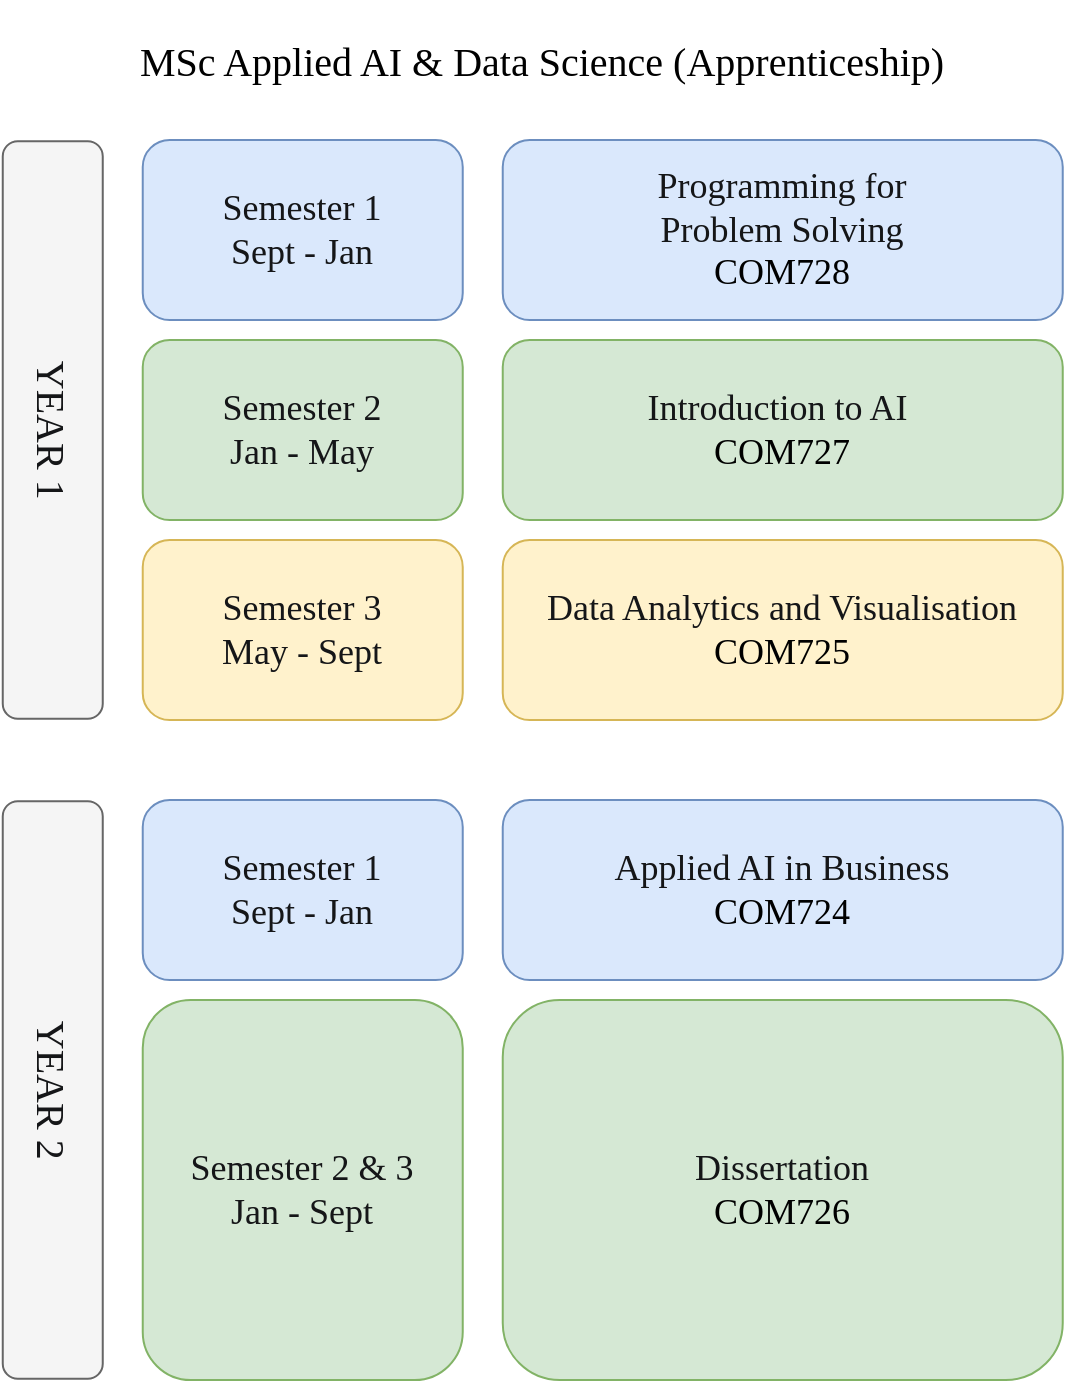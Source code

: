 <mxfile version="27.0.2" pages="13">
  <diagram id="mO5ntE1mmJg6yHizySsT" name="Apprentice MAIDS">
    <mxGraphModel dx="2721" dy="942" grid="1" gridSize="10" guides="1" tooltips="1" connect="1" arrows="1" fold="1" page="1" pageScale="1" pageWidth="827" pageHeight="1169" math="0" shadow="0">
      <root>
        <mxCell id="0" />
        <mxCell id="1" parent="0" />
        <mxCell id="83IRfajoGu_lnbFNkZBL-1" value="&lt;p style=&quot;font-size: 18px&quot;&gt;&lt;font face=&quot;Verdana&quot; style=&quot;font-size: 18px&quot;&gt;&lt;font style=&quot;font-size: 18px&quot;&gt;&lt;span style=&quot;color: rgb(21 , 22 , 24)&quot;&gt;Programming for&lt;br&gt;&amp;nbsp;Problem Solving&amp;nbsp;&lt;br&gt;&lt;/span&gt;&lt;/font&gt;&lt;font style=&quot;font-size: 18px&quot;&gt;COM728&lt;/font&gt;&lt;/font&gt;&lt;/p&gt;" style="rounded=1;whiteSpace=wrap;html=1;fillColor=#dae8fc;strokeColor=#6c8ebf;" parent="1" vertex="1">
          <mxGeometry x="-20.63" y="110" width="280" height="90" as="geometry" />
        </mxCell>
        <mxCell id="83IRfajoGu_lnbFNkZBL-2" value="&lt;p style=&quot;font-size: 18px&quot;&gt;&lt;font face=&quot;Verdana&quot; style=&quot;font-size: 18px&quot;&gt;&lt;span style=&quot;color: rgb(21 , 22 , 24)&quot;&gt;Introduction to AI&amp;nbsp;&lt;br&gt;&lt;/span&gt;&lt;span&gt;COM727&lt;/span&gt;&lt;/font&gt;&lt;/p&gt;" style="rounded=1;whiteSpace=wrap;html=1;fillColor=#d5e8d4;strokeColor=#82b366;" parent="1" vertex="1">
          <mxGeometry x="-20.63" y="210" width="280" height="90" as="geometry" />
        </mxCell>
        <mxCell id="83IRfajoGu_lnbFNkZBL-3" value="&lt;p style=&quot;font-size: 18px&quot;&gt;&lt;font face=&quot;Verdana&quot; style=&quot;font-size: 18px&quot;&gt;&lt;span style=&quot;color: rgb(21 , 22 , 24)&quot;&gt;&lt;font style=&quot;font-size: 18px&quot;&gt;Data Analytics and Visualisation&lt;br&gt;&lt;/font&gt;&lt;/span&gt;COM725&lt;/font&gt;&lt;/p&gt;" style="rounded=1;whiteSpace=wrap;html=1;fillColor=#fff2cc;strokeColor=#d6b656;" parent="1" vertex="1">
          <mxGeometry x="-20.63" y="310" width="280" height="90" as="geometry" />
        </mxCell>
        <mxCell id="83IRfajoGu_lnbFNkZBL-4" value="&lt;p style=&quot;font-size: 18px&quot;&gt;&lt;font color=&quot;#151618&quot; face=&quot;Verdana&quot;&gt;Semester 1&lt;br&gt;Sept - Jan&lt;/font&gt;&lt;/p&gt;" style="rounded=1;whiteSpace=wrap;html=1;fillColor=#dae8fc;strokeColor=#6c8ebf;" parent="1" vertex="1">
          <mxGeometry x="-200.63" y="110" width="160" height="90" as="geometry" />
        </mxCell>
        <mxCell id="83IRfajoGu_lnbFNkZBL-5" value="&lt;p style=&quot;font-size: 18px&quot;&gt;&lt;font color=&quot;#151618&quot; face=&quot;Verdana&quot;&gt;Semester 2&lt;br&gt;Jan - May&lt;/font&gt;&lt;/p&gt;" style="rounded=1;whiteSpace=wrap;html=1;fillColor=#d5e8d4;strokeColor=#82b366;" parent="1" vertex="1">
          <mxGeometry x="-200.63" y="210" width="160" height="90" as="geometry" />
        </mxCell>
        <mxCell id="83IRfajoGu_lnbFNkZBL-6" value="&lt;p style=&quot;font-size: 18px&quot;&gt;&lt;font color=&quot;#151618&quot; face=&quot;Verdana&quot;&gt;Semester 3&lt;br&gt;May - Sept&lt;/font&gt;&lt;/p&gt;" style="rounded=1;whiteSpace=wrap;html=1;fillColor=#fff2cc;strokeColor=#d6b656;" parent="1" vertex="1">
          <mxGeometry x="-200.63" y="310" width="160" height="90" as="geometry" />
        </mxCell>
        <mxCell id="83IRfajoGu_lnbFNkZBL-7" value="&lt;p&gt;&lt;font color=&quot;#151618&quot; face=&quot;Verdana&quot; style=&quot;font-size: 20px&quot;&gt;YEAR 1&lt;/font&gt;&lt;/p&gt;" style="rounded=1;whiteSpace=wrap;html=1;fillColor=#f5f5f5;strokeColor=#666666;fontColor=#333333;rotation=90;" parent="1" vertex="1">
          <mxGeometry x="-390" y="230" width="288.75" height="50" as="geometry" />
        </mxCell>
        <mxCell id="83IRfajoGu_lnbFNkZBL-8" value="&lt;p style=&quot;font-size: 18px&quot;&gt;&lt;font face=&quot;Verdana&quot; style=&quot;font-size: 18px&quot;&gt;&lt;span style=&quot;color: rgb(21 , 22 , 24)&quot;&gt;&lt;font style=&quot;font-size: 18px&quot;&gt;Applied AI in Business&lt;br&gt;&lt;/font&gt;&lt;/span&gt;COM724&lt;/font&gt;&lt;/p&gt;" style="rounded=1;whiteSpace=wrap;html=1;fillColor=#dae8fc;strokeColor=#6c8ebf;" parent="1" vertex="1">
          <mxGeometry x="-20.63" y="440" width="280" height="90" as="geometry" />
        </mxCell>
        <mxCell id="83IRfajoGu_lnbFNkZBL-9" value="&lt;p style=&quot;font-size: 18px&quot;&gt;&lt;font face=&quot;Verdana&quot;&gt;&lt;span style=&quot;color: rgb(21 , 22 , 24)&quot;&gt;Dissertation&lt;/span&gt;&lt;font style=&quot;font-size: 18px&quot;&gt;&lt;span style=&quot;color: rgb(21 , 22 , 24)&quot;&gt;&lt;br&gt;&lt;/span&gt;&lt;span&gt;COM726&lt;/span&gt;&lt;/font&gt;&lt;/font&gt;&lt;/p&gt;" style="rounded=1;whiteSpace=wrap;html=1;fillColor=#d5e8d4;strokeColor=#82b366;" parent="1" vertex="1">
          <mxGeometry x="-20.63" y="540" width="280" height="190" as="geometry" />
        </mxCell>
        <mxCell id="83IRfajoGu_lnbFNkZBL-10" value="&lt;p style=&quot;font-size: 18px&quot;&gt;&lt;font color=&quot;#151618&quot; face=&quot;Verdana&quot;&gt;Semester 1&lt;br&gt;Sept - Jan&lt;/font&gt;&lt;/p&gt;" style="rounded=1;whiteSpace=wrap;html=1;fillColor=#dae8fc;strokeColor=#6c8ebf;" parent="1" vertex="1">
          <mxGeometry x="-200.63" y="440" width="160" height="90" as="geometry" />
        </mxCell>
        <mxCell id="83IRfajoGu_lnbFNkZBL-11" value="&lt;p style=&quot;font-size: 18px&quot;&gt;&lt;font color=&quot;#151618&quot; face=&quot;Verdana&quot;&gt;Semester 2 &amp;amp; 3&lt;br&gt;Jan - Sept&lt;/font&gt;&lt;/p&gt;" style="rounded=1;whiteSpace=wrap;html=1;fillColor=#d5e8d4;strokeColor=#82b366;" parent="1" vertex="1">
          <mxGeometry x="-200.63" y="540" width="160" height="190" as="geometry" />
        </mxCell>
        <mxCell id="83IRfajoGu_lnbFNkZBL-12" value="&lt;p&gt;&lt;font color=&quot;#151618&quot; face=&quot;Verdana&quot; style=&quot;font-size: 20px&quot;&gt;YEAR 2&lt;/font&gt;&lt;/p&gt;" style="rounded=1;whiteSpace=wrap;html=1;fillColor=#f5f5f5;strokeColor=#666666;fontColor=#333333;rotation=90;" parent="1" vertex="1">
          <mxGeometry x="-390" y="560" width="288.75" height="50" as="geometry" />
        </mxCell>
        <mxCell id="83IRfajoGu_lnbFNkZBL-13" value="&lt;font style=&quot;font-size: 20px&quot;&gt;MSc Applied AI &amp;amp; Data Science (Apprenticeship)&lt;/font&gt;" style="text;html=1;strokeColor=none;fillColor=none;align=center;verticalAlign=middle;whiteSpace=wrap;rounded=0;labelBackgroundColor=none;fontFamily=Verdana;fontSize=14;" parent="1" vertex="1">
          <mxGeometry x="-260.63" y="40" width="520" height="60" as="geometry" />
        </mxCell>
      </root>
    </mxGraphModel>
  </diagram>
  <diagram name="BSc Computing" id="5oKkY3aoXNXuIIxceFsS">
    <mxGraphModel dx="1877" dy="910" grid="1" gridSize="4" guides="1" tooltips="1" connect="1" arrows="1" fold="1" page="1" pageScale="1" pageWidth="1169" pageHeight="1654" math="0" shadow="0">
      <root>
        <mxCell id="0" />
        <mxCell id="1" parent="0" />
        <mxCell id="dmCYJQqiZVbZdqvDrLWX-7" value="&lt;font style=&quot;font-size: 16px;&quot;&gt;&lt;b&gt;Semester 2&lt;/b&gt;&lt;/font&gt;" style="rounded=1;whiteSpace=wrap;html=1;fillColor=#dae8fc;strokeColor=#6c8ebf;" parent="1" vertex="1">
          <mxGeometry x="64" y="273" width="112" height="80" as="geometry" />
        </mxCell>
        <mxCell id="dmCYJQqiZVbZdqvDrLWX-1" value="&lt;font style=&quot;font-size: 16px;&quot;&gt;COM411 &lt;br&gt;Problem Solving Through Programming&lt;/font&gt;" style="rounded=1;whiteSpace=wrap;html=1;fillColor=#dae8fc;strokeColor=#6c8ebf;" parent="1" vertex="1">
          <mxGeometry x="192" y="177" width="240" height="80" as="geometry" />
        </mxCell>
        <mxCell id="dmCYJQqiZVbZdqvDrLWX-2" value="&lt;font style=&quot;font-size: 16px;&quot;&gt;COM416&lt;br&gt;UX&lt;/font&gt;" style="rounded=1;whiteSpace=wrap;html=1;fillColor=#dae8fc;strokeColor=#6c8ebf;" parent="1" vertex="1">
          <mxGeometry x="704" y="177" width="240" height="80" as="geometry" />
        </mxCell>
        <mxCell id="dmCYJQqiZVbZdqvDrLWX-3" value="&lt;font style=&quot;font-size: 16px;&quot;&gt;COM412 &lt;br&gt;Intro to Networks and Security&lt;/font&gt;" style="rounded=1;whiteSpace=wrap;html=1;fillColor=#dae8fc;strokeColor=#6c8ebf;" parent="1" vertex="1">
          <mxGeometry x="448" y="177" width="240" height="80" as="geometry" />
        </mxCell>
        <mxCell id="dmCYJQqiZVbZdqvDrLWX-4" value="&lt;font style=&quot;font-size: 16px;&quot;&gt;COM430&lt;br&gt;Introduction to Databases&lt;/font&gt;" style="rounded=1;whiteSpace=wrap;html=1;fillColor=#dae8fc;strokeColor=#6c8ebf;" parent="1" vertex="1">
          <mxGeometry x="192" y="273" width="240" height="80" as="geometry" />
        </mxCell>
        <mxCell id="dmCYJQqiZVbZdqvDrLWX-5" value="&lt;font style=&quot;font-size: 16px;&quot;&gt;COM432&lt;br&gt;Data Analysis, Tools and Application &lt;/font&gt;" style="rounded=1;whiteSpace=wrap;html=1;fillColor=#dae8fc;strokeColor=#6c8ebf;" parent="1" vertex="1">
          <mxGeometry x="448" y="273" width="240" height="80" as="geometry" />
        </mxCell>
        <mxCell id="dmCYJQqiZVbZdqvDrLWX-6" value="&lt;font style=&quot;font-size: 16px;&quot;&gt;COM419&lt;br&gt;Web Technologies&lt;/font&gt;" style="rounded=1;whiteSpace=wrap;html=1;fillColor=#dae8fc;strokeColor=#6c8ebf;" parent="1" vertex="1">
          <mxGeometry x="704" y="273" width="240" height="80" as="geometry" />
        </mxCell>
        <mxCell id="dmCYJQqiZVbZdqvDrLWX-8" value="&lt;font style=&quot;font-size: 16px;&quot;&gt;&lt;b&gt;Semester 1&lt;/b&gt;&lt;/font&gt;" style="rounded=1;whiteSpace=wrap;html=1;fillColor=#dae8fc;strokeColor=#6c8ebf;" parent="1" vertex="1">
          <mxGeometry x="64" y="177" width="112" height="80" as="geometry" />
        </mxCell>
        <mxCell id="dmCYJQqiZVbZdqvDrLWX-10" value="&lt;font style=&quot;font-size: 24px;&quot;&gt;&lt;b&gt;BSc Computer Science - Sept Start&lt;/b&gt;&lt;/font&gt;" style="text;html=1;align=left;verticalAlign=middle;resizable=0;points=[];autosize=1;strokeColor=none;fillColor=none;" parent="1" vertex="1">
          <mxGeometry x="64" y="97" width="420" height="44" as="geometry" />
        </mxCell>
        <mxCell id="dmCYJQqiZVbZdqvDrLWX-11" value="&lt;font style=&quot;font-size: 16px;&quot;&gt;&lt;b&gt;Year 1&amp;nbsp; (Level 4)&lt;/b&gt;&lt;/font&gt;" style="text;html=1;align=left;verticalAlign=middle;resizable=0;points=[];autosize=1;strokeColor=none;fillColor=none;" parent="1" vertex="1">
          <mxGeometry x="64" y="138" width="144" height="32" as="geometry" />
        </mxCell>
        <mxCell id="dmCYJQqiZVbZdqvDrLWX-12" value="&lt;font style=&quot;font-size: 16px;&quot;&gt;&lt;b&gt;Semester 2&lt;/b&gt;&lt;/font&gt;" style="rounded=1;whiteSpace=wrap;html=1;fillColor=#f8cecc;strokeColor=#b85450;" parent="1" vertex="1">
          <mxGeometry x="64" y="513" width="112" height="80" as="geometry" />
        </mxCell>
        <mxCell id="dmCYJQqiZVbZdqvDrLWX-13" value="&lt;font style=&quot;font-size: 16px;&quot;&gt;COM519&lt;br&gt;Advanced Database Systems&lt;/font&gt;" style="rounded=1;whiteSpace=wrap;html=1;fillColor=#f8cecc;strokeColor=#b85450;" parent="1" vertex="1">
          <mxGeometry x="192" y="417" width="240" height="80" as="geometry" />
        </mxCell>
        <mxCell id="dmCYJQqiZVbZdqvDrLWX-14" value="&lt;font style=&quot;font-size: 16px;&quot;&gt;COM534&lt;br&gt;Object Oriented Development&lt;/font&gt;" style="rounded=1;whiteSpace=wrap;html=1;fillColor=#f8cecc;strokeColor=#b85450;" parent="1" vertex="1">
          <mxGeometry x="704" y="417" width="240" height="80" as="geometry" />
        </mxCell>
        <mxCell id="dmCYJQqiZVbZdqvDrLWX-15" value="&lt;font style=&quot;font-size: 16px;&quot;&gt;COM517 &lt;br&gt;Analytics and Business Intelligence&lt;/font&gt;" style="rounded=1;whiteSpace=wrap;html=1;fillColor=#f8cecc;strokeColor=#b85450;" parent="1" vertex="1">
          <mxGeometry x="448" y="417" width="240" height="80" as="geometry" />
        </mxCell>
        <mxCell id="dmCYJQqiZVbZdqvDrLWX-16" value="&lt;font style=&quot;font-size: 16px;&quot;&gt;COM514&lt;br&gt;Research Methods Project&lt;/font&gt;" style="rounded=1;whiteSpace=wrap;html=1;fillColor=#f8cecc;strokeColor=#b85450;" parent="1" vertex="1">
          <mxGeometry x="192" y="513" width="240" height="80" as="geometry" />
        </mxCell>
        <mxCell id="dmCYJQqiZVbZdqvDrLWX-17" value="&lt;font style=&quot;font-size: 16px;&quot;&gt;COM520&lt;br&gt;Human Computer Interaction&lt;/font&gt;" style="rounded=1;whiteSpace=wrap;html=1;fillColor=#f8cecc;strokeColor=#b85450;" parent="1" vertex="1">
          <mxGeometry x="448" y="513" width="240" height="80" as="geometry" />
        </mxCell>
        <mxCell id="dmCYJQqiZVbZdqvDrLWX-18" value="&lt;font style=&quot;font-size: 16px;&quot;&gt;COM518&lt;br&gt;Web Application Development&lt;/font&gt;" style="rounded=1;whiteSpace=wrap;html=1;fillColor=#f8cecc;strokeColor=#b85450;" parent="1" vertex="1">
          <mxGeometry x="704" y="513" width="240" height="80" as="geometry" />
        </mxCell>
        <mxCell id="dmCYJQqiZVbZdqvDrLWX-19" value="&lt;font style=&quot;font-size: 16px;&quot;&gt;&lt;b&gt;Semester 1&lt;/b&gt;&lt;/font&gt;" style="rounded=1;whiteSpace=wrap;html=1;fillColor=#f8cecc;strokeColor=#b85450;" parent="1" vertex="1">
          <mxGeometry x="64" y="417" width="112" height="80" as="geometry" />
        </mxCell>
        <mxCell id="dmCYJQqiZVbZdqvDrLWX-20" value="&lt;font style=&quot;font-size: 16px;&quot;&gt;&lt;b&gt;Year 2&amp;nbsp; (Level 5)&lt;/b&gt;&lt;/font&gt;" style="text;html=1;align=left;verticalAlign=middle;resizable=0;points=[];autosize=1;strokeColor=none;fillColor=none;" parent="1" vertex="1">
          <mxGeometry x="64" y="378" width="144" height="32" as="geometry" />
        </mxCell>
        <mxCell id="dmCYJQqiZVbZdqvDrLWX-21" value="&lt;font style=&quot;font-size: 16px;&quot;&gt;&lt;b&gt;Semester 2&lt;/b&gt;&lt;/font&gt;" style="rounded=1;whiteSpace=wrap;html=1;fillColor=#d5e8d4;strokeColor=#82b366;" parent="1" vertex="1">
          <mxGeometry x="64" y="753" width="112" height="80" as="geometry" />
        </mxCell>
        <mxCell id="dmCYJQqiZVbZdqvDrLWX-22" value="&lt;span style=&quot;font-size: 16px;&quot;&gt;OPTION 1&lt;/span&gt;" style="rounded=1;whiteSpace=wrap;html=1;fillColor=#d5e8d4;strokeColor=#82b366;" parent="1" vertex="1">
          <mxGeometry x="192" y="657" width="240" height="80" as="geometry" />
        </mxCell>
        <mxCell id="dmCYJQqiZVbZdqvDrLWX-23" value="&lt;font style=&quot;font-size: 16px;&quot;&gt;COM618&lt;br&gt;Data Science&lt;/font&gt;" style="rounded=1;whiteSpace=wrap;html=1;fillColor=#d5e8d4;strokeColor=#82b366;" parent="1" vertex="1">
          <mxGeometry x="704" y="657" width="240" height="80" as="geometry" />
        </mxCell>
        <mxCell id="dmCYJQqiZVbZdqvDrLWX-24" value="&lt;span style=&quot;font-size: 16px;&quot;&gt;OPTION 2&lt;/span&gt;" style="rounded=1;whiteSpace=wrap;html=1;fillColor=#d5e8d4;strokeColor=#82b366;" parent="1" vertex="1">
          <mxGeometry x="448" y="657" width="240" height="80" as="geometry" />
        </mxCell>
        <mxCell id="dmCYJQqiZVbZdqvDrLWX-25" value="&lt;font style=&quot;font-size: 16px;&quot;&gt;&lt;font style=&quot;font-size: 16px;&quot;&gt;COM617&lt;br&gt;Industrial Consulting Projec&lt;/font&gt;t&lt;/font&gt;" style="rounded=1;whiteSpace=wrap;html=1;fillColor=#d5e8d4;strokeColor=#82b366;" parent="1" vertex="1">
          <mxGeometry x="192" y="753" width="240" height="80" as="geometry" />
        </mxCell>
        <mxCell id="dmCYJQqiZVbZdqvDrLWX-26" value="&lt;font style=&quot;font-size: 16px;&quot;&gt;COM629&lt;br&gt;Dissertation Project &lt;/font&gt;" style="rounded=1;whiteSpace=wrap;html=1;fillColor=#d5e8d4;strokeColor=#82b366;" parent="1" vertex="1">
          <mxGeometry x="448" y="753" width="496" height="80" as="geometry" />
        </mxCell>
        <mxCell id="dmCYJQqiZVbZdqvDrLWX-28" value="&lt;font style=&quot;font-size: 16px;&quot;&gt;&lt;b&gt;Semester 1&lt;/b&gt;&lt;/font&gt;" style="rounded=1;whiteSpace=wrap;html=1;fillColor=#d5e8d4;strokeColor=#82b366;" parent="1" vertex="1">
          <mxGeometry x="64" y="657" width="112" height="80" as="geometry" />
        </mxCell>
        <mxCell id="dmCYJQqiZVbZdqvDrLWX-29" value="&lt;font style=&quot;font-size: 16px;&quot;&gt;&lt;b&gt;Year 3&amp;nbsp; (Level 6)&lt;/b&gt;&lt;/font&gt;" style="text;html=1;align=left;verticalAlign=middle;resizable=0;points=[];autosize=1;strokeColor=none;fillColor=none;" parent="1" vertex="1">
          <mxGeometry x="64" y="618" width="144" height="32" as="geometry" />
        </mxCell>
        <mxCell id="dmCYJQqiZVbZdqvDrLWX-30" value="&lt;font style=&quot;font-size: 16px;&quot;&gt;&lt;b&gt;Options (Choose 2)&lt;/b&gt;&lt;br&gt;COM619 DevOps &lt;br&gt;COM620 Immersive Technologies&lt;br&gt;COM621 UX Strategies&lt;br&gt;COM623 Contemporary Web Apps&lt;br&gt;&lt;/font&gt;" style="text;html=1;align=left;verticalAlign=middle;resizable=0;points=[];autosize=1;strokeColor=none;fillColor=none;" parent="1" vertex="1">
          <mxGeometry x="64" y="864" width="268" height="112" as="geometry" />
        </mxCell>
      </root>
    </mxGraphModel>
  </diagram>
  <diagram name="BSc Software Engineering" id="3MNGfRF_Feda_YQG2LIf">
    <mxGraphModel dx="1894" dy="942" grid="1" gridSize="4" guides="1" tooltips="1" connect="1" arrows="1" fold="1" page="1" pageScale="1" pageWidth="1169" pageHeight="1654" math="0" shadow="0">
      <root>
        <mxCell id="A-2Iu6MPS0eFOaTUJ5Hn-0" />
        <mxCell id="A-2Iu6MPS0eFOaTUJ5Hn-1" parent="A-2Iu6MPS0eFOaTUJ5Hn-0" />
        <mxCell id="A-2Iu6MPS0eFOaTUJ5Hn-2" value="&lt;font style=&quot;font-size: 16px;&quot;&gt;&lt;b&gt;Semester 2&lt;/b&gt;&lt;/font&gt;" style="rounded=1;whiteSpace=wrap;html=1;fillColor=#dae8fc;strokeColor=#6c8ebf;" parent="A-2Iu6MPS0eFOaTUJ5Hn-1" vertex="1">
          <mxGeometry x="64" y="273" width="112" height="80" as="geometry" />
        </mxCell>
        <mxCell id="A-2Iu6MPS0eFOaTUJ5Hn-3" value="&lt;font style=&quot;font-size: 16px;&quot;&gt;COM411 &lt;br&gt;Problem Solving Through Programming&lt;/font&gt;" style="rounded=1;whiteSpace=wrap;html=1;fillColor=#dae8fc;strokeColor=#6c8ebf;" parent="A-2Iu6MPS0eFOaTUJ5Hn-1" vertex="1">
          <mxGeometry x="192" y="177" width="240" height="80" as="geometry" />
        </mxCell>
        <mxCell id="A-2Iu6MPS0eFOaTUJ5Hn-4" value="&lt;font style=&quot;font-size: 16px;&quot;&gt;COM431&lt;br&gt;Data Structures, Algorithms &amp;amp; Mathematics&lt;/font&gt;" style="rounded=1;whiteSpace=wrap;html=1;fillColor=#dae8fc;strokeColor=#6c8ebf;" parent="A-2Iu6MPS0eFOaTUJ5Hn-1" vertex="1">
          <mxGeometry x="192" y="276" width="240" height="80" as="geometry" />
        </mxCell>
        <mxCell id="A-2Iu6MPS0eFOaTUJ5Hn-5" value="&lt;font style=&quot;font-size: 16px;&quot;&gt;COM412 &lt;br&gt;Intro to Networks and Security&lt;/font&gt;" style="rounded=1;whiteSpace=wrap;html=1;fillColor=#dae8fc;strokeColor=#6c8ebf;" parent="A-2Iu6MPS0eFOaTUJ5Hn-1" vertex="1">
          <mxGeometry x="448" y="177" width="240" height="80" as="geometry" />
        </mxCell>
        <mxCell id="A-2Iu6MPS0eFOaTUJ5Hn-6" value="&lt;font style=&quot;font-size: 16px;&quot;&gt;COM430&lt;br&gt;Introduction to Databases&lt;/font&gt;" style="rounded=1;whiteSpace=wrap;html=1;fillColor=#dae8fc;strokeColor=#6c8ebf;" parent="A-2Iu6MPS0eFOaTUJ5Hn-1" vertex="1">
          <mxGeometry x="704" y="177" width="240" height="80" as="geometry" />
        </mxCell>
        <mxCell id="A-2Iu6MPS0eFOaTUJ5Hn-7" value="&lt;font style=&quot;font-size: 16px;&quot;&gt;COM422&lt;br&gt;Software Testing and Reliability Engineering &lt;/font&gt;" style="rounded=1;whiteSpace=wrap;html=1;fillColor=#dae8fc;strokeColor=#6c8ebf;" parent="A-2Iu6MPS0eFOaTUJ5Hn-1" vertex="1">
          <mxGeometry x="448" y="273" width="240" height="80" as="geometry" />
        </mxCell>
        <mxCell id="A-2Iu6MPS0eFOaTUJ5Hn-8" value="&lt;font style=&quot;font-size: 16px;&quot;&gt;COM419&lt;br&gt;Web Technologies&lt;/font&gt;" style="rounded=1;whiteSpace=wrap;html=1;fillColor=#dae8fc;strokeColor=#6c8ebf;" parent="A-2Iu6MPS0eFOaTUJ5Hn-1" vertex="1">
          <mxGeometry x="704" y="273" width="240" height="80" as="geometry" />
        </mxCell>
        <mxCell id="A-2Iu6MPS0eFOaTUJ5Hn-9" value="&lt;font style=&quot;font-size: 16px;&quot;&gt;&lt;b&gt;Semester 1&lt;/b&gt;&lt;/font&gt;" style="rounded=1;whiteSpace=wrap;html=1;fillColor=#dae8fc;strokeColor=#6c8ebf;" parent="A-2Iu6MPS0eFOaTUJ5Hn-1" vertex="1">
          <mxGeometry x="64" y="177" width="112" height="80" as="geometry" />
        </mxCell>
        <mxCell id="A-2Iu6MPS0eFOaTUJ5Hn-10" value="&lt;font style=&quot;font-size: 24px;&quot;&gt;&lt;b&gt;BSc &lt;/b&gt;&lt;/font&gt;&lt;font style=&quot;font-size: 24px;&quot;&gt;&lt;b&gt;Software Engineering&lt;/b&gt;&lt;/font&gt;" style="text;html=1;align=left;verticalAlign=middle;resizable=0;points=[];autosize=1;strokeColor=none;fillColor=none;" parent="A-2Iu6MPS0eFOaTUJ5Hn-1" vertex="1">
          <mxGeometry x="64" y="97" width="324" height="44" as="geometry" />
        </mxCell>
        <mxCell id="A-2Iu6MPS0eFOaTUJ5Hn-11" value="&lt;font style=&quot;font-size: 16px;&quot;&gt;&lt;b&gt;Year 1&amp;nbsp; (Level 4)&lt;/b&gt;&lt;/font&gt;" style="text;html=1;align=left;verticalAlign=middle;resizable=0;points=[];autosize=1;strokeColor=none;fillColor=none;" parent="A-2Iu6MPS0eFOaTUJ5Hn-1" vertex="1">
          <mxGeometry x="64" y="138" width="144" height="32" as="geometry" />
        </mxCell>
        <mxCell id="A-2Iu6MPS0eFOaTUJ5Hn-12" value="&lt;font style=&quot;font-size: 16px;&quot;&gt;&lt;b&gt;Semester 2&lt;/b&gt;&lt;/font&gt;" style="rounded=1;whiteSpace=wrap;html=1;fillColor=#f8cecc;strokeColor=#b85450;" parent="A-2Iu6MPS0eFOaTUJ5Hn-1" vertex="1">
          <mxGeometry x="64" y="513" width="112" height="80" as="geometry" />
        </mxCell>
        <mxCell id="A-2Iu6MPS0eFOaTUJ5Hn-13" value="&lt;font style=&quot;font-size: 16px;&quot;&gt;COM519&lt;br&gt;Advanced Database Systems&lt;/font&gt;" style="rounded=1;whiteSpace=wrap;html=1;fillColor=#f8cecc;strokeColor=#b85450;" parent="A-2Iu6MPS0eFOaTUJ5Hn-1" vertex="1">
          <mxGeometry x="192" y="417" width="240" height="80" as="geometry" />
        </mxCell>
        <mxCell id="A-2Iu6MPS0eFOaTUJ5Hn-14" value="&lt;font style=&quot;font-size: 16px;&quot;&gt;COM534&lt;br&gt;Object Oriented Development&lt;/font&gt;" style="rounded=1;whiteSpace=wrap;html=1;fillColor=#f8cecc;strokeColor=#b85450;" parent="A-2Iu6MPS0eFOaTUJ5Hn-1" vertex="1">
          <mxGeometry x="704" y="417" width="240" height="80" as="geometry" />
        </mxCell>
        <mxCell id="A-2Iu6MPS0eFOaTUJ5Hn-15" value="&lt;font style=&quot;font-size: 16px;&quot;&gt;COM526&lt;br&gt;Introduction to AI&lt;/font&gt;" style="rounded=1;whiteSpace=wrap;html=1;fillColor=#f8cecc;strokeColor=#b85450;" parent="A-2Iu6MPS0eFOaTUJ5Hn-1" vertex="1">
          <mxGeometry x="448" y="417" width="240" height="80" as="geometry" />
        </mxCell>
        <mxCell id="A-2Iu6MPS0eFOaTUJ5Hn-16" value="&lt;font style=&quot;font-size: 16px;&quot;&gt;COM514&lt;br&gt;Research Methods Project&lt;/font&gt;" style="rounded=1;whiteSpace=wrap;html=1;fillColor=#f8cecc;strokeColor=#b85450;" parent="A-2Iu6MPS0eFOaTUJ5Hn-1" vertex="1">
          <mxGeometry x="192" y="513" width="240" height="80" as="geometry" />
        </mxCell>
        <mxCell id="A-2Iu6MPS0eFOaTUJ5Hn-17" value="&lt;font style=&quot;font-size: 16px;&quot;&gt;COM527&lt;br&gt;Mobile Application Development&lt;/font&gt;" style="rounded=1;whiteSpace=wrap;html=1;fillColor=#f8cecc;strokeColor=#b85450;" parent="A-2Iu6MPS0eFOaTUJ5Hn-1" vertex="1">
          <mxGeometry x="448" y="513" width="240" height="80" as="geometry" />
        </mxCell>
        <mxCell id="A-2Iu6MPS0eFOaTUJ5Hn-18" value="&lt;font style=&quot;font-size: 16px;&quot;&gt;COM518&lt;br&gt;Web Application Development&lt;/font&gt;" style="rounded=1;whiteSpace=wrap;html=1;fillColor=#f8cecc;strokeColor=#b85450;" parent="A-2Iu6MPS0eFOaTUJ5Hn-1" vertex="1">
          <mxGeometry x="704" y="513" width="240" height="80" as="geometry" />
        </mxCell>
        <mxCell id="A-2Iu6MPS0eFOaTUJ5Hn-19" value="&lt;font style=&quot;font-size: 16px;&quot;&gt;&lt;b&gt;Semester 1&lt;/b&gt;&lt;/font&gt;" style="rounded=1;whiteSpace=wrap;html=1;fillColor=#f8cecc;strokeColor=#b85450;" parent="A-2Iu6MPS0eFOaTUJ5Hn-1" vertex="1">
          <mxGeometry x="64" y="417" width="112" height="80" as="geometry" />
        </mxCell>
        <mxCell id="A-2Iu6MPS0eFOaTUJ5Hn-20" value="&lt;font style=&quot;font-size: 16px;&quot;&gt;&lt;b&gt;Year 2&amp;nbsp; (Level 5)&lt;/b&gt;&lt;/font&gt;" style="text;html=1;align=left;verticalAlign=middle;resizable=0;points=[];autosize=1;strokeColor=none;fillColor=none;" parent="A-2Iu6MPS0eFOaTUJ5Hn-1" vertex="1">
          <mxGeometry x="64" y="378" width="144" height="32" as="geometry" />
        </mxCell>
        <mxCell id="A-2Iu6MPS0eFOaTUJ5Hn-21" value="&lt;font style=&quot;font-size: 16px;&quot;&gt;&lt;b&gt;Semester 2&lt;/b&gt;&lt;/font&gt;" style="rounded=1;whiteSpace=wrap;html=1;fillColor=#d5e8d4;strokeColor=#82b366;" parent="A-2Iu6MPS0eFOaTUJ5Hn-1" vertex="1">
          <mxGeometry x="64" y="753" width="112" height="80" as="geometry" />
        </mxCell>
        <mxCell id="A-2Iu6MPS0eFOaTUJ5Hn-22" value="&lt;span style=&quot;font-size: 16px;&quot;&gt;OPTION 1&lt;/span&gt;" style="rounded=1;whiteSpace=wrap;html=1;fillColor=#d5e8d4;strokeColor=#82b366;" parent="A-2Iu6MPS0eFOaTUJ5Hn-1" vertex="1">
          <mxGeometry x="192" y="657" width="240" height="80" as="geometry" />
        </mxCell>
        <mxCell id="A-2Iu6MPS0eFOaTUJ5Hn-23" value="&lt;font style=&quot;font-size: 16px;&quot;&gt;COM619&lt;br&gt;DevOps&lt;/font&gt;" style="rounded=1;whiteSpace=wrap;html=1;fillColor=#d5e8d4;strokeColor=#82b366;" parent="A-2Iu6MPS0eFOaTUJ5Hn-1" vertex="1">
          <mxGeometry x="704" y="657" width="240" height="80" as="geometry" />
        </mxCell>
        <mxCell id="A-2Iu6MPS0eFOaTUJ5Hn-24" value="&lt;span style=&quot;font-size: 16px;&quot;&gt;OPTION 2&lt;/span&gt;" style="rounded=1;whiteSpace=wrap;html=1;fillColor=#d5e8d4;strokeColor=#82b366;" parent="A-2Iu6MPS0eFOaTUJ5Hn-1" vertex="1">
          <mxGeometry x="448" y="657" width="240" height="80" as="geometry" />
        </mxCell>
        <mxCell id="A-2Iu6MPS0eFOaTUJ5Hn-25" value="&lt;font style=&quot;font-size: 16px;&quot;&gt;&lt;font style=&quot;font-size: 16px;&quot;&gt;COM617&lt;br&gt;Industrial Consulting Projec&lt;/font&gt;t&lt;/font&gt;" style="rounded=1;whiteSpace=wrap;html=1;fillColor=#d5e8d4;strokeColor=#82b366;" parent="A-2Iu6MPS0eFOaTUJ5Hn-1" vertex="1">
          <mxGeometry x="192" y="753" width="240" height="80" as="geometry" />
        </mxCell>
        <mxCell id="A-2Iu6MPS0eFOaTUJ5Hn-26" value="&lt;font style=&quot;font-size: 16px;&quot;&gt;COM629&lt;br&gt;Dissertation Project &lt;/font&gt;" style="rounded=1;whiteSpace=wrap;html=1;fillColor=#d5e8d4;strokeColor=#82b366;" parent="A-2Iu6MPS0eFOaTUJ5Hn-1" vertex="1">
          <mxGeometry x="448" y="753" width="496" height="80" as="geometry" />
        </mxCell>
        <mxCell id="A-2Iu6MPS0eFOaTUJ5Hn-27" value="&lt;font style=&quot;font-size: 16px;&quot;&gt;&lt;b&gt;Semester 1&lt;/b&gt;&lt;/font&gt;" style="rounded=1;whiteSpace=wrap;html=1;fillColor=#d5e8d4;strokeColor=#82b366;" parent="A-2Iu6MPS0eFOaTUJ5Hn-1" vertex="1">
          <mxGeometry x="64" y="657" width="112" height="80" as="geometry" />
        </mxCell>
        <mxCell id="A-2Iu6MPS0eFOaTUJ5Hn-28" value="&lt;font style=&quot;font-size: 16px;&quot;&gt;&lt;b&gt;Year 3&amp;nbsp; (Level 6)&lt;/b&gt;&lt;/font&gt;" style="text;html=1;align=left;verticalAlign=middle;resizable=0;points=[];autosize=1;strokeColor=none;fillColor=none;" parent="A-2Iu6MPS0eFOaTUJ5Hn-1" vertex="1">
          <mxGeometry x="64" y="618" width="144" height="32" as="geometry" />
        </mxCell>
        <mxCell id="A-2Iu6MPS0eFOaTUJ5Hn-29" value="&lt;font style=&quot;font-size: 16px;&quot;&gt;&lt;b&gt;Options (Choose 2)&lt;/b&gt;&lt;br&gt;COM626 Mobile Development and 3D Graphics&lt;br&gt;COM620 Immersive Technologies&lt;br&gt;COM618 Data Science&lt;br&gt;COM624 Machine Learning&lt;br&gt;&lt;/font&gt;" style="text;html=1;align=left;verticalAlign=middle;resizable=0;points=[];autosize=1;strokeColor=none;fillColor=none;" parent="A-2Iu6MPS0eFOaTUJ5Hn-1" vertex="1">
          <mxGeometry x="64" y="864" width="360" height="112" as="geometry" />
        </mxCell>
      </root>
    </mxGraphModel>
  </diagram>
  <diagram name="BSc Computer Networks Engineering" id="GCOJwqth1ke5JyDyeJ3l">
    <mxGraphModel dx="1894" dy="942" grid="1" gridSize="4" guides="1" tooltips="1" connect="1" arrows="1" fold="1" page="1" pageScale="1" pageWidth="1169" pageHeight="1654" math="0" shadow="0">
      <root>
        <mxCell id="R5C2FWtkYzCYOCpU7KXr-0" />
        <mxCell id="R5C2FWtkYzCYOCpU7KXr-1" parent="R5C2FWtkYzCYOCpU7KXr-0" />
        <mxCell id="R5C2FWtkYzCYOCpU7KXr-2" value="&lt;font style=&quot;font-size: 16px;&quot;&gt;&lt;b&gt;Semester 2&lt;/b&gt;&lt;/font&gt;" style="rounded=1;whiteSpace=wrap;html=1;fillColor=#dae8fc;strokeColor=#6c8ebf;" parent="R5C2FWtkYzCYOCpU7KXr-1" vertex="1">
          <mxGeometry x="64" y="273" width="112" height="80" as="geometry" />
        </mxCell>
        <mxCell id="R5C2FWtkYzCYOCpU7KXr-3" value="&lt;font style=&quot;font-size: 16px;&quot;&gt;COM411 &lt;br&gt;Problem Solving Through Programming&lt;/font&gt;" style="rounded=1;whiteSpace=wrap;html=1;fillColor=#dae8fc;strokeColor=#6c8ebf;" parent="R5C2FWtkYzCYOCpU7KXr-1" vertex="1">
          <mxGeometry x="192" y="177" width="240" height="80" as="geometry" />
        </mxCell>
        <mxCell id="R5C2FWtkYzCYOCpU7KXr-4" value="&lt;font style=&quot;font-size: 16px;&quot;&gt;COM413 Network Applications&lt;/font&gt;" style="rounded=1;whiteSpace=wrap;html=1;fillColor=#dae8fc;strokeColor=#6c8ebf;" parent="R5C2FWtkYzCYOCpU7KXr-1" vertex="1">
          <mxGeometry x="704" y="177" width="240" height="80" as="geometry" />
        </mxCell>
        <mxCell id="R5C2FWtkYzCYOCpU7KXr-5" value="&lt;font style=&quot;font-size: 16px;&quot;&gt;COM412 &lt;br&gt;Intro to Networks and Security&lt;/font&gt;" style="rounded=1;whiteSpace=wrap;html=1;fillColor=#dae8fc;strokeColor=#6c8ebf;" parent="R5C2FWtkYzCYOCpU7KXr-1" vertex="1">
          <mxGeometry x="448" y="177" width="240" height="80" as="geometry" />
        </mxCell>
        <mxCell id="R5C2FWtkYzCYOCpU7KXr-6" value="&lt;font style=&quot;font-size: 16px;&quot;&gt;COM430&lt;br&gt;Introduction to Databases&lt;/font&gt;" style="rounded=1;whiteSpace=wrap;html=1;fillColor=#dae8fc;strokeColor=#6c8ebf;" parent="R5C2FWtkYzCYOCpU7KXr-1" vertex="1">
          <mxGeometry x="192" y="273" width="240" height="80" as="geometry" />
        </mxCell>
        <mxCell id="R5C2FWtkYzCYOCpU7KXr-7" value="&lt;font style=&quot;font-size: 16px;&quot;&gt;COM414&lt;br&gt;Routing and Switching&lt;/font&gt;" style="rounded=1;whiteSpace=wrap;html=1;fillColor=#dae8fc;strokeColor=#6c8ebf;" parent="R5C2FWtkYzCYOCpU7KXr-1" vertex="1">
          <mxGeometry x="448" y="273" width="240" height="80" as="geometry" />
        </mxCell>
        <mxCell id="R5C2FWtkYzCYOCpU7KXr-8" value="&lt;font style=&quot;font-size: 16px;&quot;&gt;COM415&lt;br&gt;Cyber Security Essentials&lt;/font&gt;" style="rounded=1;whiteSpace=wrap;html=1;fillColor=#dae8fc;strokeColor=#6c8ebf;" parent="R5C2FWtkYzCYOCpU7KXr-1" vertex="1">
          <mxGeometry x="704" y="273" width="240" height="80" as="geometry" />
        </mxCell>
        <mxCell id="R5C2FWtkYzCYOCpU7KXr-9" value="&lt;font style=&quot;font-size: 16px;&quot;&gt;&lt;b&gt;Semester 1&lt;/b&gt;&lt;/font&gt;" style="rounded=1;whiteSpace=wrap;html=1;fillColor=#dae8fc;strokeColor=#6c8ebf;" parent="R5C2FWtkYzCYOCpU7KXr-1" vertex="1">
          <mxGeometry x="64" y="177" width="112" height="80" as="geometry" />
        </mxCell>
        <mxCell id="R5C2FWtkYzCYOCpU7KXr-10" value="&lt;font style=&quot;font-size: 24px;&quot;&gt;&lt;b&gt;&lt;font style=&quot;font-size: 24px;&quot;&gt;BSc&amp;nbsp;&lt;/font&gt;Computer Networks Engineering&lt;/b&gt;&lt;/font&gt;" style="text;html=1;align=left;verticalAlign=middle;resizable=0;points=[];autosize=1;strokeColor=none;fillColor=none;" parent="R5C2FWtkYzCYOCpU7KXr-1" vertex="1">
          <mxGeometry x="64" y="97" width="448" height="44" as="geometry" />
        </mxCell>
        <mxCell id="R5C2FWtkYzCYOCpU7KXr-11" value="&lt;font style=&quot;font-size: 16px;&quot;&gt;&lt;b&gt;Year 1&amp;nbsp; (Level 4)&lt;/b&gt;&lt;/font&gt;" style="text;html=1;align=left;verticalAlign=middle;resizable=0;points=[];autosize=1;strokeColor=none;fillColor=none;" parent="R5C2FWtkYzCYOCpU7KXr-1" vertex="1">
          <mxGeometry x="64" y="138" width="144" height="32" as="geometry" />
        </mxCell>
        <mxCell id="R5C2FWtkYzCYOCpU7KXr-12" value="&lt;font style=&quot;font-size: 16px;&quot;&gt;&lt;b&gt;Semester 2&lt;/b&gt;&lt;/font&gt;" style="rounded=1;whiteSpace=wrap;html=1;fillColor=#f8cecc;strokeColor=#b85450;" parent="R5C2FWtkYzCYOCpU7KXr-1" vertex="1">
          <mxGeometry x="64" y="513" width="112" height="80" as="geometry" />
        </mxCell>
        <mxCell id="R5C2FWtkYzCYOCpU7KXr-13" value="&lt;font style=&quot;font-size: 16px;&quot;&gt;COM511&lt;br&gt;Network Systems Automation &lt;/font&gt;" style="rounded=1;whiteSpace=wrap;html=1;fillColor=#f8cecc;strokeColor=#b85450;" parent="R5C2FWtkYzCYOCpU7KXr-1" vertex="1">
          <mxGeometry x="192" y="417" width="240" height="80" as="geometry" />
        </mxCell>
        <mxCell id="R5C2FWtkYzCYOCpU7KXr-14" value="&lt;font style=&quot;font-size: 16px;&quot;&gt;COM516&lt;br&gt;Network Implementation&lt;/font&gt;" style="rounded=1;whiteSpace=wrap;html=1;fillColor=#f8cecc;strokeColor=#b85450;" parent="R5C2FWtkYzCYOCpU7KXr-1" vertex="1">
          <mxGeometry x="704" y="417" width="240" height="80" as="geometry" />
        </mxCell>
        <mxCell id="R5C2FWtkYzCYOCpU7KXr-15" value="&lt;font style=&quot;font-size: 16px;&quot;&gt;COM515&lt;br&gt;Enterprise Networks&lt;/font&gt;" style="rounded=1;whiteSpace=wrap;html=1;fillColor=#f8cecc;strokeColor=#b85450;" parent="R5C2FWtkYzCYOCpU7KXr-1" vertex="1">
          <mxGeometry x="448" y="417" width="240" height="80" as="geometry" />
        </mxCell>
        <mxCell id="R5C2FWtkYzCYOCpU7KXr-16" value="&lt;font style=&quot;font-size: 16px;&quot;&gt;COM514&lt;br&gt;Research Methods Project&lt;/font&gt;" style="rounded=1;whiteSpace=wrap;html=1;fillColor=#f8cecc;strokeColor=#b85450;" parent="R5C2FWtkYzCYOCpU7KXr-1" vertex="1">
          <mxGeometry x="192" y="513" width="240" height="80" as="geometry" />
        </mxCell>
        <mxCell id="R5C2FWtkYzCYOCpU7KXr-17" value="&lt;font style=&quot;font-size: 16px;&quot;&gt;COM512&lt;br&gt;Network Security&lt;/font&gt;" style="rounded=1;whiteSpace=wrap;html=1;fillColor=#f8cecc;strokeColor=#b85450;" parent="R5C2FWtkYzCYOCpU7KXr-1" vertex="1">
          <mxGeometry x="448" y="513" width="240" height="80" as="geometry" />
        </mxCell>
        <mxCell id="R5C2FWtkYzCYOCpU7KXr-18" value="&lt;font style=&quot;font-size: 16px;&quot;&gt;COM513&lt;br&gt;&amp;nbsp;Network Engineering&lt;/font&gt;" style="rounded=1;whiteSpace=wrap;html=1;fillColor=#f8cecc;strokeColor=#b85450;" parent="R5C2FWtkYzCYOCpU7KXr-1" vertex="1">
          <mxGeometry x="704" y="513" width="240" height="80" as="geometry" />
        </mxCell>
        <mxCell id="R5C2FWtkYzCYOCpU7KXr-19" value="&lt;font style=&quot;font-size: 16px;&quot;&gt;&lt;b&gt;Semester 1&lt;/b&gt;&lt;/font&gt;" style="rounded=1;whiteSpace=wrap;html=1;fillColor=#f8cecc;strokeColor=#b85450;" parent="R5C2FWtkYzCYOCpU7KXr-1" vertex="1">
          <mxGeometry x="64" y="417" width="112" height="80" as="geometry" />
        </mxCell>
        <mxCell id="R5C2FWtkYzCYOCpU7KXr-20" value="&lt;font style=&quot;font-size: 16px;&quot;&gt;&lt;b&gt;Year 2&amp;nbsp; (Level 5)&lt;/b&gt;&lt;/font&gt;" style="text;html=1;align=left;verticalAlign=middle;resizable=0;points=[];autosize=1;strokeColor=none;fillColor=none;" parent="R5C2FWtkYzCYOCpU7KXr-1" vertex="1">
          <mxGeometry x="64" y="378" width="144" height="32" as="geometry" />
        </mxCell>
        <mxCell id="R5C2FWtkYzCYOCpU7KXr-21" value="&lt;font style=&quot;font-size: 16px;&quot;&gt;&lt;b&gt;Semester 2&lt;/b&gt;&lt;/font&gt;" style="rounded=1;whiteSpace=wrap;html=1;fillColor=#d5e8d4;strokeColor=#82b366;" parent="R5C2FWtkYzCYOCpU7KXr-1" vertex="1">
          <mxGeometry x="64" y="753" width="112" height="80" as="geometry" />
        </mxCell>
        <mxCell id="R5C2FWtkYzCYOCpU7KXr-22" value="&lt;span style=&quot;font-size: 16px;&quot;&gt;OPTION 1&lt;/span&gt;" style="rounded=1;whiteSpace=wrap;html=1;fillColor=#d5e8d4;strokeColor=#82b366;" parent="R5C2FWtkYzCYOCpU7KXr-1" vertex="1">
          <mxGeometry x="192" y="657" width="240" height="80" as="geometry" />
        </mxCell>
        <mxCell id="R5C2FWtkYzCYOCpU7KXr-23" value="&lt;font style=&quot;font-size: 16px;&quot;&gt;COM611&lt;br&gt;Computer Systems and Architecture&lt;/font&gt;" style="rounded=1;whiteSpace=wrap;html=1;fillColor=#d5e8d4;strokeColor=#82b366;" parent="R5C2FWtkYzCYOCpU7KXr-1" vertex="1">
          <mxGeometry x="704" y="657" width="240" height="80" as="geometry" />
        </mxCell>
        <mxCell id="R5C2FWtkYzCYOCpU7KXr-24" value="&lt;span style=&quot;font-size: 16px;&quot;&gt;OPTION 2&lt;/span&gt;" style="rounded=1;whiteSpace=wrap;html=1;fillColor=#d5e8d4;strokeColor=#82b366;" parent="R5C2FWtkYzCYOCpU7KXr-1" vertex="1">
          <mxGeometry x="448" y="657" width="240" height="80" as="geometry" />
        </mxCell>
        <mxCell id="R5C2FWtkYzCYOCpU7KXr-25" value="&lt;font style=&quot;font-size: 16px;&quot;&gt;&lt;font style=&quot;font-size: 16px;&quot;&gt;COM617&lt;br&gt;Industrial Consulting Projec&lt;/font&gt;t&lt;/font&gt;" style="rounded=1;whiteSpace=wrap;html=1;fillColor=#d5e8d4;strokeColor=#82b366;" parent="R5C2FWtkYzCYOCpU7KXr-1" vertex="1">
          <mxGeometry x="192" y="753" width="240" height="80" as="geometry" />
        </mxCell>
        <mxCell id="R5C2FWtkYzCYOCpU7KXr-26" value="&lt;font style=&quot;font-size: 16px;&quot;&gt;COM629&lt;br&gt;Dissertation Project &lt;/font&gt;" style="rounded=1;whiteSpace=wrap;html=1;fillColor=#d5e8d4;strokeColor=#82b366;" parent="R5C2FWtkYzCYOCpU7KXr-1" vertex="1">
          <mxGeometry x="448" y="753" width="496" height="80" as="geometry" />
        </mxCell>
        <mxCell id="R5C2FWtkYzCYOCpU7KXr-27" value="&lt;font style=&quot;font-size: 16px;&quot;&gt;&lt;b&gt;Semester 1&lt;/b&gt;&lt;/font&gt;" style="rounded=1;whiteSpace=wrap;html=1;fillColor=#d5e8d4;strokeColor=#82b366;" parent="R5C2FWtkYzCYOCpU7KXr-1" vertex="1">
          <mxGeometry x="64" y="657" width="112" height="80" as="geometry" />
        </mxCell>
        <mxCell id="R5C2FWtkYzCYOCpU7KXr-28" value="&lt;font style=&quot;font-size: 16px;&quot;&gt;&lt;b&gt;Year 3&amp;nbsp; (Level 6)&lt;/b&gt;&lt;/font&gt;" style="text;html=1;align=left;verticalAlign=middle;resizable=0;points=[];autosize=1;strokeColor=none;fillColor=none;" parent="R5C2FWtkYzCYOCpU7KXr-1" vertex="1">
          <mxGeometry x="64" y="618" width="144" height="32" as="geometry" />
        </mxCell>
        <mxCell id="R5C2FWtkYzCYOCpU7KXr-29" value="&lt;font style=&quot;font-size: 16px;&quot;&gt;&lt;b&gt;Options (Choose 2)&lt;/b&gt;&lt;br&gt;COM612 Internet of Things&lt;br&gt;COM615 Network Management&lt;br&gt;COM613 CyberOps&lt;br&gt;COM614 Cloud Computing&lt;br&gt;&lt;/font&gt;" style="text;html=1;align=left;verticalAlign=middle;resizable=0;points=[];autosize=1;strokeColor=none;fillColor=none;" parent="R5C2FWtkYzCYOCpU7KXr-1" vertex="1">
          <mxGeometry x="64" y="864" width="248" height="112" as="geometry" />
        </mxCell>
      </root>
    </mxGraphModel>
  </diagram>
  <diagram name="BSc Cyber Security" id="WsX7tydId6qzb1-W1XAv">
    <mxGraphModel dx="1877" dy="910" grid="1" gridSize="4" guides="1" tooltips="1" connect="1" arrows="1" fold="1" page="1" pageScale="1" pageWidth="1169" pageHeight="1654" math="0" shadow="0">
      <root>
        <mxCell id="s90AZlSUVkhC5c3KIru5-0" />
        <mxCell id="s90AZlSUVkhC5c3KIru5-1" parent="s90AZlSUVkhC5c3KIru5-0" />
        <mxCell id="s90AZlSUVkhC5c3KIru5-2" value="&lt;font style=&quot;font-size: 16px;&quot;&gt;&lt;b&gt;Semester 2&lt;/b&gt;&lt;/font&gt;" style="rounded=1;whiteSpace=wrap;html=1;fillColor=#dae8fc;strokeColor=#6c8ebf;" parent="s90AZlSUVkhC5c3KIru5-1" vertex="1">
          <mxGeometry x="64" y="273" width="112" height="80" as="geometry" />
        </mxCell>
        <mxCell id="s90AZlSUVkhC5c3KIru5-3" value="&lt;font style=&quot;font-size: 16px;&quot;&gt;COM411 &lt;br&gt;Problem Solving Through Programming&lt;/font&gt;" style="rounded=1;whiteSpace=wrap;html=1;fillColor=#dae8fc;strokeColor=#6c8ebf;" parent="s90AZlSUVkhC5c3KIru5-1" vertex="1">
          <mxGeometry x="192" y="177" width="240" height="80" as="geometry" />
        </mxCell>
        <mxCell id="s90AZlSUVkhC5c3KIru5-4" value="&lt;font style=&quot;font-size: 16px;&quot;&gt;COM413 &lt;br&gt;Network Applications&lt;/font&gt;" style="rounded=1;whiteSpace=wrap;html=1;fillColor=#dae8fc;strokeColor=#6c8ebf;" parent="s90AZlSUVkhC5c3KIru5-1" vertex="1">
          <mxGeometry x="704" y="177" width="240" height="80" as="geometry" />
        </mxCell>
        <mxCell id="s90AZlSUVkhC5c3KIru5-5" value="&lt;font style=&quot;font-size: 16px;&quot;&gt;COM412 &lt;br&gt;Intro to Networks and Security&lt;/font&gt;" style="rounded=1;whiteSpace=wrap;html=1;fillColor=#dae8fc;strokeColor=#6c8ebf;" parent="s90AZlSUVkhC5c3KIru5-1" vertex="1">
          <mxGeometry x="448" y="177" width="240" height="80" as="geometry" />
        </mxCell>
        <mxCell id="s90AZlSUVkhC5c3KIru5-6" value="&lt;font style=&quot;font-size: 16px;&quot;&gt;COM430&lt;br&gt;Introduction to Databases&lt;/font&gt;" style="rounded=1;whiteSpace=wrap;html=1;fillColor=#dae8fc;strokeColor=#6c8ebf;" parent="s90AZlSUVkhC5c3KIru5-1" vertex="1">
          <mxGeometry x="192" y="273" width="240" height="80" as="geometry" />
        </mxCell>
        <mxCell id="s90AZlSUVkhC5c3KIru5-7" value="&lt;font style=&quot;font-size: 16px;&quot;&gt;COM414&lt;br&gt;Routing and Switching&lt;/font&gt;" style="rounded=1;whiteSpace=wrap;html=1;fillColor=#dae8fc;strokeColor=#6c8ebf;" parent="s90AZlSUVkhC5c3KIru5-1" vertex="1">
          <mxGeometry x="448" y="273" width="240" height="80" as="geometry" />
        </mxCell>
        <mxCell id="s90AZlSUVkhC5c3KIru5-8" value="&lt;font style=&quot;font-size: 16px;&quot;&gt;COM415&lt;br&gt;Cyber Security Essentials&lt;/font&gt;" style="rounded=1;whiteSpace=wrap;html=1;fillColor=#dae8fc;strokeColor=#6c8ebf;" parent="s90AZlSUVkhC5c3KIru5-1" vertex="1">
          <mxGeometry x="704" y="273" width="240" height="80" as="geometry" />
        </mxCell>
        <mxCell id="s90AZlSUVkhC5c3KIru5-9" value="&lt;font style=&quot;font-size: 16px;&quot;&gt;&lt;b&gt;Semester 1&lt;/b&gt;&lt;/font&gt;" style="rounded=1;whiteSpace=wrap;html=1;fillColor=#dae8fc;strokeColor=#6c8ebf;" parent="s90AZlSUVkhC5c3KIru5-1" vertex="1">
          <mxGeometry x="64" y="177" width="112" height="80" as="geometry" />
        </mxCell>
        <mxCell id="s90AZlSUVkhC5c3KIru5-10" value="&lt;font style=&quot;font-size: 24px;&quot;&gt;&lt;b&gt;&lt;font style=&quot;font-size: 24px;&quot;&gt;&lt;font style=&quot;font-size: 24px;&quot;&gt;BSc&amp;nbsp;&lt;/font&gt;&lt;/font&gt;Cyber Security&lt;/b&gt;&lt;/font&gt;" style="text;html=1;align=left;verticalAlign=middle;resizable=0;points=[];autosize=1;strokeColor=none;fillColor=none;" parent="s90AZlSUVkhC5c3KIru5-1" vertex="1">
          <mxGeometry x="64" y="97" width="244" height="44" as="geometry" />
        </mxCell>
        <mxCell id="s90AZlSUVkhC5c3KIru5-11" value="&lt;font style=&quot;font-size: 16px;&quot;&gt;&lt;b&gt;Year 1&amp;nbsp; (Level 4)&lt;/b&gt;&lt;/font&gt;" style="text;html=1;align=left;verticalAlign=middle;resizable=0;points=[];autosize=1;strokeColor=none;fillColor=none;" parent="s90AZlSUVkhC5c3KIru5-1" vertex="1">
          <mxGeometry x="64" y="138" width="144" height="32" as="geometry" />
        </mxCell>
        <mxCell id="s90AZlSUVkhC5c3KIru5-12" value="&lt;font style=&quot;font-size: 16px;&quot;&gt;&lt;b&gt;Semester 2&lt;/b&gt;&lt;/font&gt;" style="rounded=1;whiteSpace=wrap;html=1;fillColor=#f8cecc;strokeColor=#b85450;" parent="s90AZlSUVkhC5c3KIru5-1" vertex="1">
          <mxGeometry x="64" y="513" width="112" height="80" as="geometry" />
        </mxCell>
        <mxCell id="s90AZlSUVkhC5c3KIru5-13" value="&lt;font style=&quot;font-size: 16px;&quot;&gt;COM511&lt;br&gt;Network Systems Automation &lt;/font&gt;" style="rounded=1;whiteSpace=wrap;html=1;fillColor=#f8cecc;strokeColor=#b85450;" parent="s90AZlSUVkhC5c3KIru5-1" vertex="1">
          <mxGeometry x="192" y="417" width="240" height="80" as="geometry" />
        </mxCell>
        <mxCell id="s90AZlSUVkhC5c3KIru5-14" value="&lt;font style=&quot;font-size: 16px;&quot;&gt;COM516&lt;br&gt;Network Implementation&lt;/font&gt;" style="rounded=1;whiteSpace=wrap;html=1;fillColor=#f8cecc;strokeColor=#b85450;" parent="s90AZlSUVkhC5c3KIru5-1" vertex="1">
          <mxGeometry x="704" y="417" width="240" height="80" as="geometry" />
        </mxCell>
        <mxCell id="s90AZlSUVkhC5c3KIru5-15" value="&lt;font style=&quot;font-size: 16px;&quot;&gt;COM521&lt;br&gt;Ethical Hacking and Pen Testing&lt;/font&gt;" style="rounded=1;whiteSpace=wrap;html=1;fillColor=#f8cecc;strokeColor=#b85450;" parent="s90AZlSUVkhC5c3KIru5-1" vertex="1">
          <mxGeometry x="448" y="417" width="240" height="80" as="geometry" />
        </mxCell>
        <mxCell id="s90AZlSUVkhC5c3KIru5-16" value="&lt;font style=&quot;font-size: 16px;&quot;&gt;COM514&lt;br&gt;Research Methods Project&lt;/font&gt;" style="rounded=1;whiteSpace=wrap;html=1;fillColor=#f8cecc;strokeColor=#b85450;" parent="s90AZlSUVkhC5c3KIru5-1" vertex="1">
          <mxGeometry x="192" y="513" width="240" height="80" as="geometry" />
        </mxCell>
        <mxCell id="s90AZlSUVkhC5c3KIru5-17" value="&lt;font style=&quot;font-size: 16px;&quot;&gt;COM512&lt;br&gt;Network Security&lt;/font&gt;" style="rounded=1;whiteSpace=wrap;html=1;fillColor=#f8cecc;strokeColor=#b85450;" parent="s90AZlSUVkhC5c3KIru5-1" vertex="1">
          <mxGeometry x="448" y="513" width="240" height="80" as="geometry" />
        </mxCell>
        <mxCell id="s90AZlSUVkhC5c3KIru5-18" value="&lt;font style=&quot;font-size: 16px;&quot;&gt;COM522&lt;br&gt;Threat Intelligence Analysis&lt;/font&gt;" style="rounded=1;whiteSpace=wrap;html=1;fillColor=#f8cecc;strokeColor=#b85450;" parent="s90AZlSUVkhC5c3KIru5-1" vertex="1">
          <mxGeometry x="704" y="513" width="240" height="80" as="geometry" />
        </mxCell>
        <mxCell id="s90AZlSUVkhC5c3KIru5-19" value="&lt;font style=&quot;font-size: 16px;&quot;&gt;&lt;b&gt;Semester 1&lt;/b&gt;&lt;/font&gt;" style="rounded=1;whiteSpace=wrap;html=1;fillColor=#f8cecc;strokeColor=#b85450;" parent="s90AZlSUVkhC5c3KIru5-1" vertex="1">
          <mxGeometry x="64" y="417" width="112" height="80" as="geometry" />
        </mxCell>
        <mxCell id="s90AZlSUVkhC5c3KIru5-20" value="&lt;font style=&quot;font-size: 16px;&quot;&gt;&lt;b&gt;Year 2&amp;nbsp; (Level 5)&lt;/b&gt;&lt;/font&gt;" style="text;html=1;align=left;verticalAlign=middle;resizable=0;points=[];autosize=1;strokeColor=none;fillColor=none;" parent="s90AZlSUVkhC5c3KIru5-1" vertex="1">
          <mxGeometry x="64" y="378" width="144" height="32" as="geometry" />
        </mxCell>
        <mxCell id="s90AZlSUVkhC5c3KIru5-21" value="&lt;font style=&quot;font-size: 16px;&quot;&gt;&lt;b&gt;Semester 2&lt;/b&gt;&lt;/font&gt;" style="rounded=1;whiteSpace=wrap;html=1;fillColor=#d5e8d4;strokeColor=#82b366;" parent="s90AZlSUVkhC5c3KIru5-1" vertex="1">
          <mxGeometry x="64" y="753" width="112" height="80" as="geometry" />
        </mxCell>
        <mxCell id="s90AZlSUVkhC5c3KIru5-22" value="&lt;span style=&quot;font-size: 16px;&quot;&gt;OPTION 1&lt;/span&gt;" style="rounded=1;whiteSpace=wrap;html=1;fillColor=#d5e8d4;strokeColor=#82b366;" parent="s90AZlSUVkhC5c3KIru5-1" vertex="1">
          <mxGeometry x="192" y="657" width="240" height="80" as="geometry" />
        </mxCell>
        <mxCell id="s90AZlSUVkhC5c3KIru5-23" value="&lt;font style=&quot;font-size: 16px;&quot;&gt;COM613&lt;br&gt;CyberOps&lt;/font&gt;" style="rounded=1;whiteSpace=wrap;html=1;fillColor=#d5e8d4;strokeColor=#82b366;" parent="s90AZlSUVkhC5c3KIru5-1" vertex="1">
          <mxGeometry x="704" y="657" width="240" height="80" as="geometry" />
        </mxCell>
        <mxCell id="s90AZlSUVkhC5c3KIru5-24" value="&lt;span style=&quot;font-size: 16px;&quot;&gt;OPTION 2&lt;/span&gt;" style="rounded=1;whiteSpace=wrap;html=1;fillColor=#d5e8d4;strokeColor=#82b366;" parent="s90AZlSUVkhC5c3KIru5-1" vertex="1">
          <mxGeometry x="448" y="657" width="240" height="80" as="geometry" />
        </mxCell>
        <mxCell id="s90AZlSUVkhC5c3KIru5-25" value="&lt;font style=&quot;font-size: 16px;&quot;&gt;&lt;font style=&quot;font-size: 16px;&quot;&gt;COM617&lt;br&gt;Industrial Consulting Projec&lt;/font&gt;t&lt;/font&gt;" style="rounded=1;whiteSpace=wrap;html=1;fillColor=#d5e8d4;strokeColor=#82b366;" parent="s90AZlSUVkhC5c3KIru5-1" vertex="1">
          <mxGeometry x="192" y="753" width="240" height="80" as="geometry" />
        </mxCell>
        <mxCell id="s90AZlSUVkhC5c3KIru5-26" value="&lt;font style=&quot;font-size: 16px;&quot;&gt;COM629&lt;br&gt;Dissertation Project &lt;/font&gt;" style="rounded=1;whiteSpace=wrap;html=1;fillColor=#d5e8d4;strokeColor=#82b366;" parent="s90AZlSUVkhC5c3KIru5-1" vertex="1">
          <mxGeometry x="448" y="753" width="496" height="80" as="geometry" />
        </mxCell>
        <mxCell id="s90AZlSUVkhC5c3KIru5-27" value="&lt;font style=&quot;font-size: 16px;&quot;&gt;&lt;b&gt;Semester 1&lt;/b&gt;&lt;/font&gt;" style="rounded=1;whiteSpace=wrap;html=1;fillColor=#d5e8d4;strokeColor=#82b366;" parent="s90AZlSUVkhC5c3KIru5-1" vertex="1">
          <mxGeometry x="64" y="657" width="112" height="80" as="geometry" />
        </mxCell>
        <mxCell id="s90AZlSUVkhC5c3KIru5-28" value="&lt;font style=&quot;font-size: 16px;&quot;&gt;&lt;b&gt;Year 3&amp;nbsp; (Level 6)&lt;/b&gt;&lt;/font&gt;" style="text;html=1;align=left;verticalAlign=middle;resizable=0;points=[];autosize=1;strokeColor=none;fillColor=none;" parent="s90AZlSUVkhC5c3KIru5-1" vertex="1">
          <mxGeometry x="64" y="618" width="144" height="32" as="geometry" />
        </mxCell>
        <mxCell id="s90AZlSUVkhC5c3KIru5-29" value="&lt;font style=&quot;font-size: 16px;&quot;&gt;&lt;b&gt;Options (Choose 2)&lt;/b&gt;&lt;br&gt;COM612 Internet of Things&lt;br&gt;COM615 Network Management&lt;br&gt;COM622 Cyber Crime&lt;br&gt;COM614 Cloud Computing&lt;br&gt;&lt;/font&gt;" style="text;html=1;align=left;verticalAlign=middle;resizable=0;points=[];autosize=1;strokeColor=none;fillColor=none;" parent="s90AZlSUVkhC5c3KIru5-1" vertex="1">
          <mxGeometry x="64" y="864" width="248" height="112" as="geometry" />
        </mxCell>
      </root>
    </mxGraphModel>
  </diagram>
  <diagram id="kM6t5enDQ893j5y4bWLn" name="BDATS_SOFTWARE">
    <mxGraphModel dx="1877" dy="910" grid="1" gridSize="10" guides="1" tooltips="1" connect="1" arrows="1" fold="1" page="1" pageScale="1" pageWidth="827" pageHeight="1169" math="0" shadow="0">
      <root>
        <mxCell id="0" />
        <mxCell id="1" parent="0" />
        <mxCell id="crEjV9e_2LxHx1CKzkS0-1" value="" style="rounded=1;whiteSpace=wrap;html=1;strokeWidth=2;" vertex="1" parent="1">
          <mxGeometry x="30" y="420" width="1580" height="170" as="geometry" />
        </mxCell>
        <mxCell id="crEjV9e_2LxHx1CKzkS0-2" value="" style="rounded=1;whiteSpace=wrap;html=1;strokeWidth=2;" vertex="1" parent="1">
          <mxGeometry x="30" y="230" width="1580" height="170" as="geometry" />
        </mxCell>
        <mxCell id="crEjV9e_2LxHx1CKzkS0-3" value="" style="rounded=1;whiteSpace=wrap;html=1;strokeWidth=2;" vertex="1" parent="1">
          <mxGeometry x="30" y="40" width="1580" height="170" as="geometry" />
        </mxCell>
        <mxCell id="crEjV9e_2LxHx1CKzkS0-4" value="&lt;font&gt;&lt;span style=&quot;font-size: 16px&quot;&gt;COM411&lt;br&gt;Problem Solving through Programming)&lt;/span&gt;&lt;/font&gt;" style="rounded=1;whiteSpace=wrap;html=1;fillColor=#dae8fc;strokeColor=#6c8ebf;strokeWidth=2;" vertex="1" parent="1">
          <mxGeometry x="190" y="110" width="210" height="80" as="geometry" />
        </mxCell>
        <mxCell id="crEjV9e_2LxHx1CKzkS0-5" value="&lt;span style=&quot;font-size: 16px&quot;&gt;COM412&lt;br&gt;Introduction to Networks&lt;br&gt;&amp;amp; Security&lt;/span&gt;" style="rounded=1;whiteSpace=wrap;html=1;fillColor=#dae8fc;strokeColor=#6c8ebf;strokeWidth=2;" vertex="1" parent="1">
          <mxGeometry x="420" y="110" width="210" height="80" as="geometry" />
        </mxCell>
        <mxCell id="crEjV9e_2LxHx1CKzkS0-6" value="&lt;font style=&quot;font-size: 17px;&quot;&gt;&lt;b&gt;SEMESTER 1 (Sept-Jan)&lt;/b&gt;&lt;/font&gt;" style="rounded=1;whiteSpace=wrap;html=1;fillColor=#dae8fc;strokeColor=#6c8ebf;strokeWidth=2;" vertex="1" parent="1">
          <mxGeometry x="190" y="60" width="440" height="40" as="geometry" />
        </mxCell>
        <mxCell id="crEjV9e_2LxHx1CKzkS0-7" value="&lt;font style=&quot;font-size: 16px;&quot;&gt;COM417&lt;br style=&quot;border-color: var(--border-color);&quot;&gt;Introduction to Databases&lt;/font&gt;" style="rounded=1;whiteSpace=wrap;html=1;fillColor=#dae8fc;strokeColor=#6c8ebf;strokeWidth=2;" vertex="1" parent="1">
          <mxGeometry x="898" y="110" width="212" height="80" as="geometry" />
        </mxCell>
        <mxCell id="crEjV9e_2LxHx1CKzkS0-8" value="&lt;b style=&quot;border-color: var(--border-color); font-size: 17px;&quot;&gt;SEMESTER 2 (Jan-May)&lt;/b&gt;" style="rounded=1;whiteSpace=wrap;html=1;fillColor=#dae8fc;strokeColor=#6c8ebf;strokeWidth=2;" vertex="1" parent="1">
          <mxGeometry x="670" y="60" width="440" height="40" as="geometry" />
        </mxCell>
        <mxCell id="crEjV9e_2LxHx1CKzkS0-9" value="&lt;font style=&quot;font-size: 16px;&quot;&gt;COM423&lt;br style=&quot;border-color: var(--border-color);&quot;&gt;Systems Analysis &amp;amp; Design&amp;nbsp;&lt;span style=&quot;font-size: 16px&quot;&gt;&lt;br&gt;&lt;/span&gt;&lt;/font&gt;" style="rounded=1;whiteSpace=wrap;html=1;fillColor=#dae8fc;strokeColor=#6c8ebf;strokeWidth=2;" vertex="1" parent="1">
          <mxGeometry x="1150" y="110" width="210" height="80" as="geometry" />
        </mxCell>
        <mxCell id="crEjV9e_2LxHx1CKzkS0-10" value="&lt;font style=&quot;font-size: 16px;&quot;&gt;COM421&lt;br style=&quot;border-color: var(--border-color);&quot;&gt;Data Structures,&lt;br style=&quot;border-color: var(--border-color);&quot;&gt;Algorithms &amp;amp; Maths&lt;/font&gt;" style="rounded=1;whiteSpace=wrap;html=1;fillColor=#dae8fc;strokeColor=#6c8ebf;strokeWidth=2;" vertex="1" parent="1">
          <mxGeometry x="1380" y="110" width="210" height="80" as="geometry" />
        </mxCell>
        <mxCell id="crEjV9e_2LxHx1CKzkS0-11" value="&lt;b style=&quot;border-color: var(--border-color); font-size: 17px;&quot;&gt;SEMESTER 3 (May-Sept)&lt;/b&gt;" style="rounded=1;whiteSpace=wrap;html=1;fillColor=#dae8fc;strokeColor=#6c8ebf;strokeWidth=2;" vertex="1" parent="1">
          <mxGeometry x="1150" y="60" width="440" height="40" as="geometry" />
        </mxCell>
        <mxCell id="crEjV9e_2LxHx1CKzkS0-12" value="&lt;span style=&quot;font-size: 16px;&quot;&gt;COM519&lt;br&gt;Advanced Databases&lt;/span&gt;" style="rounded=1;whiteSpace=wrap;html=1;fillColor=#e1d5e7;strokeColor=#9673a6;strokeWidth=2;" vertex="1" parent="1">
          <mxGeometry x="420" y="300" width="210" height="80" as="geometry" />
        </mxCell>
        <mxCell id="crEjV9e_2LxHx1CKzkS0-13" value="&lt;font&gt;&lt;span style=&quot;font-size: 16px;&quot;&gt;COM624&lt;/span&gt;&lt;br style=&quot;font-size: 16px;&quot;&gt;&lt;span style=&quot;font-size: 16px;&quot;&gt;&amp;nbsp;Machine Learning&lt;/span&gt;&lt;span style=&quot;font-size: 16px&quot;&gt;&lt;br&gt;&lt;/span&gt;&lt;/font&gt;" style="rounded=1;whiteSpace=wrap;html=1;fillColor=#fff2cc;strokeColor=#d6b656;strokeWidth=2;" vertex="1" parent="1">
          <mxGeometry x="190" y="490" width="210" height="80" as="geometry" />
        </mxCell>
        <mxCell id="crEjV9e_2LxHx1CKzkS0-14" value="&lt;font style=&quot;font-size: 17px;&quot;&gt;&lt;b&gt;SEMESTER 1 (Sept-Jan)&lt;/b&gt;&lt;/font&gt;" style="rounded=1;whiteSpace=wrap;html=1;fillColor=#e1d5e7;strokeColor=#9673a6;strokeWidth=2;" vertex="1" parent="1">
          <mxGeometry x="190" y="250" width="440" height="40" as="geometry" />
        </mxCell>
        <mxCell id="crEjV9e_2LxHx1CKzkS0-15" value="&lt;b style=&quot;border-color: var(--border-color); font-size: 17px;&quot;&gt;SEMESTER 2 (Jan-May)&lt;/b&gt;" style="rounded=1;whiteSpace=wrap;html=1;fillColor=#e1d5e7;strokeColor=#9673a6;strokeWidth=2;" vertex="1" parent="1">
          <mxGeometry x="670" y="250" width="440" height="40" as="geometry" />
        </mxCell>
        <mxCell id="crEjV9e_2LxHx1CKzkS0-16" value="&lt;b style=&quot;border-color: var(--border-color); font-size: 17px;&quot;&gt;SEMESTER 3 (May-Sept)&lt;/b&gt;" style="rounded=1;whiteSpace=wrap;html=1;fillColor=#e1d5e7;strokeColor=#9673a6;strokeWidth=2;" vertex="1" parent="1">
          <mxGeometry x="1150" y="250" width="440" height="40" as="geometry" />
        </mxCell>
        <mxCell id="crEjV9e_2LxHx1CKzkS0-17" value="&lt;font style=&quot;font-size: 17px;&quot;&gt;&lt;b&gt;SEMESTER 1 (Sept-Jan)&lt;/b&gt;&lt;/font&gt;" style="rounded=1;whiteSpace=wrap;html=1;fillColor=#fff2cc;strokeColor=#d6b656;strokeWidth=2;" vertex="1" parent="1">
          <mxGeometry x="190" y="440" width="440" height="40" as="geometry" />
        </mxCell>
        <mxCell id="crEjV9e_2LxHx1CKzkS0-18" value="&lt;b style=&quot;border-color: var(--border-color); font-size: 17px;&quot;&gt;SEMESTER 2 (Jan-May)&lt;/b&gt;" style="rounded=1;whiteSpace=wrap;html=1;fillColor=#fff2cc;strokeColor=#d6b656;strokeWidth=2;" vertex="1" parent="1">
          <mxGeometry x="670" y="440" width="440" height="40" as="geometry" />
        </mxCell>
        <mxCell id="crEjV9e_2LxHx1CKzkS0-19" value="&lt;b style=&quot;border-color: var(--border-color); font-size: 17px;&quot;&gt;SEMESTER 3 (May-Sept)&lt;/b&gt;" style="rounded=1;whiteSpace=wrap;html=1;fillColor=#fff2cc;strokeColor=#d6b656;strokeWidth=2;" vertex="1" parent="1">
          <mxGeometry x="1150" y="440" width="440" height="40" as="geometry" />
        </mxCell>
        <mxCell id="crEjV9e_2LxHx1CKzkS0-20" value="&lt;b style=&quot;font-size: 22px;&quot;&gt;Level 4&lt;br&gt;(Year 1)&lt;/b&gt;" style="text;html=1;align=center;verticalAlign=middle;whiteSpace=wrap;rounded=0;" vertex="1" parent="1">
          <mxGeometry x="50" y="95" width="110" height="60" as="geometry" />
        </mxCell>
        <mxCell id="crEjV9e_2LxHx1CKzkS0-21" value="&lt;b style=&quot;font-size: 22px;&quot;&gt;Level 5&lt;br&gt;(Year 2)&lt;/b&gt;" style="text;html=1;strokeColor=none;fillColor=none;align=center;verticalAlign=middle;whiteSpace=wrap;rounded=0;" vertex="1" parent="1">
          <mxGeometry x="60" y="285" width="110" height="60" as="geometry" />
        </mxCell>
        <mxCell id="crEjV9e_2LxHx1CKzkS0-22" value="&lt;b style=&quot;font-size: 22px;&quot;&gt;Level 6&lt;br&gt;(Year 3)&lt;/b&gt;" style="text;html=1;strokeColor=none;fillColor=none;align=center;verticalAlign=middle;whiteSpace=wrap;rounded=0;" vertex="1" parent="1">
          <mxGeometry x="60" y="475" width="110" height="60" as="geometry" />
        </mxCell>
        <mxCell id="crEjV9e_2LxHx1CKzkS0-23" value="&lt;font style=&quot;font-size: 16px;&quot;&gt;COM617&lt;br style=&quot;border-color: var(--border-color);&quot;&gt;&amp;nbsp;Industrial Consulting Project&lt;br&gt;&lt;/font&gt;" style="rounded=1;whiteSpace=wrap;html=1;fillColor=#fff2cc;strokeColor=#d6b656;strokeWidth=2;" vertex="1" parent="1">
          <mxGeometry x="670" y="495" width="210" height="80" as="geometry" />
        </mxCell>
        <mxCell id="crEjV9e_2LxHx1CKzkS0-24" value="&lt;font style=&quot;font-size: 16px;&quot;&gt;COM618&lt;br&gt;Data Science&lt;/font&gt;&lt;span style=&quot;font-size: 16px;&quot;&gt;&lt;br&gt;&lt;/span&gt;" style="rounded=1;whiteSpace=wrap;html=1;fillColor=#fff2cc;strokeColor=#d6b656;strokeWidth=2;" vertex="1" parent="1">
          <mxGeometry x="900" y="495" width="210" height="80" as="geometry" />
        </mxCell>
        <mxCell id="crEjV9e_2LxHx1CKzkS0-25" value="&lt;font style=&quot;font-size: 16px;&quot;&gt;COM532&lt;br style=&quot;border-color: var(--border-color);&quot;&gt;Work Based IT Project Management&lt;span style=&quot;font-size: 16px&quot;&gt;&lt;br&gt;&lt;/span&gt;&lt;/font&gt;" style="rounded=1;whiteSpace=wrap;html=1;fillColor=#e1d5e7;strokeColor=#9673a6;strokeWidth=2;" vertex="1" parent="1">
          <mxGeometry x="1150" y="300" width="210" height="80" as="geometry" />
        </mxCell>
        <mxCell id="crEjV9e_2LxHx1CKzkS0-26" value="&lt;font style=&quot;font-size: 16px;&quot;&gt;COM530&lt;br style=&quot;border-color: var(--border-color);&quot;&gt;Work Based Business Organisation&lt;/font&gt;" style="rounded=1;whiteSpace=wrap;html=1;fillColor=#e1d5e7;strokeColor=#9673a6;strokeWidth=2;" vertex="1" parent="1">
          <mxGeometry x="1380" y="300" width="210" height="80" as="geometry" />
        </mxCell>
        <mxCell id="crEjV9e_2LxHx1CKzkS0-27" value="&lt;font style=&quot;font-size: 16px;&quot;&gt;COM628 (Zero Credit)&lt;br&gt;Digital Technology Solutions Gateway&lt;/font&gt;" style="rounded=1;whiteSpace=wrap;html=1;fillColor=#fff2cc;strokeColor=#d6b656;strokeWidth=2;" vertex="1" parent="1">
          <mxGeometry x="1150" y="495" width="440" height="80" as="geometry" />
        </mxCell>
        <mxCell id="crEjV9e_2LxHx1CKzkS0-28" value="" style="rounded=1;whiteSpace=wrap;html=1;strokeWidth=2;" vertex="1" parent="1">
          <mxGeometry x="30" y="620" width="1580" height="170" as="geometry" />
        </mxCell>
        <mxCell id="crEjV9e_2LxHx1CKzkS0-29" value="&lt;font style=&quot;font-size: 16px;&quot;&gt;COM627 (40 Credit)&lt;br&gt;Digital &amp;amp; Technology Solutions EPA&lt;br&gt;&lt;/font&gt;" style="rounded=1;whiteSpace=wrap;html=1;fillColor=#60a917;strokeColor=#2D7600;strokeWidth=2;fontColor=#ffffff;" vertex="1" parent="1">
          <mxGeometry x="190" y="690" width="440" height="80" as="geometry" />
        </mxCell>
        <mxCell id="crEjV9e_2LxHx1CKzkS0-30" value="&lt;font style=&quot;font-size: 17px;&quot;&gt;&lt;b&gt;Sept-Jan&lt;/b&gt;&lt;/font&gt;" style="rounded=1;whiteSpace=wrap;html=1;fillColor=#60a917;strokeColor=#2D7600;strokeWidth=2;fontColor=#ffffff;" vertex="1" parent="1">
          <mxGeometry x="190" y="640" width="440" height="40" as="geometry" />
        </mxCell>
        <mxCell id="crEjV9e_2LxHx1CKzkS0-31" value="&lt;b style=&quot;font-size: 22px;&quot;&gt;EPA&lt;br&gt;&lt;/b&gt;" style="text;html=1;strokeColor=none;fillColor=none;align=center;verticalAlign=middle;whiteSpace=wrap;rounded=0;" vertex="1" parent="1">
          <mxGeometry x="60" y="675" width="110" height="60" as="geometry" />
        </mxCell>
        <mxCell id="crEjV9e_2LxHx1CKzkS0-32" value="&lt;font&gt;&lt;span style=&quot;font-size: 16px&quot;&gt;COM528&lt;br&gt;&amp;nbsp;Object Orientated&lt;br&gt;&lt;/span&gt;&lt;/font&gt;" style="rounded=1;whiteSpace=wrap;html=1;fillColor=#e1d5e7;strokeColor=#9673a6;strokeWidth=2;" vertex="1" parent="1">
          <mxGeometry x="190" y="300" width="208" height="80" as="geometry" />
        </mxCell>
        <mxCell id="crEjV9e_2LxHx1CKzkS0-33" value="&lt;span style=&quot;font-size: 16px;&quot;&gt;COM619&lt;br&gt;Dev Ops&lt;/span&gt;" style="rounded=1;whiteSpace=wrap;html=1;fillColor=#fff2cc;strokeColor=#d6b656;strokeWidth=2;" vertex="1" parent="1">
          <mxGeometry x="418" y="490" width="212" height="80" as="geometry" />
        </mxCell>
        <mxCell id="crEjV9e_2LxHx1CKzkS0-34" value="&lt;font style=&quot;font-size: 16px;&quot;&gt;COM422&lt;br&gt;Software Testing &amp;amp; Reliability Engineering&lt;span style=&quot;font-size: 16px&quot;&gt;&lt;br&gt;&lt;/span&gt;&lt;/font&gt;" style="rounded=1;whiteSpace=wrap;html=1;fillColor=#dae8fc;strokeColor=#6c8ebf;strokeWidth=2;" vertex="1" parent="1">
          <mxGeometry x="670" y="110" width="208" height="80" as="geometry" />
        </mxCell>
        <mxCell id="crEjV9e_2LxHx1CKzkS0-35" value="&lt;font style=&quot;font-size: 16px;&quot;&gt;COM527&lt;br&gt;Mobile Application Dev&lt;span style=&quot;font-size: 16px&quot;&gt;&lt;br&gt;&lt;/span&gt;&lt;/font&gt;" style="rounded=1;whiteSpace=wrap;html=1;fillColor=#e1d5e7;strokeColor=#9673a6;strokeWidth=2;" vertex="1" parent="1">
          <mxGeometry x="670" y="300" width="208" height="80" as="geometry" />
        </mxCell>
        <mxCell id="crEjV9e_2LxHx1CKzkS0-36" value="&lt;font style=&quot;font-size: 16px;&quot;&gt;COM526&lt;br&gt;Introduction to AI&lt;/font&gt;" style="rounded=1;whiteSpace=wrap;html=1;fillColor=#e1d5e7;strokeColor=#9673a6;strokeWidth=2;" vertex="1" parent="1">
          <mxGeometry x="898" y="300" width="212" height="80" as="geometry" />
        </mxCell>
        <mxCell id="crEjV9e_2LxHx1CKzkS0-37" value="" style="rounded=1;whiteSpace=wrap;html=1;strokeWidth=2;" vertex="1" parent="1">
          <mxGeometry x="30" y="1360" width="1580" height="170" as="geometry" />
        </mxCell>
        <mxCell id="crEjV9e_2LxHx1CKzkS0-38" value="" style="rounded=1;whiteSpace=wrap;html=1;strokeWidth=2;" vertex="1" parent="1">
          <mxGeometry x="30" y="1170" width="1580" height="170" as="geometry" />
        </mxCell>
        <mxCell id="crEjV9e_2LxHx1CKzkS0-39" value="" style="rounded=1;whiteSpace=wrap;html=1;strokeWidth=2;" vertex="1" parent="1">
          <mxGeometry x="30" y="980" width="1580" height="170" as="geometry" />
        </mxCell>
        <mxCell id="crEjV9e_2LxHx1CKzkS0-40" value="&lt;font&gt;&lt;span style=&quot;font-size: 16px&quot;&gt;COM411&lt;br&gt;Problem Solving through Programming)&lt;/span&gt;&lt;/font&gt;" style="rounded=1;whiteSpace=wrap;html=1;fillColor=#dae8fc;strokeColor=#6c8ebf;strokeWidth=2;" vertex="1" parent="1">
          <mxGeometry x="190" y="1050" width="210" height="80" as="geometry" />
        </mxCell>
        <mxCell id="crEjV9e_2LxHx1CKzkS0-41" value="&lt;font style=&quot;font-size: 16px;&quot;&gt;COM???&lt;br&gt;Web &amp;amp; Network Essentials&lt;br&gt;&lt;b&gt;NEW MODULE&lt;/b&gt;&lt;br&gt;&lt;/font&gt;" style="rounded=1;whiteSpace=wrap;html=1;fillColor=#dae8fc;strokeColor=#FF0000;strokeWidth=2;" vertex="1" parent="1">
          <mxGeometry x="420" y="1050" width="210" height="80" as="geometry" />
        </mxCell>
        <mxCell id="crEjV9e_2LxHx1CKzkS0-42" value="&lt;font style=&quot;font-size: 17px;&quot;&gt;&lt;b&gt;TRIMESTER 1 (Sept-Jan)&lt;/b&gt;&lt;/font&gt;" style="rounded=1;whiteSpace=wrap;html=1;fillColor=#dae8fc;strokeColor=#6c8ebf;strokeWidth=2;" vertex="1" parent="1">
          <mxGeometry x="190" y="1000" width="440" height="40" as="geometry" />
        </mxCell>
        <mxCell id="crEjV9e_2LxHx1CKzkS0-43" value="&lt;font style=&quot;font-size: 16px;&quot;&gt;COM417&lt;br style=&quot;border-color: var(--border-color);&quot;&gt;Introduction to Databases&lt;/font&gt;" style="rounded=1;whiteSpace=wrap;html=1;fillColor=#dae8fc;strokeColor=#6c8ebf;strokeWidth=2;" vertex="1" parent="1">
          <mxGeometry x="898" y="1050" width="212" height="80" as="geometry" />
        </mxCell>
        <mxCell id="crEjV9e_2LxHx1CKzkS0-44" value="&lt;b style=&quot;border-color: var(--border-color); font-size: 17px;&quot;&gt;TRIMESTER 2 (Jan-May)&lt;/b&gt;" style="rounded=1;whiteSpace=wrap;html=1;fillColor=#dae8fc;strokeColor=#6c8ebf;strokeWidth=2;" vertex="1" parent="1">
          <mxGeometry x="670" y="1000" width="440" height="40" as="geometry" />
        </mxCell>
        <mxCell id="crEjV9e_2LxHx1CKzkS0-45" value="&lt;font style=&quot;font-size: 16px;&quot;&gt;COM423&lt;br style=&quot;border-color: var(--border-color);&quot;&gt;Systems Analysis &amp;amp; Design&amp;nbsp;&lt;span style=&quot;font-size: 16px&quot;&gt;&lt;br&gt;&lt;/span&gt;&lt;/font&gt;" style="rounded=1;whiteSpace=wrap;html=1;fillColor=#dae8fc;strokeColor=#FF3333;strokeWidth=2;" vertex="1" parent="1">
          <mxGeometry x="1150" y="1050" width="210" height="80" as="geometry" />
        </mxCell>
        <mxCell id="crEjV9e_2LxHx1CKzkS0-46" value="&lt;font style=&quot;font-size: 16px;&quot;&gt;COM421&lt;br style=&quot;border-color: var(--border-color);&quot;&gt;Data Structures,&lt;br style=&quot;border-color: var(--border-color);&quot;&gt;Algorithms &amp;amp; Maths&lt;/font&gt;" style="rounded=1;whiteSpace=wrap;html=1;fillColor=#dae8fc;strokeColor=#FF0000;strokeWidth=2;" vertex="1" parent="1">
          <mxGeometry x="1380" y="1050" width="210" height="80" as="geometry" />
        </mxCell>
        <mxCell id="crEjV9e_2LxHx1CKzkS0-47" value="&lt;b style=&quot;border-color: var(--border-color); font-size: 17px;&quot;&gt;TRIMESTER 3 (May-Sept)&lt;/b&gt;" style="rounded=1;whiteSpace=wrap;html=1;fillColor=#dae8fc;strokeColor=#6c8ebf;strokeWidth=2;" vertex="1" parent="1">
          <mxGeometry x="1150" y="1000" width="440" height="40" as="geometry" />
        </mxCell>
        <mxCell id="crEjV9e_2LxHx1CKzkS0-48" value="&lt;span style=&quot;font-size: 16px;&quot;&gt;COM526&lt;/span&gt;&lt;br style=&quot;font-size: 16px;&quot;&gt;&lt;span style=&quot;font-size: 16px;&quot;&gt;Introduction to AI&lt;br&gt;&lt;b&gt;Moved from Sem 2&lt;/b&gt;&lt;/span&gt;" style="rounded=1;whiteSpace=wrap;html=1;fillColor=#e1d5e7;strokeColor=light-dark(#3333FF,#9577A3);strokeWidth=2;" vertex="1" parent="1">
          <mxGeometry x="420" y="1240" width="210" height="80" as="geometry" />
        </mxCell>
        <mxCell id="crEjV9e_2LxHx1CKzkS0-49" value="&lt;font&gt;&lt;span style=&quot;font-size: 16px;&quot;&gt;COM624&lt;/span&gt;&lt;br style=&quot;font-size: 16px;&quot;&gt;&lt;span style=&quot;font-size: 16px;&quot;&gt;&amp;nbsp;Machine Learning&lt;/span&gt;&lt;span style=&quot;font-size: 16px&quot;&gt;&lt;br&gt;&lt;/span&gt;&lt;/font&gt;" style="rounded=1;whiteSpace=wrap;html=1;fillColor=#ffe6cc;strokeColor=#d79b00;strokeWidth=2;" vertex="1" parent="1">
          <mxGeometry x="190" y="1430" width="210" height="80" as="geometry" />
        </mxCell>
        <mxCell id="crEjV9e_2LxHx1CKzkS0-50" value="&lt;font style=&quot;font-size: 17px;&quot;&gt;&lt;b&gt;TRIMESTER 1 (Sept-Jan)&lt;/b&gt;&lt;/font&gt;" style="rounded=1;whiteSpace=wrap;html=1;fillColor=#e1d5e7;strokeColor=#9673a6;strokeWidth=2;" vertex="1" parent="1">
          <mxGeometry x="190" y="1190" width="440" height="40" as="geometry" />
        </mxCell>
        <mxCell id="crEjV9e_2LxHx1CKzkS0-51" value="&lt;b style=&quot;border-color: var(--border-color); font-size: 17px;&quot;&gt;TRIMESTER 2 (Jan-May)&lt;/b&gt;" style="rounded=1;whiteSpace=wrap;html=1;fillColor=#e1d5e7;strokeColor=#9673a6;strokeWidth=2;" vertex="1" parent="1">
          <mxGeometry x="670" y="1190" width="440" height="40" as="geometry" />
        </mxCell>
        <mxCell id="crEjV9e_2LxHx1CKzkS0-52" value="&lt;b style=&quot;border-color: var(--border-color); font-size: 17px;&quot;&gt;TRIMESTER 3 (May-Sept)&lt;/b&gt;" style="rounded=1;whiteSpace=wrap;html=1;fillColor=#e1d5e7;strokeColor=#9673a6;strokeWidth=2;" vertex="1" parent="1">
          <mxGeometry x="1150" y="1190" width="440" height="40" as="geometry" />
        </mxCell>
        <mxCell id="crEjV9e_2LxHx1CKzkS0-53" value="&lt;font style=&quot;font-size: 17px;&quot;&gt;&lt;b&gt;TRIMESTER 1 (Sept-Jan)&lt;/b&gt;&lt;/font&gt;" style="rounded=1;whiteSpace=wrap;html=1;fillColor=#fff2cc;strokeColor=#d6b656;strokeWidth=2;" vertex="1" parent="1">
          <mxGeometry x="190" y="1380" width="440" height="40" as="geometry" />
        </mxCell>
        <mxCell id="crEjV9e_2LxHx1CKzkS0-54" value="&lt;b style=&quot;border-color: var(--border-color); font-size: 17px;&quot;&gt;TRIMESTER 2 (Jan-May)&lt;/b&gt;" style="rounded=1;whiteSpace=wrap;html=1;fillColor=#fff2cc;strokeColor=#d6b656;strokeWidth=2;" vertex="1" parent="1">
          <mxGeometry x="670" y="1380" width="440" height="40" as="geometry" />
        </mxCell>
        <mxCell id="crEjV9e_2LxHx1CKzkS0-55" value="&lt;b style=&quot;border-color: var(--border-color); font-size: 17px;&quot;&gt;TRIMESTER 3 (May-Sept)&lt;/b&gt;" style="rounded=1;whiteSpace=wrap;html=1;fillColor=#fff2cc;strokeColor=#d6b656;strokeWidth=2;" vertex="1" parent="1">
          <mxGeometry x="1150" y="1380" width="440" height="40" as="geometry" />
        </mxCell>
        <mxCell id="crEjV9e_2LxHx1CKzkS0-56" value="&lt;b style=&quot;font-size: 22px;&quot;&gt;Level 4&lt;br&gt;(Year 1)&lt;/b&gt;" style="text;html=1;align=center;verticalAlign=middle;whiteSpace=wrap;rounded=0;" vertex="1" parent="1">
          <mxGeometry x="50" y="1035" width="110" height="60" as="geometry" />
        </mxCell>
        <mxCell id="crEjV9e_2LxHx1CKzkS0-57" value="&lt;b style=&quot;font-size: 22px;&quot;&gt;Level 5&lt;br&gt;(Year 2)&lt;/b&gt;" style="text;html=1;strokeColor=none;fillColor=none;align=center;verticalAlign=middle;whiteSpace=wrap;rounded=0;" vertex="1" parent="1">
          <mxGeometry x="60" y="1225" width="110" height="60" as="geometry" />
        </mxCell>
        <mxCell id="crEjV9e_2LxHx1CKzkS0-58" value="&lt;b style=&quot;font-size: 22px;&quot;&gt;Level 6&lt;br&gt;(Year 3)&lt;/b&gt;" style="text;html=1;strokeColor=none;fillColor=none;align=center;verticalAlign=middle;whiteSpace=wrap;rounded=0;" vertex="1" parent="1">
          <mxGeometry x="60" y="1415" width="110" height="60" as="geometry" />
        </mxCell>
        <mxCell id="crEjV9e_2LxHx1CKzkS0-59" value="&lt;font style=&quot;font-size: 16px;&quot;&gt;COM617&lt;br style=&quot;border-color: var(--border-color);&quot;&gt;&amp;nbsp;Industrial Consulting Project&lt;br&gt;&lt;/font&gt;" style="rounded=1;whiteSpace=wrap;html=1;fillColor=#fff2cc;strokeColor=#000000;strokeWidth=2;" vertex="1" parent="1">
          <mxGeometry x="670" y="1435" width="210" height="80" as="geometry" />
        </mxCell>
        <mxCell id="crEjV9e_2LxHx1CKzkS0-60" value="&lt;span style=&quot;font-size: 16px;&quot;&gt;EPA PORTFOLIO&lt;br&gt;&lt;b&gt;NEW MODULE&amp;nbsp;&lt;/b&gt;&lt;/span&gt;" style="rounded=1;whiteSpace=wrap;html=1;fillColor=#fff2cc;strokeColor=#FF0000;strokeWidth=2;" vertex="1" parent="1">
          <mxGeometry x="900" y="1435" width="210" height="80" as="geometry" />
        </mxCell>
        <mxCell id="crEjV9e_2LxHx1CKzkS0-61" value="&lt;font style=&quot;font-size: 16px;&quot;&gt;COM532&lt;br style=&quot;border-color: var(--border-color);&quot;&gt;Work Based IT Project Management&lt;span style=&quot;font-size: 16px&quot;&gt;&lt;br&gt;&lt;/span&gt;&lt;/font&gt;" style="rounded=1;whiteSpace=wrap;html=1;fillColor=#e1d5e7;strokeColor=#030303;strokeWidth=2;" vertex="1" parent="1">
          <mxGeometry x="1150" y="1240" width="210" height="80" as="geometry" />
        </mxCell>
        <mxCell id="crEjV9e_2LxHx1CKzkS0-62" value="&lt;font style=&quot;font-size: 16px;&quot;&gt;COM530&lt;br style=&quot;border-color: var(--border-color);&quot;&gt;Work Based Business Organisation&lt;/font&gt;" style="rounded=1;whiteSpace=wrap;html=1;fillColor=#e1d5e7;strokeColor=#030303;strokeWidth=2;" vertex="1" parent="1">
          <mxGeometry x="1380" y="1240" width="210" height="80" as="geometry" />
        </mxCell>
        <mxCell id="crEjV9e_2LxHx1CKzkS0-63" value="&lt;font style=&quot;font-size: 16px;&quot;&gt;COM628 (Zero Credit)&lt;br&gt;Digital Technology Solutions Gateway&lt;/font&gt;" style="rounded=1;whiteSpace=wrap;html=1;fillColor=#fff2cc;strokeColor=#d6b656;strokeWidth=2;" vertex="1" parent="1">
          <mxGeometry x="1150" y="1435" width="440" height="80" as="geometry" />
        </mxCell>
        <mxCell id="crEjV9e_2LxHx1CKzkS0-64" value="" style="rounded=1;whiteSpace=wrap;html=1;strokeWidth=2;" vertex="1" parent="1">
          <mxGeometry x="30" y="1560" width="1580" height="170" as="geometry" />
        </mxCell>
        <mxCell id="crEjV9e_2LxHx1CKzkS0-65" value="&lt;font style=&quot;font-size: 16px;&quot;&gt;COM627 (40 Credit)&lt;br&gt;Digital &amp;amp; Technology Solutions EPA&lt;br&gt;&lt;/font&gt;" style="rounded=1;whiteSpace=wrap;html=1;fillColor=#60a917;strokeColor=#2D7600;strokeWidth=2;fontColor=#ffffff;" vertex="1" parent="1">
          <mxGeometry x="190" y="1630" width="440" height="80" as="geometry" />
        </mxCell>
        <mxCell id="crEjV9e_2LxHx1CKzkS0-66" value="&lt;font style=&quot;font-size: 17px;&quot;&gt;&lt;b&gt;SEPT - JAN&lt;/b&gt;&lt;/font&gt;" style="rounded=1;whiteSpace=wrap;html=1;fillColor=#60a917;strokeColor=#2D7600;strokeWidth=2;fontColor=#ffffff;" vertex="1" parent="1">
          <mxGeometry x="190" y="1580" width="440" height="40" as="geometry" />
        </mxCell>
        <mxCell id="crEjV9e_2LxHx1CKzkS0-67" value="&lt;b style=&quot;font-size: 22px;&quot;&gt;EPA&lt;br&gt;&lt;/b&gt;" style="text;html=1;strokeColor=none;fillColor=none;align=center;verticalAlign=middle;whiteSpace=wrap;rounded=0;" vertex="1" parent="1">
          <mxGeometry x="60" y="1615" width="110" height="60" as="geometry" />
        </mxCell>
        <mxCell id="crEjV9e_2LxHx1CKzkS0-68" value="&lt;font style=&quot;font-size: 36px;&quot;&gt;&lt;b&gt;BDATS Software Engineer - New Standard 2023 Version 1.2 - Revalidation 2025&amp;nbsp;&lt;/b&gt;&lt;/font&gt;" style="text;html=1;align=center;verticalAlign=middle;resizable=0;points=[];autosize=1;strokeColor=none;fillColor=none;" vertex="1" parent="1">
          <mxGeometry x="30" y="890" width="1380" height="60" as="geometry" />
        </mxCell>
        <mxCell id="crEjV9e_2LxHx1CKzkS0-69" value="&lt;font&gt;&lt;span style=&quot;font-size: 16px&quot;&gt;COM528&lt;br&gt;&amp;nbsp;Object Orientated&lt;br&gt;&lt;/span&gt;&lt;/font&gt;" style="rounded=1;whiteSpace=wrap;html=1;fillColor=#e1d5e7;strokeColor=#9673a6;strokeWidth=2;" vertex="1" parent="1">
          <mxGeometry x="190" y="1240" width="208" height="80" as="geometry" />
        </mxCell>
        <mxCell id="crEjV9e_2LxHx1CKzkS0-70" value="&lt;span style=&quot;font-size: 16px;&quot;&gt;COM619&lt;br&gt;Dev Ops&lt;/span&gt;" style="rounded=1;whiteSpace=wrap;html=1;fillColor=#fff2cc;strokeColor=#d6b656;strokeWidth=2;" vertex="1" parent="1">
          <mxGeometry x="418" y="1430" width="212" height="80" as="geometry" />
        </mxCell>
        <mxCell id="crEjV9e_2LxHx1CKzkS0-71" value="&lt;font style=&quot;font-size: 16px;&quot;&gt;COM422&lt;br&gt;Software Testing &amp;amp; Reliability Engineering&lt;span style=&quot;font-size: 16px&quot;&gt;&lt;br&gt;&lt;/span&gt;&lt;/font&gt;" style="rounded=1;whiteSpace=wrap;html=1;fillColor=#dae8fc;strokeColor=#6c8ebf;strokeWidth=2;" vertex="1" parent="1">
          <mxGeometry x="670" y="1050" width="208" height="80" as="geometry" />
        </mxCell>
        <mxCell id="crEjV9e_2LxHx1CKzkS0-72" value="&lt;font style=&quot;font-size: 16px;&quot;&gt;COM518&lt;br&gt;Web Application Dev&lt;br&gt;&lt;span style=&quot;font-size: 16px&quot;&gt;&lt;b&gt;Replaced MAD&lt;/b&gt;&lt;/span&gt;&lt;/font&gt;" style="rounded=1;whiteSpace=wrap;html=1;fillColor=#e1d5e7;strokeColor=#9673a6;strokeWidth=2;" vertex="1" parent="1">
          <mxGeometry x="670" y="1240" width="208" height="80" as="geometry" />
        </mxCell>
        <mxCell id="crEjV9e_2LxHx1CKzkS0-73" value="&lt;span style=&quot;font-size: 16px;&quot;&gt;Portfolio&lt;br&gt;&lt;/span&gt;&lt;b style=&quot;font-size: 16px;&quot;&gt;NEW MODULE&lt;/b&gt;&lt;span style=&quot;font-size: 16px;&quot;&gt;&lt;/span&gt;" style="rounded=1;whiteSpace=wrap;html=1;fillColor=#e1d5e7;strokeColor=#FF0000;strokeWidth=2;" vertex="1" parent="1">
          <mxGeometry x="898" y="1240" width="212" height="80" as="geometry" />
        </mxCell>
      </root>
    </mxGraphModel>
  </diagram>
  <diagram id="BO8d5VjzSAvk99xYzQ0P" name="Data Analyst - HNC (HTQ">
    <mxGraphModel dx="1877" dy="910" grid="1" gridSize="10" guides="1" tooltips="1" connect="1" arrows="1" fold="1" page="1" pageScale="1" pageWidth="827" pageHeight="1169" math="0" shadow="0">
      <root>
        <mxCell id="0" />
        <mxCell id="1" parent="0" />
        <mxCell id="C74psz4-gHYB7uDx1nwW-1" value="" style="edgeStyle=orthogonalEdgeStyle;rounded=0;orthogonalLoop=1;jettySize=auto;html=1;" edge="1" parent="1" source="C74psz4-gHYB7uDx1nwW-2" target="C74psz4-gHYB7uDx1nwW-10">
          <mxGeometry relative="1" as="geometry" />
        </mxCell>
        <mxCell id="C74psz4-gHYB7uDx1nwW-2" value="&lt;font face=&quot;Verdana&quot;&gt;Problem Solving through Programming COM411&lt;/font&gt;" style="rounded=1;whiteSpace=wrap;html=1;fontSize=15;labelBackgroundColor=none;fillColor=#dae8fc;strokeColor=#6c8ebf;" vertex="1" parent="1">
          <mxGeometry x="180" y="100" width="240" height="80" as="geometry" />
        </mxCell>
        <mxCell id="C74psz4-gHYB7uDx1nwW-3" value="&lt;div style=&quot;&quot;&gt;Systems Analysis &amp;amp; Design Work Based Project COM423&lt;br&gt;&lt;/div&gt;" style="rounded=1;whiteSpace=wrap;html=1;fontSize=15;align=center;fillColor=#dae8fc;strokeColor=#6c8ebf;" vertex="1" parent="1">
          <mxGeometry x="700" y="100" width="240" height="80" as="geometry" />
        </mxCell>
        <mxCell id="C74psz4-gHYB7uDx1nwW-4" value="" style="edgeStyle=orthogonalEdgeStyle;rounded=0;orthogonalLoop=1;jettySize=auto;html=1;" edge="1" parent="1" source="C74psz4-gHYB7uDx1nwW-5" target="C74psz4-gHYB7uDx1nwW-8">
          <mxGeometry relative="1" as="geometry" />
        </mxCell>
        <mxCell id="C74psz4-gHYB7uDx1nwW-5" value="&lt;font face=&quot;Verdana&quot;&gt;Data Analysis, Tools and Application COM418&lt;/font&gt;" style="rounded=1;whiteSpace=wrap;html=1;fontSize=15;fillColor=#d5e8d4;strokeColor=#82b366;" vertex="1" parent="1">
          <mxGeometry x="440" y="210" width="240" height="80" as="geometry" />
        </mxCell>
        <mxCell id="C74psz4-gHYB7uDx1nwW-6" value="" style="edgeStyle=orthogonalEdgeStyle;rounded=0;orthogonalLoop=1;jettySize=auto;html=1;" edge="1" parent="1" source="C74psz4-gHYB7uDx1nwW-7" target="C74psz4-gHYB7uDx1nwW-5">
          <mxGeometry relative="1" as="geometry" />
        </mxCell>
        <mxCell id="C74psz4-gHYB7uDx1nwW-7" value="" style="rounded=1;whiteSpace=wrap;html=1;fontSize=15;fillColor=#d5e8d4;strokeColor=#82b366;" vertex="1" parent="1">
          <mxGeometry x="180" y="210" width="240" height="80" as="geometry" />
        </mxCell>
        <mxCell id="C74psz4-gHYB7uDx1nwW-8" value="&lt;div style=&quot;line-height: 1.2;&quot;&gt;Introduction to Databases&lt;br style=&quot;border-color: var(--border-color);&quot;&gt;&lt;span style=&quot;border-color: var(--border-color); font-family: Verdana; font-size: 14px; letter-spacing: -0.6px;&quot;&gt;COM417&amp;nbsp;&lt;/span&gt;&lt;br&gt;&lt;/div&gt;" style="rounded=1;whiteSpace=wrap;html=1;fontSize=15;align=center;fillColor=#d5e8d4;strokeColor=#82b366;" vertex="1" parent="1">
          <mxGeometry x="700" y="210" width="240" height="80" as="geometry" />
        </mxCell>
        <mxCell id="C74psz4-gHYB7uDx1nwW-9" value="" style="edgeStyle=orthogonalEdgeStyle;rounded=0;orthogonalLoop=1;jettySize=auto;html=1;" edge="1" parent="1" source="C74psz4-gHYB7uDx1nwW-10" target="C74psz4-gHYB7uDx1nwW-3">
          <mxGeometry relative="1" as="geometry" />
        </mxCell>
        <mxCell id="C74psz4-gHYB7uDx1nwW-10" value="&lt;div style=&quot;&quot;&gt;&lt;span style=&quot;background-color: initial; letter-spacing: -0.6px;&quot;&gt;&lt;font style=&quot;font-size: 15px;&quot; face=&quot;Verdana&quot;&gt;Principles &amp;amp; Methods&lt;br&gt;of Data Analysis COM427&lt;/font&gt;&lt;/span&gt;&lt;/div&gt;" style="rounded=1;whiteSpace=wrap;html=1;fontSize=15;align=center;fillColor=#dae8fc;strokeColor=#6c8ebf;" vertex="1" parent="1">
          <mxGeometry x="440" y="100" width="240" height="80" as="geometry" />
        </mxCell>
        <mxCell id="C74psz4-gHYB7uDx1nwW-11" value="Level 4 - Data Analyst - HNC (HTQ)" style="text;whiteSpace=wrap;html=1;fontSize=24;fontFamily=Verdana;fontColor=#000000;" vertex="1" parent="1">
          <mxGeometry x="40" y="40" width="830" height="30" as="geometry" />
        </mxCell>
        <mxCell id="C74psz4-gHYB7uDx1nwW-12" value="&lt;font face=&quot;Verdana&quot;&gt;Semester 1&lt;/font&gt;" style="rounded=1;whiteSpace=wrap;html=1;fontSize=15;labelBackgroundColor=none;fillColor=#dae8fc;strokeColor=#6c8ebf;" vertex="1" parent="1">
          <mxGeometry x="40" y="100" width="120" height="80" as="geometry" />
        </mxCell>
        <mxCell id="C74psz4-gHYB7uDx1nwW-13" value="" style="edgeStyle=orthogonalEdgeStyle;rounded=0;orthogonalLoop=1;jettySize=auto;html=1;" edge="1" parent="1" source="C74psz4-gHYB7uDx1nwW-14" target="C74psz4-gHYB7uDx1nwW-7">
          <mxGeometry relative="1" as="geometry" />
        </mxCell>
        <mxCell id="C74psz4-gHYB7uDx1nwW-14" value="&lt;font face=&quot;Verdana&quot;&gt;Semester 2&lt;/font&gt;" style="rounded=1;whiteSpace=wrap;html=1;fontSize=15;labelBackgroundColor=none;fillColor=#d5e8d4;strokeColor=#82b366;" vertex="1" parent="1">
          <mxGeometry x="40" y="210" width="120" height="80" as="geometry" />
        </mxCell>
        <mxCell id="C74psz4-gHYB7uDx1nwW-15" value="" style="endArrow=classic;html=1;rounded=0;" edge="1" parent="1" target="C74psz4-gHYB7uDx1nwW-2">
          <mxGeometry width="50" height="50" relative="1" as="geometry">
            <mxPoint x="160" y="140" as="sourcePoint" />
            <mxPoint x="210" y="90" as="targetPoint" />
          </mxGeometry>
        </mxCell>
        <mxCell id="C74psz4-gHYB7uDx1nwW-16" value="&lt;font style=&quot;font-size: 16px;&quot;&gt;Applied Computing Project COM429&lt;/font&gt;" style="text;whiteSpace=wrap;html=1;align=center;" vertex="1" parent="1">
          <mxGeometry x="205" y="225" width="190" height="50" as="geometry" />
        </mxCell>
      </root>
    </mxGraphModel>
  </diagram>
  <diagram id="TZEsy5KWJNvwviqs4F1T" name="Cyber Security HNC (HTQ)">
    <mxGraphModel dx="1877" dy="910" grid="1" gridSize="10" guides="1" tooltips="1" connect="1" arrows="1" fold="1" page="1" pageScale="1" pageWidth="827" pageHeight="1169" math="0" shadow="0">
      <root>
        <mxCell id="0" />
        <mxCell id="1" parent="0" />
        <mxCell id="zheKqS05_UUaChNKDgzy-1" value="" style="edgeStyle=orthogonalEdgeStyle;rounded=0;orthogonalLoop=1;jettySize=auto;html=1;fontFamily=Verdana;fontSize=24;fontColor=#000000;" edge="1" parent="1" source="zheKqS05_UUaChNKDgzy-2" target="zheKqS05_UUaChNKDgzy-10">
          <mxGeometry relative="1" as="geometry" />
        </mxCell>
        <mxCell id="zheKqS05_UUaChNKDgzy-2" value="&lt;font face=&quot;Verdana&quot;&gt;Problem Solving through Programming COM411&lt;/font&gt;" style="rounded=1;whiteSpace=wrap;html=1;fontSize=15;labelBackgroundColor=none;fillColor=#dae8fc;strokeColor=#6c8ebf;" vertex="1" parent="1">
          <mxGeometry x="180" y="100" width="240" height="80" as="geometry" />
        </mxCell>
        <mxCell id="zheKqS05_UUaChNKDgzy-3" value="" style="edgeStyle=orthogonalEdgeStyle;rounded=0;orthogonalLoop=1;jettySize=auto;html=1;fontFamily=Verdana;fontSize=24;fontColor=#000000;" edge="1" parent="1" source="zheKqS05_UUaChNKDgzy-4" target="zheKqS05_UUaChNKDgzy-7">
          <mxGeometry relative="1" as="geometry" />
        </mxCell>
        <mxCell id="zheKqS05_UUaChNKDgzy-4" value="&lt;div style=&quot;&quot;&gt;Cyber Security &lt;br&gt;Standards CTE403&lt;br&gt;&lt;/div&gt;" style="rounded=1;whiteSpace=wrap;html=1;fontSize=15;align=center;fillColor=#d5e8d4;strokeColor=#82b366;" vertex="1" parent="1">
          <mxGeometry x="180" y="210" width="240" height="80" as="geometry" />
        </mxCell>
        <mxCell id="zheKqS05_UUaChNKDgzy-5" value="&lt;font face=&quot;Verdana&quot;&gt;Cyber Security Essentials COM415&lt;/font&gt;" style="rounded=1;whiteSpace=wrap;html=1;fontSize=15;fillColor=#d5e8d4;strokeColor=#82b366;" vertex="1" parent="1">
          <mxGeometry x="700" y="210" width="240" height="80" as="geometry" />
        </mxCell>
        <mxCell id="zheKqS05_UUaChNKDgzy-6" value="" style="edgeStyle=orthogonalEdgeStyle;rounded=0;orthogonalLoop=1;jettySize=auto;html=1;fontFamily=Verdana;fontSize=24;fontColor=#000000;" edge="1" parent="1" source="zheKqS05_UUaChNKDgzy-7" target="zheKqS05_UUaChNKDgzy-5">
          <mxGeometry relative="1" as="geometry" />
        </mxCell>
        <mxCell id="zheKqS05_UUaChNKDgzy-7" value="&lt;div style=&quot;line-height: 1.2;&quot;&gt;&lt;div style=&quot;&quot;&gt;&lt;span style=&quot;letter-spacing: 0.45px; background-color: initial;&quot;&gt;&lt;font style=&quot;font-size: 15px;&quot; face=&quot;Verdana&quot;&gt;Routing &amp;amp; Switching&lt;/font&gt;&lt;/span&gt;&lt;/div&gt;&lt;font style=&quot;font-size: 15px;&quot; face=&quot;Verdana&quot;&gt;&lt;div style=&quot;&quot;&gt;&lt;span style=&quot;letter-spacing: 0.45px; background-color: initial;&quot;&gt;COM414&lt;/span&gt;&lt;/div&gt;&lt;/font&gt;&lt;/div&gt;" style="rounded=1;whiteSpace=wrap;html=1;fontSize=15;fillColor=#d5e8d4;strokeColor=#82b366;align=center;" vertex="1" parent="1">
          <mxGeometry x="440" y="210" width="240" height="80" as="geometry" />
        </mxCell>
        <mxCell id="zheKqS05_UUaChNKDgzy-8" value="&lt;font style=&quot;line-height: 1.2;&quot; face=&quot;Verdana&quot;&gt;&lt;span style=&quot;font-size: 14px; letter-spacing: -0.6px;&quot;&gt;Introduction to Networks &lt;br&gt;&amp;amp; Security&amp;nbsp;&lt;/span&gt;&lt;span style=&quot;font-size: 14px; letter-spacing: -0.6px;&quot;&gt;COM412&lt;br&gt;&lt;/span&gt;&lt;/font&gt;" style="rounded=1;whiteSpace=wrap;html=1;fontSize=15;align=center;fillColor=#dae8fc;strokeColor=#6c8ebf;" vertex="1" parent="1">
          <mxGeometry x="700" y="100" width="240" height="80" as="geometry" />
        </mxCell>
        <mxCell id="zheKqS05_UUaChNKDgzy-9" value="" style="edgeStyle=orthogonalEdgeStyle;rounded=0;orthogonalLoop=1;jettySize=auto;html=1;fontFamily=Verdana;fontSize=24;fontColor=#000000;" edge="1" parent="1" source="zheKqS05_UUaChNKDgzy-10" target="zheKqS05_UUaChNKDgzy-8">
          <mxGeometry relative="1" as="geometry" />
        </mxCell>
        <mxCell id="zheKqS05_UUaChNKDgzy-10" value="&lt;div style=&quot;&quot;&gt;&lt;font face=&quot;Verdana&quot;&gt;&lt;span style=&quot;letter-spacing: -0.6px;&quot;&gt;Network Applications&amp;nbsp;&lt;/span&gt;&lt;br&gt;&lt;/font&gt;&lt;/div&gt;&lt;span style=&quot;letter-spacing: -0.6px;&quot;&gt;&lt;font face=&quot;Verdana&quot;&gt;COM413&amp;nbsp;&lt;/font&gt;&lt;/span&gt;" style="rounded=1;whiteSpace=wrap;html=1;fontSize=15;align=center;fillColor=#dae8fc;strokeColor=#6c8ebf;" vertex="1" parent="1">
          <mxGeometry x="440" y="100" width="240" height="80" as="geometry" />
        </mxCell>
        <mxCell id="zheKqS05_UUaChNKDgzy-11" value="Level 4 - Cyber Security Technologist (Cyber Security Engineer) - HNC (HTQ)" style="text;whiteSpace=wrap;html=1;fontSize=24;fontFamily=Verdana;fontColor=#000000;" vertex="1" parent="1">
          <mxGeometry x="40" y="40" width="940" height="30" as="geometry" />
        </mxCell>
        <mxCell id="zheKqS05_UUaChNKDgzy-12" value="" style="edgeStyle=orthogonalEdgeStyle;rounded=0;orthogonalLoop=1;jettySize=auto;html=1;fontFamily=Verdana;fontSize=24;fontColor=#000000;" edge="1" parent="1" source="zheKqS05_UUaChNKDgzy-13" target="zheKqS05_UUaChNKDgzy-2">
          <mxGeometry relative="1" as="geometry" />
        </mxCell>
        <mxCell id="zheKqS05_UUaChNKDgzy-13" value="&lt;font face=&quot;Verdana&quot;&gt;Semester 1&lt;/font&gt;" style="rounded=1;whiteSpace=wrap;html=1;fontSize=15;labelBackgroundColor=none;fillColor=#dae8fc;strokeColor=#6c8ebf;" vertex="1" parent="1">
          <mxGeometry x="40" y="100" width="120" height="80" as="geometry" />
        </mxCell>
        <mxCell id="zheKqS05_UUaChNKDgzy-14" value="" style="edgeStyle=orthogonalEdgeStyle;rounded=0;orthogonalLoop=1;jettySize=auto;html=1;fontFamily=Verdana;fontSize=24;fontColor=#000000;" edge="1" parent="1" source="zheKqS05_UUaChNKDgzy-15" target="zheKqS05_UUaChNKDgzy-4">
          <mxGeometry relative="1" as="geometry" />
        </mxCell>
        <mxCell id="zheKqS05_UUaChNKDgzy-15" value="&lt;font face=&quot;Verdana&quot;&gt;Semester 2&lt;/font&gt;" style="rounded=1;whiteSpace=wrap;html=1;fontSize=15;labelBackgroundColor=none;fillColor=#d5e8d4;strokeColor=#82b366;" vertex="1" parent="1">
          <mxGeometry x="40" y="210" width="120" height="80" as="geometry" />
        </mxCell>
      </root>
    </mxGraphModel>
  </diagram>
  <diagram id="3i4NNilA7Zy_mXXfvotA" name="Network Engineer - HNC (HTQ)">
    <mxGraphModel dx="2704" dy="910" grid="1" gridSize="10" guides="1" tooltips="1" connect="1" arrows="1" fold="1" page="1" pageScale="1" pageWidth="827" pageHeight="1169" math="0" shadow="0">
      <root>
        <mxCell id="0" />
        <mxCell id="1" parent="0" />
        <mxCell id="iLHO28wAsucqhWRZS7wz-1" value="" style="edgeStyle=orthogonalEdgeStyle;rounded=0;orthogonalLoop=1;jettySize=auto;html=1;fontFamily=Verdana;fontSize=24;fontColor=#000000;" edge="1" parent="1" source="iLHO28wAsucqhWRZS7wz-2" target="iLHO28wAsucqhWRZS7wz-10">
          <mxGeometry relative="1" as="geometry" />
        </mxCell>
        <mxCell id="iLHO28wAsucqhWRZS7wz-2" value="&lt;font face=&quot;Verdana&quot;&gt;Problem Solving through Programming COM411&lt;/font&gt;" style="rounded=1;whiteSpace=wrap;html=1;fontSize=15;labelBackgroundColor=none;fillColor=#dae8fc;strokeColor=#6c8ebf;" vertex="1" parent="1">
          <mxGeometry x="-650" y="100" width="240" height="80" as="geometry" />
        </mxCell>
        <mxCell id="iLHO28wAsucqhWRZS7wz-3" value="" style="edgeStyle=orthogonalEdgeStyle;rounded=0;orthogonalLoop=1;jettySize=auto;html=1;fontFamily=Verdana;fontSize=24;fontColor=#000000;" edge="1" parent="1" source="iLHO28wAsucqhWRZS7wz-4" target="iLHO28wAsucqhWRZS7wz-7">
          <mxGeometry relative="1" as="geometry" />
        </mxCell>
        <mxCell id="iLHO28wAsucqhWRZS7wz-4" value="&lt;div style=&quot;&quot;&gt;&lt;font style=&quot;font-size: 15px;&quot;&gt;Applied Computing Project COM429&lt;/font&gt;&lt;br&gt;&lt;/div&gt;" style="rounded=1;whiteSpace=wrap;html=1;fontSize=15;align=center;fillColor=#d5e8d4;strokeColor=#82b366;" vertex="1" parent="1">
          <mxGeometry x="-650" y="210" width="240" height="80" as="geometry" />
        </mxCell>
        <mxCell id="iLHO28wAsucqhWRZS7wz-5" value="&lt;font face=&quot;Verdana&quot;&gt;Cyber Security Essentials COM415&lt;/font&gt;" style="rounded=1;whiteSpace=wrap;html=1;fontSize=15;fillColor=#d5e8d4;strokeColor=#82b366;" vertex="1" parent="1">
          <mxGeometry x="-130" y="210" width="240" height="80" as="geometry" />
        </mxCell>
        <mxCell id="iLHO28wAsucqhWRZS7wz-6" value="" style="edgeStyle=orthogonalEdgeStyle;rounded=0;orthogonalLoop=1;jettySize=auto;html=1;fontFamily=Verdana;fontSize=24;fontColor=#000000;" edge="1" parent="1" source="iLHO28wAsucqhWRZS7wz-7" target="iLHO28wAsucqhWRZS7wz-5">
          <mxGeometry relative="1" as="geometry" />
        </mxCell>
        <mxCell id="iLHO28wAsucqhWRZS7wz-7" value="&lt;div style=&quot;line-height: 1.2;&quot;&gt;&lt;div style=&quot;&quot;&gt;&lt;span style=&quot;letter-spacing: 0.45px; background-color: initial;&quot;&gt;&lt;font style=&quot;font-size: 15px;&quot; face=&quot;Verdana&quot;&gt;Routing &amp;amp; Switching&lt;/font&gt;&lt;/span&gt;&lt;/div&gt;&lt;font style=&quot;font-size: 15px;&quot; face=&quot;Verdana&quot;&gt;&lt;div style=&quot;&quot;&gt;&lt;span style=&quot;letter-spacing: 0.45px; background-color: initial;&quot;&gt;COM414&lt;/span&gt;&lt;/div&gt;&lt;/font&gt;&lt;/div&gt;" style="rounded=1;whiteSpace=wrap;html=1;fontSize=15;fillColor=#d5e8d4;strokeColor=#82b366;align=center;" vertex="1" parent="1">
          <mxGeometry x="-390" y="210" width="240" height="80" as="geometry" />
        </mxCell>
        <mxCell id="iLHO28wAsucqhWRZS7wz-8" value="&lt;font style=&quot;line-height: 1.2;&quot; face=&quot;Verdana&quot;&gt;&lt;span style=&quot;font-size: 14px; letter-spacing: -0.6px;&quot;&gt;Introduction to Networks &lt;br&gt;&amp;amp; Security&amp;nbsp;&lt;/span&gt;&lt;span style=&quot;font-size: 14px; letter-spacing: -0.6px;&quot;&gt;COM412&lt;br&gt;&lt;/span&gt;&lt;/font&gt;" style="rounded=1;whiteSpace=wrap;html=1;fontSize=15;align=center;fillColor=#dae8fc;strokeColor=#6c8ebf;" vertex="1" parent="1">
          <mxGeometry x="-130" y="100" width="240" height="80" as="geometry" />
        </mxCell>
        <mxCell id="iLHO28wAsucqhWRZS7wz-9" value="" style="edgeStyle=orthogonalEdgeStyle;rounded=0;orthogonalLoop=1;jettySize=auto;html=1;fontFamily=Verdana;fontSize=24;fontColor=#000000;" edge="1" parent="1" source="iLHO28wAsucqhWRZS7wz-10" target="iLHO28wAsucqhWRZS7wz-8">
          <mxGeometry relative="1" as="geometry" />
        </mxCell>
        <mxCell id="iLHO28wAsucqhWRZS7wz-10" value="&lt;div style=&quot;&quot;&gt;&lt;font face=&quot;Verdana&quot;&gt;&lt;span style=&quot;letter-spacing: -0.6px;&quot;&gt;Network Applications&amp;nbsp;&lt;/span&gt;&lt;br&gt;&lt;/font&gt;&lt;/div&gt;&lt;span style=&quot;letter-spacing: -0.6px;&quot;&gt;&lt;font face=&quot;Verdana&quot;&gt;COM413&amp;nbsp;&lt;/font&gt;&lt;/span&gt;" style="rounded=1;whiteSpace=wrap;html=1;fontSize=15;align=center;fillColor=#dae8fc;strokeColor=#6c8ebf;" vertex="1" parent="1">
          <mxGeometry x="-390" y="100" width="240" height="80" as="geometry" />
        </mxCell>
        <mxCell id="iLHO28wAsucqhWRZS7wz-11" value="Level 4 - Network Engineer - HNC (HTQ)" style="text;whiteSpace=wrap;html=1;fontSize=24;fontFamily=Verdana;fontColor=#000000;" vertex="1" parent="1">
          <mxGeometry x="-790" y="40" width="530" height="30" as="geometry" />
        </mxCell>
        <mxCell id="iLHO28wAsucqhWRZS7wz-12" value="" style="edgeStyle=orthogonalEdgeStyle;rounded=0;orthogonalLoop=1;jettySize=auto;html=1;fontFamily=Verdana;fontSize=24;fontColor=#000000;" edge="1" parent="1" source="iLHO28wAsucqhWRZS7wz-13" target="iLHO28wAsucqhWRZS7wz-2">
          <mxGeometry relative="1" as="geometry" />
        </mxCell>
        <mxCell id="iLHO28wAsucqhWRZS7wz-13" value="&lt;font face=&quot;Verdana&quot;&gt;Semester 1&lt;/font&gt;" style="rounded=1;whiteSpace=wrap;html=1;fontSize=15;labelBackgroundColor=none;fillColor=#dae8fc;strokeColor=#6c8ebf;" vertex="1" parent="1">
          <mxGeometry x="-790" y="100" width="120" height="80" as="geometry" />
        </mxCell>
        <mxCell id="iLHO28wAsucqhWRZS7wz-14" value="" style="edgeStyle=orthogonalEdgeStyle;rounded=0;orthogonalLoop=1;jettySize=auto;html=1;fontFamily=Verdana;fontSize=24;fontColor=#000000;" edge="1" parent="1" source="iLHO28wAsucqhWRZS7wz-15" target="iLHO28wAsucqhWRZS7wz-4">
          <mxGeometry relative="1" as="geometry" />
        </mxCell>
        <mxCell id="iLHO28wAsucqhWRZS7wz-15" value="&lt;font face=&quot;Verdana&quot;&gt;Semester 2&lt;/font&gt;" style="rounded=1;whiteSpace=wrap;html=1;fontSize=15;labelBackgroundColor=none;fillColor=#d5e8d4;strokeColor=#82b366;" vertex="1" parent="1">
          <mxGeometry x="-790" y="210" width="120" height="80" as="geometry" />
        </mxCell>
      </root>
    </mxGraphModel>
  </diagram>
  <diagram id="rF4mJ2FIdpbjf9cdq_Rf" name="HNC (HTQ) Delivery">
    <mxGraphModel dx="3531" dy="910" grid="1" gridSize="10" guides="1" tooltips="1" connect="1" arrows="1" fold="1" page="1" pageScale="1" pageWidth="827" pageHeight="1169" math="0" shadow="0">
      <root>
        <mxCell id="0" />
        <mxCell id="1" parent="0" />
        <mxCell id="L9D-iCAz4TTxgtHcsmhY-1" value="&lt;span style=&quot;color: rgb(51 , 51 , 51) ; font-family: &amp;#34;open sans&amp;#34; , sans-serif ; font-size: 16px ; letter-spacing: 0.45px ; text-align: left&quot;&gt;Problem Solving though Programming&lt;/span&gt;" style="rounded=1;whiteSpace=wrap;html=1;fillColor=#ffe6cc;strokeColor=#d79b00;" vertex="1" parent="1">
          <mxGeometry x="-1039" y="100" width="240" height="80" as="geometry" />
        </mxCell>
        <mxCell id="L9D-iCAz4TTxgtHcsmhY-2" value="&lt;span style=&quot;color: rgb(51 , 51 , 51) ; font-family: &amp;#34;open sans&amp;#34; , sans-serif ; font-size: 16px ; letter-spacing: 0.45px ; text-align: left&quot;&gt;Introduction to Networks &lt;br&gt;and Security&lt;/span&gt;" style="rounded=1;whiteSpace=wrap;html=1;fillColor=#ffe6cc;strokeColor=#d79b00;" vertex="1" parent="1">
          <mxGeometry x="-759" y="100" width="240" height="80" as="geometry" />
        </mxCell>
        <mxCell id="L9D-iCAz4TTxgtHcsmhY-3" value="&lt;span style=&quot;color: rgb(51 , 51 , 51) ; font-family: &amp;#34;open sans&amp;#34; , sans-serif ; font-size: 16px ; letter-spacing: 0.45px ; text-align: left&quot;&gt;Network Applications&lt;/span&gt;" style="rounded=1;whiteSpace=wrap;html=1;fillColor=#ffe6cc;strokeColor=#d79b00;" vertex="1" parent="1">
          <mxGeometry x="-479" y="100" width="240" height="80" as="geometry" />
        </mxCell>
        <mxCell id="L9D-iCAz4TTxgtHcsmhY-4" value="&lt;span style=&quot;color: rgb(51 , 51 , 51) ; font-family: &amp;#34;open sans&amp;#34; , sans-serif ; font-size: 16px ; letter-spacing: 0.45px ; text-align: left&quot;&gt;Cyber Security Essentials&lt;/span&gt;" style="rounded=1;whiteSpace=wrap;html=1;fillColor=#e1d5e7;strokeColor=#9673a6;" vertex="1" parent="1">
          <mxGeometry x="-759" y="220" width="240" height="80" as="geometry" />
        </mxCell>
        <mxCell id="L9D-iCAz4TTxgtHcsmhY-5" value="&lt;span style=&quot;color: rgb(51 , 51 , 51) ; font-family: &amp;#34;open sans&amp;#34; , sans-serif ; font-size: 16px ; letter-spacing: 0.45px ; text-align: left&quot;&gt;Routing and Switching&lt;/span&gt;" style="rounded=1;whiteSpace=wrap;html=1;fillColor=#e1d5e7;strokeColor=#9673a6;" vertex="1" parent="1">
          <mxGeometry x="-1039" y="220" width="240" height="80" as="geometry" />
        </mxCell>
        <mxCell id="L9D-iCAz4TTxgtHcsmhY-6" value="&lt;h1 style=&quot;box-sizing: border-box ; margin: 10px 0px ; line-height: 1.2 ; color: rgb(51 , 51 , 51) ; font-family: &amp;quot;open sans&amp;quot; , sans-serif ; font-style: normal ; letter-spacing: 3.52px ; text-align: left ; text-indent: 0px ; text-transform: uppercase ; word-spacing: 0px ; font-size: 20px&quot;&gt;&lt;font style=&quot;font-size: 20px&quot;&gt;HNC HTQ&amp;nbsp;&lt;/font&gt;Cyber security technologist FULL-TIME (Sept Start)&lt;/h1&gt;" style="text;whiteSpace=wrap;html=1;" vertex="1" parent="1">
          <mxGeometry x="-1160" y="43" width="940" height="50" as="geometry" />
        </mxCell>
        <mxCell id="L9D-iCAz4TTxgtHcsmhY-7" value="&lt;span style=&quot;color: rgb(51 , 51 , 51) ; font-family: &amp;#34;open sans&amp;#34; , sans-serif ; font-size: 16px ; letter-spacing: 0.45px ; text-align: left&quot;&gt;LEVEL 4&lt;/span&gt;" style="rounded=1;whiteSpace=wrap;html=1;fillColor=#dae8fc;strokeColor=#6c8ebf;" vertex="1" parent="1">
          <mxGeometry x="-1160" y="100" width="80" height="200" as="geometry" />
        </mxCell>
        <mxCell id="L9D-iCAz4TTxgtHcsmhY-8" value="" style="endArrow=classic;html=1;rounded=0;fontSize=24;entryX=0;entryY=0.5;entryDx=0;entryDy=0;" edge="1" parent="1" target="L9D-iCAz4TTxgtHcsmhY-5">
          <mxGeometry width="50" height="50" relative="1" as="geometry">
            <mxPoint x="-1080" y="260" as="sourcePoint" />
            <mxPoint x="-1049" y="260" as="targetPoint" />
          </mxGeometry>
        </mxCell>
        <mxCell id="L9D-iCAz4TTxgtHcsmhY-9" value="" style="endArrow=classic;html=1;rounded=0;fontSize=24;" edge="1" parent="1">
          <mxGeometry width="50" height="50" relative="1" as="geometry">
            <mxPoint x="-799" y="259.5" as="sourcePoint" />
            <mxPoint x="-759" y="259.5" as="targetPoint" />
          </mxGeometry>
        </mxCell>
        <mxCell id="L9D-iCAz4TTxgtHcsmhY-10" value="" style="endArrow=classic;html=1;rounded=0;fontSize=24;" edge="1" parent="1">
          <mxGeometry width="50" height="50" relative="1" as="geometry">
            <mxPoint x="-519" y="259.5" as="sourcePoint" />
            <mxPoint x="-479" y="259.5" as="targetPoint" />
          </mxGeometry>
        </mxCell>
        <mxCell id="L9D-iCAz4TTxgtHcsmhY-11" value="" style="endArrow=classic;html=1;rounded=0;fontSize=24;" edge="1" parent="1">
          <mxGeometry width="50" height="50" relative="1" as="geometry">
            <mxPoint x="-799" y="139.76" as="sourcePoint" />
            <mxPoint x="-759" y="139.76" as="targetPoint" />
          </mxGeometry>
        </mxCell>
        <mxCell id="L9D-iCAz4TTxgtHcsmhY-12" value="" style="endArrow=classic;html=1;rounded=0;fontSize=24;" edge="1" parent="1">
          <mxGeometry width="50" height="50" relative="1" as="geometry">
            <mxPoint x="-519" y="139.76" as="sourcePoint" />
            <mxPoint x="-479" y="139.76" as="targetPoint" />
          </mxGeometry>
        </mxCell>
        <mxCell id="L9D-iCAz4TTxgtHcsmhY-13" value="" style="endArrow=classic;html=1;rounded=0;fontSize=24;" edge="1" parent="1">
          <mxGeometry width="50" height="50" relative="1" as="geometry">
            <mxPoint x="-1080" y="139.76" as="sourcePoint" />
            <mxPoint x="-1040" y="139.76" as="targetPoint" />
          </mxGeometry>
        </mxCell>
        <mxCell id="L9D-iCAz4TTxgtHcsmhY-14" value="&lt;span style=&quot;color: rgb(51 , 51 , 51) ; font-family: &amp;#34;open sans&amp;#34; , sans-serif ; font-size: 16px ; letter-spacing: 0.45px ; text-align: left&quot;&gt;Problem Solving though Programming&lt;/span&gt;" style="rounded=1;whiteSpace=wrap;html=1;fillColor=#ffe6cc;strokeColor=#d79b00;" vertex="1" parent="1">
          <mxGeometry x="-1040" y="460" width="240" height="80" as="geometry" />
        </mxCell>
        <mxCell id="L9D-iCAz4TTxgtHcsmhY-15" value="&lt;span style=&quot;color: rgb(51 , 51 , 51) ; font-family: &amp;#34;open sans&amp;#34; , sans-serif ; font-size: 16px ; letter-spacing: 0.45px ; text-align: left&quot;&gt;Introduction to Networks &lt;br&gt;and Security&lt;/span&gt;" style="rounded=1;whiteSpace=wrap;html=1;fillColor=#ffe6cc;strokeColor=#d79b00;" vertex="1" parent="1">
          <mxGeometry x="-760" y="460" width="240" height="80" as="geometry" />
        </mxCell>
        <mxCell id="L9D-iCAz4TTxgtHcsmhY-16" value="&lt;span style=&quot;color: rgb(51 , 51 , 51) ; font-family: &amp;#34;open sans&amp;#34; , sans-serif ; font-size: 16px ; letter-spacing: 0.45px ; text-align: left&quot;&gt;Cyber Security Essentials&lt;/span&gt;" style="rounded=1;whiteSpace=wrap;html=1;fillColor=#e1d5e7;strokeColor=#9673a6;" vertex="1" parent="1">
          <mxGeometry x="-760" y="580" width="240" height="80" as="geometry" />
        </mxCell>
        <mxCell id="L9D-iCAz4TTxgtHcsmhY-17" value="&lt;span style=&quot;color: rgb(51 , 51 , 51) ; font-family: &amp;#34;open sans&amp;#34; , sans-serif ; font-size: 16px ; letter-spacing: 0.45px ; text-align: left&quot;&gt;Routing and Switching&lt;/span&gt;" style="rounded=1;whiteSpace=wrap;html=1;fillColor=#e1d5e7;strokeColor=#9673a6;" vertex="1" parent="1">
          <mxGeometry x="-1040" y="580" width="240" height="80" as="geometry" />
        </mxCell>
        <mxCell id="L9D-iCAz4TTxgtHcsmhY-18" value="&lt;h1 style=&quot;box-sizing: border-box ; margin: 10px 0px ; line-height: 1.2 ; color: rgb(51 , 51 , 51) ; font-family: &amp;quot;open sans&amp;quot; , sans-serif ; letter-spacing: 3.52px ; text-transform: uppercase&quot;&gt;&lt;font style=&quot;font-size: 20px&quot;&gt;HNC HTQ NETWORK ENGINEER FULL-TIME&amp;nbsp;(SEPT START&lt;span style=&quot;font-weight: 400;&quot;&gt;)&lt;/span&gt;&lt;/font&gt;&lt;/h1&gt;" style="text;whiteSpace=wrap;html=1;" vertex="1" parent="1">
          <mxGeometry x="-1160" y="400" width="970" height="50" as="geometry" />
        </mxCell>
        <mxCell id="L9D-iCAz4TTxgtHcsmhY-19" value="&lt;span style=&quot;color: rgb(51 , 51 , 51) ; font-family: &amp;#34;open sans&amp;#34; , sans-serif ; font-size: 16px ; letter-spacing: 0.45px ; text-align: left&quot;&gt;LEVEL 4&lt;/span&gt;" style="rounded=1;whiteSpace=wrap;html=1;fillColor=#dae8fc;strokeColor=#6c8ebf;" vertex="1" parent="1">
          <mxGeometry x="-1160" y="460" width="80" height="200" as="geometry" />
        </mxCell>
        <mxCell id="L9D-iCAz4TTxgtHcsmhY-20" value="" style="endArrow=classic;html=1;rounded=0;fontSize=24;" edge="1" parent="1" target="L9D-iCAz4TTxgtHcsmhY-17">
          <mxGeometry width="50" height="50" relative="1" as="geometry">
            <mxPoint x="-1080" y="620" as="sourcePoint" />
            <mxPoint x="-1030" y="570" as="targetPoint" />
          </mxGeometry>
        </mxCell>
        <mxCell id="L9D-iCAz4TTxgtHcsmhY-21" value="" style="endArrow=classic;html=1;rounded=0;fontSize=24;" edge="1" parent="1">
          <mxGeometry width="50" height="50" relative="1" as="geometry">
            <mxPoint x="-800" y="619.5" as="sourcePoint" />
            <mxPoint x="-760" y="619.5" as="targetPoint" />
          </mxGeometry>
        </mxCell>
        <mxCell id="L9D-iCAz4TTxgtHcsmhY-22" value="" style="endArrow=classic;html=1;rounded=0;fontSize=24;" edge="1" parent="1">
          <mxGeometry width="50" height="50" relative="1" as="geometry">
            <mxPoint x="-520" y="619.5" as="sourcePoint" />
            <mxPoint x="-480" y="619.5" as="targetPoint" />
          </mxGeometry>
        </mxCell>
        <mxCell id="L9D-iCAz4TTxgtHcsmhY-23" value="" style="endArrow=classic;html=1;rounded=0;fontSize=24;" edge="1" parent="1">
          <mxGeometry width="50" height="50" relative="1" as="geometry">
            <mxPoint x="-800" y="499.76" as="sourcePoint" />
            <mxPoint x="-760" y="499.76" as="targetPoint" />
          </mxGeometry>
        </mxCell>
        <mxCell id="L9D-iCAz4TTxgtHcsmhY-24" value="" style="endArrow=classic;html=1;rounded=0;fontSize=24;" edge="1" parent="1">
          <mxGeometry width="50" height="50" relative="1" as="geometry">
            <mxPoint x="-520" y="499.76" as="sourcePoint" />
            <mxPoint x="-480" y="499.76" as="targetPoint" />
          </mxGeometry>
        </mxCell>
        <mxCell id="L9D-iCAz4TTxgtHcsmhY-25" value="" style="endArrow=classic;html=1;rounded=0;fontSize=24;" edge="1" parent="1">
          <mxGeometry width="50" height="50" relative="1" as="geometry">
            <mxPoint x="-1080" y="499.76" as="sourcePoint" />
            <mxPoint x="-1040" y="499.76" as="targetPoint" />
          </mxGeometry>
        </mxCell>
        <mxCell id="L9D-iCAz4TTxgtHcsmhY-26" value="&lt;font style=&quot;font-size: 16px;&quot;&gt;Cyber Security Standards&lt;/font&gt;" style="rounded=1;whiteSpace=wrap;html=1;fillColor=#e1d5e7;strokeColor=#9673a6;" vertex="1" parent="1">
          <mxGeometry x="-479" y="220" width="240" height="80" as="geometry" />
        </mxCell>
        <mxCell id="L9D-iCAz4TTxgtHcsmhY-47" value="&lt;span style=&quot;color: rgb(51 , 51 , 51) ; font-family: &amp;#34;open sans&amp;#34; , sans-serif ; font-size: 16px ; letter-spacing: 0.45px ; text-align: left&quot;&gt;Problem Solving though Programming&lt;/span&gt;" style="rounded=1;whiteSpace=wrap;html=1;fillColor=#d5e8d4;strokeColor=#82b366;" vertex="1" parent="1">
          <mxGeometry x="-920" y="780" width="240" height="80" as="geometry" />
        </mxCell>
        <mxCell id="L9D-iCAz4TTxgtHcsmhY-48" value="&lt;div style=&quot;text-align: left&quot;&gt;&lt;span style=&quot;font-size: 16px ; letter-spacing: 0.45px&quot;&gt;&lt;font face=&quot;open sans, sans-serif&quot;&gt;Computing Project&lt;/font&gt;&lt;/span&gt;&lt;/div&gt;" style="rounded=1;whiteSpace=wrap;html=1;fillColor=#e1d5e7;strokeColor=#9673a6;" vertex="1" parent="1">
          <mxGeometry x="-360" y="900" width="240" height="80" as="geometry" />
        </mxCell>
        <mxCell id="L9D-iCAz4TTxgtHcsmhY-49" value="&lt;span style=&quot;color: rgb(51 , 51 , 51) ; font-family: &amp;#34;open sans&amp;#34; , sans-serif ; font-size: 16px ; letter-spacing: 0.45px ; text-align: left&quot;&gt;Systems Analysis &amp;amp; Design Work Based Project&lt;/span&gt;" style="rounded=1;whiteSpace=wrap;html=1;fillColor=#d5e8d4;strokeColor=#82b366;" vertex="1" parent="1">
          <mxGeometry x="-360" y="780" width="240" height="80" as="geometry" />
        </mxCell>
        <mxCell id="L9D-iCAz4TTxgtHcsmhY-50" value="&lt;span style=&quot;font-family: &amp;#34;open sans&amp;#34; , sans-serif ; font-size: 16px ; letter-spacing: 0.45px ; text-align: left&quot;&gt;&lt;font color=&quot;#000000&quot;&gt;Introduction to Databases&lt;/font&gt;&lt;/span&gt;" style="rounded=1;whiteSpace=wrap;html=1;fillColor=#d5e8d4;strokeColor=#82b366;" vertex="1" parent="1">
          <mxGeometry x="-640" y="780" width="240" height="80" as="geometry" />
        </mxCell>
        <mxCell id="L9D-iCAz4TTxgtHcsmhY-51" value="&lt;span style=&quot;color: rgb(51 , 51 , 51) ; font-family: &amp;#34;open sans&amp;#34; , sans-serif ; font-size: 16px ; letter-spacing: 0.45px ; text-align: left&quot;&gt;Data Analysis, Tools &amp;amp; Application&lt;/span&gt;" style="rounded=1;whiteSpace=wrap;html=1;fillColor=#e1d5e7;strokeColor=#9673a6;" vertex="1" parent="1">
          <mxGeometry x="-640" y="900" width="240" height="80" as="geometry" />
        </mxCell>
        <mxCell id="L9D-iCAz4TTxgtHcsmhY-52" value="&lt;span style=&quot;color: rgb(51 , 51 , 51) ; font-family: &amp;#34;open sans&amp;#34; , sans-serif ; font-size: 16px ; letter-spacing: 0.45px ; text-align: left&quot;&gt;Principles &amp;amp; Methods of&lt;br&gt;&amp;nbsp;Data Analysis&lt;/span&gt;" style="rounded=1;whiteSpace=wrap;html=1;fillColor=#e1d5e7;strokeColor=#9673a6;" vertex="1" parent="1">
          <mxGeometry x="-920" y="900" width="240" height="80" as="geometry" />
        </mxCell>
        <mxCell id="L9D-iCAz4TTxgtHcsmhY-53" value="&lt;h1 id=&quot;yui_3_17_2_1_1647001315751_60&quot; style=&quot;box-sizing: border-box ; margin: 10px 0px ; line-height: 1.2 ; color: rgb(51 , 51 , 51) ; font-family: &amp;quot;open sans&amp;quot; , sans-serif ; letter-spacing: 3.52px ; text-transform: uppercase&quot;&gt;&lt;font style=&quot;font-size: 20px&quot;&gt;HNC HTQ DATA ANALYST FULl-time (SEPT START)&lt;/font&gt;&lt;/h1&gt;" style="text;whiteSpace=wrap;html=1;" vertex="1" parent="1">
          <mxGeometry x="-1160" y="720" width="970" height="50" as="geometry" />
        </mxCell>
        <mxCell id="L9D-iCAz4TTxgtHcsmhY-54" value="&lt;span style=&quot;color: rgb(51 , 51 , 51) ; font-family: &amp;#34;open sans&amp;#34; , sans-serif ; font-size: 16px ; letter-spacing: 0.45px ; text-align: left&quot;&gt;LEVEL 4&lt;/span&gt;" style="rounded=1;whiteSpace=wrap;html=1;fillColor=#dae8fc;strokeColor=#6c8ebf;" vertex="1" parent="1">
          <mxGeometry x="-1160" y="780" width="80" height="200" as="geometry" />
        </mxCell>
        <mxCell id="L9D-iCAz4TTxgtHcsmhY-55" value="" style="endArrow=classic;html=1;rounded=0;fontSize=24;" edge="1" parent="1">
          <mxGeometry width="50" height="50" relative="1" as="geometry">
            <mxPoint x="-680" y="939.5" as="sourcePoint" />
            <mxPoint x="-640" y="939.5" as="targetPoint" />
          </mxGeometry>
        </mxCell>
        <mxCell id="L9D-iCAz4TTxgtHcsmhY-56" value="" style="endArrow=classic;html=1;rounded=0;fontSize=24;" edge="1" parent="1">
          <mxGeometry width="50" height="50" relative="1" as="geometry">
            <mxPoint x="-680" y="819.76" as="sourcePoint" />
            <mxPoint x="-640" y="819.76" as="targetPoint" />
          </mxGeometry>
        </mxCell>
        <mxCell id="L9D-iCAz4TTxgtHcsmhY-57" value="&lt;span style=&quot;color: rgb(51 , 51 , 51) ; font-family: &amp;#34;open sans&amp;#34; , sans-serif ; font-size: 16px ; letter-spacing: 0.45px ; text-align: left&quot;&gt;YEAR 1&lt;/span&gt;" style="rounded=1;whiteSpace=wrap;html=1;fillColor=#d5e8d4;strokeColor=#82b366;" vertex="1" parent="1">
          <mxGeometry x="-1040" y="780" width="80" height="80" as="geometry" />
        </mxCell>
        <mxCell id="L9D-iCAz4TTxgtHcsmhY-58" value="&lt;span style=&quot;color: rgb(51 , 51 , 51) ; font-family: &amp;#34;open sans&amp;#34; , sans-serif ; font-size: 16px ; letter-spacing: 0.45px ; text-align: left&quot;&gt;YEAR 2&lt;/span&gt;" style="rounded=1;whiteSpace=wrap;html=1;fillColor=#e1d5e7;strokeColor=#9673a6;" vertex="1" parent="1">
          <mxGeometry x="-1040" y="900" width="80" height="80" as="geometry" />
        </mxCell>
        <mxCell id="L9D-iCAz4TTxgtHcsmhY-59" value="" style="endArrow=classic;html=1;rounded=0;fontSize=24;" edge="1" parent="1">
          <mxGeometry width="50" height="50" relative="1" as="geometry">
            <mxPoint x="-960" y="819.66" as="sourcePoint" />
            <mxPoint x="-920" y="819.66" as="targetPoint" />
          </mxGeometry>
        </mxCell>
        <mxCell id="L9D-iCAz4TTxgtHcsmhY-60" value="" style="endArrow=classic;html=1;rounded=0;fontSize=24;" edge="1" parent="1">
          <mxGeometry width="50" height="50" relative="1" as="geometry">
            <mxPoint x="-960" y="939.66" as="sourcePoint" />
            <mxPoint x="-920" y="939.66" as="targetPoint" />
          </mxGeometry>
        </mxCell>
        <mxCell id="L9D-iCAz4TTxgtHcsmhY-61" value="" style="endArrow=classic;html=1;rounded=0;fontSize=24;" edge="1" parent="1">
          <mxGeometry width="50" height="50" relative="1" as="geometry">
            <mxPoint x="-1080" y="819.66" as="sourcePoint" />
            <mxPoint x="-1040" y="819.66" as="targetPoint" />
          </mxGeometry>
        </mxCell>
        <mxCell id="L9D-iCAz4TTxgtHcsmhY-62" value="" style="endArrow=classic;html=1;rounded=0;fontSize=24;" edge="1" parent="1">
          <mxGeometry width="50" height="50" relative="1" as="geometry">
            <mxPoint x="-1080" y="939.66" as="sourcePoint" />
            <mxPoint x="-1040" y="939.66" as="targetPoint" />
          </mxGeometry>
        </mxCell>
        <mxCell id="L9D-iCAz4TTxgtHcsmhY-63" value="" style="endArrow=classic;html=1;rounded=0;fontSize=24;" edge="1" parent="1">
          <mxGeometry width="50" height="50" relative="1" as="geometry">
            <mxPoint x="-400" y="939.66" as="sourcePoint" />
            <mxPoint x="-360" y="939.66" as="targetPoint" />
          </mxGeometry>
        </mxCell>
        <mxCell id="L9D-iCAz4TTxgtHcsmhY-64" value="" style="endArrow=classic;html=1;rounded=0;fontSize=24;" edge="1" parent="1">
          <mxGeometry width="50" height="50" relative="1" as="geometry">
            <mxPoint x="-400" y="819.66" as="sourcePoint" />
            <mxPoint x="-360" y="819.66" as="targetPoint" />
          </mxGeometry>
        </mxCell>
        <mxCell id="L9D-iCAz4TTxgtHcsmhY-65" value="&lt;span style=&quot;color: rgb(51 , 51 , 51) ; font-family: &amp;#34;open sans&amp;#34; , sans-serif ; font-size: 16px ; letter-spacing: 0.45px ; text-align: left&quot;&gt;Problem Solving though Programming&lt;/span&gt;" style="rounded=1;whiteSpace=wrap;html=1;fillColor=#d5e8d4;strokeColor=#82b366;" vertex="1" parent="1">
          <mxGeometry x="-398" y="1110" width="240" height="80" as="geometry" />
        </mxCell>
        <mxCell id="L9D-iCAz4TTxgtHcsmhY-66" value="&lt;div style=&quot;text-align: left&quot;&gt;&lt;span style=&quot;font-size: 16px ; letter-spacing: 0.45px&quot;&gt;&lt;font color=&quot;#333333&quot; face=&quot;open sans, sans-serif&quot;&gt;Computing Project&lt;/font&gt;&lt;/span&gt;&lt;/div&gt;" style="rounded=1;whiteSpace=wrap;html=1;fillColor=#e1d5e7;strokeColor=#9673a6;" vertex="1" parent="1">
          <mxGeometry x="-399" y="1230" width="240" height="80" as="geometry" />
        </mxCell>
        <mxCell id="L9D-iCAz4TTxgtHcsmhY-67" value="&lt;span style=&quot;color: rgb(51 , 51 , 51) ; font-family: &amp;#34;open sans&amp;#34; , sans-serif ; font-size: 16px ; letter-spacing: 0.45px ; text-align: left&quot;&gt;Systems Analysis &amp;amp; Design Work Based Project&lt;/span&gt;" style="rounded=1;whiteSpace=wrap;html=1;fillColor=#d5e8d4;strokeColor=#82b366;" vertex="1" parent="1">
          <mxGeometry x="-669" y="1110" width="240" height="80" as="geometry" />
        </mxCell>
        <mxCell id="L9D-iCAz4TTxgtHcsmhY-68" value="&lt;span style=&quot;font-family: &amp;#34;open sans&amp;#34; , sans-serif ; font-size: 16px ; letter-spacing: 0.45px ; text-align: left&quot;&gt;&lt;font color=&quot;#000000&quot;&gt;Introduction to Databases&lt;/font&gt;&lt;/span&gt;" style="rounded=1;whiteSpace=wrap;html=1;fillColor=#e1d5e7;strokeColor=#9673a6;" vertex="1" parent="1">
          <mxGeometry x="-940" y="1230" width="240" height="80" as="geometry" />
        </mxCell>
        <mxCell id="L9D-iCAz4TTxgtHcsmhY-69" value="&lt;span style=&quot;color: rgb(51, 51, 51); font-family: &amp;quot;open sans&amp;quot;, sans-serif; font-size: 16px; letter-spacing: 0.45px; text-align: left;&quot;&gt;Data Analysis, Tools &amp;amp; Application&lt;/span&gt;" style="rounded=1;whiteSpace=wrap;html=1;fillColor=#d5e8d4;strokeColor=#82b366;labelBackgroundColor=none;" vertex="1" parent="1">
          <mxGeometry x="-941" y="1110" width="240" height="80" as="geometry" />
        </mxCell>
        <mxCell id="L9D-iCAz4TTxgtHcsmhY-70" value="&lt;span style=&quot;color: rgb(51 , 51 , 51) ; font-family: &amp;#34;open sans&amp;#34; , sans-serif ; font-size: 16px ; letter-spacing: 0.45px ; text-align: left&quot;&gt;Principles &amp;amp; Methods of&lt;br&gt;&amp;nbsp;Data Analysis&lt;/span&gt;" style="rounded=1;whiteSpace=wrap;html=1;fillColor=#e1d5e7;strokeColor=#9673a6;" vertex="1" parent="1">
          <mxGeometry x="-670" y="1230" width="240" height="80" as="geometry" />
        </mxCell>
        <mxCell id="L9D-iCAz4TTxgtHcsmhY-71" value="&lt;h1 id=&quot;yui_3_17_2_1_1647001315751_60&quot; style=&quot;box-sizing: border-box ; margin: 10px 0px ; line-height: 1.2 ; color: rgb(51 , 51 , 51) ; font-family: &amp;quot;open sans&amp;quot; , sans-serif ; letter-spacing: 3.52px ; text-transform: uppercase&quot;&gt;&lt;font style=&quot;font-size: 20px&quot;&gt;HNC DATA ANALYST APPRENTICESHIP Part-Time (January start) Running OUT*&amp;nbsp;&lt;/font&gt;&lt;/h1&gt;" style="text;whiteSpace=wrap;html=1;" vertex="1" parent="1">
          <mxGeometry x="-1160" y="1030" width="1100" height="50" as="geometry" />
        </mxCell>
        <mxCell id="L9D-iCAz4TTxgtHcsmhY-72" value="&lt;span style=&quot;color: rgb(51 , 51 , 51) ; font-family: &amp;#34;open sans&amp;#34; , sans-serif ; font-size: 16px ; letter-spacing: 0.45px ; text-align: left&quot;&gt;LEVEL 4&lt;/span&gt;" style="rounded=1;whiteSpace=wrap;html=1;fillColor=#dae8fc;strokeColor=#6c8ebf;" vertex="1" parent="1">
          <mxGeometry x="-1160" y="1110" width="80" height="200" as="geometry" />
        </mxCell>
        <mxCell id="L9D-iCAz4TTxgtHcsmhY-73" value="" style="endArrow=classic;html=1;rounded=0;fontSize=24;" edge="1" parent="1">
          <mxGeometry width="50" height="50" relative="1" as="geometry">
            <mxPoint x="-701" y="1269.5" as="sourcePoint" />
            <mxPoint x="-670" y="1270" as="targetPoint" />
          </mxGeometry>
        </mxCell>
        <mxCell id="L9D-iCAz4TTxgtHcsmhY-74" value="" style="endArrow=classic;html=1;rounded=0;fontSize=24;" edge="1" parent="1">
          <mxGeometry width="50" height="50" relative="1" as="geometry">
            <mxPoint x="-701" y="1149.76" as="sourcePoint" />
            <mxPoint x="-670" y="1150" as="targetPoint" />
          </mxGeometry>
        </mxCell>
        <mxCell id="L9D-iCAz4TTxgtHcsmhY-75" value="&lt;span style=&quot;color: rgb(51 , 51 , 51) ; font-family: &amp;#34;open sans&amp;#34; , sans-serif ; font-size: 16px ; letter-spacing: 0.45px ; text-align: left&quot;&gt;YEAR 1&lt;/span&gt;" style="rounded=1;whiteSpace=wrap;html=1;fillColor=#d5e8d4;strokeColor=#82b366;" vertex="1" parent="1">
          <mxGeometry x="-1049" y="1110" width="80" height="80" as="geometry" />
        </mxCell>
        <mxCell id="L9D-iCAz4TTxgtHcsmhY-76" value="&lt;span style=&quot;color: rgb(51 , 51 , 51) ; font-family: &amp;#34;open sans&amp;#34; , sans-serif ; font-size: 16px ; letter-spacing: 0.45px ; text-align: left&quot;&gt;YEAR 2&lt;/span&gt;" style="rounded=1;whiteSpace=wrap;html=1;fillColor=#e1d5e7;strokeColor=#9673a6;" vertex="1" parent="1">
          <mxGeometry x="-1049" y="1230" width="80" height="80" as="geometry" />
        </mxCell>
        <mxCell id="L9D-iCAz4TTxgtHcsmhY-77" value="" style="endArrow=classic;html=1;rounded=0;fontSize=24;" edge="1" parent="1">
          <mxGeometry width="50" height="50" relative="1" as="geometry">
            <mxPoint x="-968" y="1149.66" as="sourcePoint" />
            <mxPoint x="-940" y="1150" as="targetPoint" />
          </mxGeometry>
        </mxCell>
        <mxCell id="L9D-iCAz4TTxgtHcsmhY-78" value="" style="endArrow=classic;html=1;rounded=0;fontSize=24;" edge="1" parent="1">
          <mxGeometry width="50" height="50" relative="1" as="geometry">
            <mxPoint x="-968" y="1269.66" as="sourcePoint" />
            <mxPoint x="-940" y="1270" as="targetPoint" />
          </mxGeometry>
        </mxCell>
        <mxCell id="L9D-iCAz4TTxgtHcsmhY-79" value="" style="endArrow=classic;html=1;rounded=0;fontSize=24;" edge="1" parent="1">
          <mxGeometry width="50" height="50" relative="1" as="geometry">
            <mxPoint x="-1080" y="1149.66" as="sourcePoint" />
            <mxPoint x="-1050" y="1150" as="targetPoint" />
          </mxGeometry>
        </mxCell>
        <mxCell id="L9D-iCAz4TTxgtHcsmhY-80" value="" style="endArrow=classic;html=1;rounded=0;fontSize=24;" edge="1" parent="1">
          <mxGeometry width="50" height="50" relative="1" as="geometry">
            <mxPoint x="-1080" y="1269.66" as="sourcePoint" />
            <mxPoint x="-1050" y="1270" as="targetPoint" />
          </mxGeometry>
        </mxCell>
        <mxCell id="L9D-iCAz4TTxgtHcsmhY-81" value="&lt;div&gt;&lt;span style=&quot;font-size: 16px ; letter-spacing: 0.45px&quot;&gt;&lt;font color=&quot;#333333&quot; face=&quot;open sans, sans-serif&quot;&gt;Gateway &lt;br&gt;&amp;amp; EPA&lt;/font&gt;&lt;/span&gt;&lt;/div&gt;" style="rounded=1;whiteSpace=wrap;html=1;fillColor=#e1d5e7;strokeColor=#9673a6;align=center;" vertex="1" parent="1">
          <mxGeometry x="-130" y="1230" width="119.5" height="80" as="geometry" />
        </mxCell>
        <mxCell id="L9D-iCAz4TTxgtHcsmhY-82" value="" style="endArrow=classic;html=1;rounded=0;fontSize=24;" edge="1" parent="1">
          <mxGeometry width="50" height="50" relative="1" as="geometry">
            <mxPoint x="-428" y="1269.66" as="sourcePoint" />
            <mxPoint x="-400" y="1270" as="targetPoint" />
          </mxGeometry>
        </mxCell>
        <mxCell id="L9D-iCAz4TTxgtHcsmhY-83" value="" style="endArrow=classic;html=1;rounded=0;fontSize=24;" edge="1" parent="1">
          <mxGeometry width="50" height="50" relative="1" as="geometry">
            <mxPoint x="-428" y="1149.66" as="sourcePoint" />
            <mxPoint x="-400" y="1150" as="targetPoint" />
          </mxGeometry>
        </mxCell>
        <mxCell id="L9D-iCAz4TTxgtHcsmhY-84" value="" style="endArrow=classic;html=1;rounded=0;fontSize=24;" edge="1" parent="1">
          <mxGeometry width="50" height="50" relative="1" as="geometry">
            <mxPoint x="-159" y="1269.73" as="sourcePoint" />
            <mxPoint x="-130" y="1270" as="targetPoint" />
          </mxGeometry>
        </mxCell>
        <mxCell id="L9D-iCAz4TTxgtHcsmhY-85" value="&lt;span style=&quot;color: rgb(51 , 51 , 51) ; font-family: &amp;#34;open sans&amp;#34; , sans-serif ; font-size: 16px ; letter-spacing: 0.45px ; text-align: left&quot;&gt;Network Applications&lt;/span&gt;" style="rounded=1;whiteSpace=wrap;html=1;fillColor=#ffe6cc;strokeColor=#d79b00;" vertex="1" parent="1">
          <mxGeometry x="-479" y="460" width="240" height="80" as="geometry" />
        </mxCell>
        <mxCell id="L9D-iCAz4TTxgtHcsmhY-86" value="&lt;div style=&quot;text-align: left&quot;&gt;&lt;span style=&quot;font-size: 16px ; letter-spacing: 0.45px&quot;&gt;&lt;font face=&quot;open sans, sans-serif&quot;&gt;Computing Project&lt;/font&gt;&lt;/span&gt;&lt;/div&gt;" style="rounded=1;whiteSpace=wrap;html=1;fillColor=#e1d5e7;strokeColor=#9673a6;" vertex="1" parent="1">
          <mxGeometry x="-479" y="580" width="240" height="80" as="geometry" />
        </mxCell>
        <mxCell id="L9D-iCAz4TTxgtHcsmhY-87" value="&lt;font style=&quot;font-size: 18px; color: rgb(153, 0, 0);&quot;&gt;&lt;b&gt;HNC Data Apprenticeship is running out last intake was January 2025 - this cohort will complete in January 2027&lt;/b&gt;&lt;/font&gt;" style="rounded=0;whiteSpace=wrap;html=1;" vertex="1" parent="1">
          <mxGeometry x="-1159" y="1350" width="1139" height="60" as="geometry" />
        </mxCell>
      </root>
    </mxGraphModel>
  </diagram>
  <diagram id="JxJLGy-_g_Wr85uL-7Bk" name="Foundation">
    <mxGraphModel dx="1877" dy="910" grid="1" gridSize="10" guides="1" tooltips="1" connect="1" arrows="1" fold="1" page="1" pageScale="1" pageWidth="827" pageHeight="1169" math="0" shadow="0">
      <root>
        <mxCell id="0" />
        <mxCell id="1" parent="0" />
        <mxCell id="GonLdnJTMtPRHZ72DF3g-1" value="&lt;font&gt;&lt;span style=&quot;font-size: 16px&quot;&gt;COM300 (COMP)&lt;br&gt;Problem Solving&lt;/span&gt;&lt;/font&gt;" style="rounded=1;whiteSpace=wrap;html=1;fillColor=#E6D0DE;strokeColor=#6c8ebf;strokeWidth=2;" vertex="1" parent="1">
          <mxGeometry x="590" y="959" width="210" height="80" as="geometry" />
        </mxCell>
        <mxCell id="GonLdnJTMtPRHZ72DF3g-2" value="&lt;font style=&quot;font-size: 16px;&quot;&gt;&lt;p class=&quot;MsoNormal&quot;&gt;SEF311 (&lt;span style=&quot;font-size: 14.667px;&quot;&gt;CORE)&lt;/span&gt;&lt;br&gt;&lt;span style=&quot;background-color: transparent; color: light-dark(rgb(0, 0, 0), rgb(255, 255, 255));&quot;&gt;Degree Related Project&lt;/span&gt;&lt;/p&gt;&lt;/font&gt;" style="rounded=1;whiteSpace=wrap;html=1;fillColor=#dae8fc;strokeColor=#A9C4EB;strokeWidth=2;" vertex="1" parent="1">
          <mxGeometry x="360" y="959" width="210" height="80" as="geometry" />
        </mxCell>
        <mxCell id="GonLdnJTMtPRHZ72DF3g-3" value="&lt;font style=&quot;font-size: 17px;&quot;&gt;&lt;b&gt;Semester 1 (Sept-Jan)&lt;/b&gt;&lt;/font&gt;" style="rounded=1;whiteSpace=wrap;html=1;fillColor=#dae8fc;strokeColor=#6c8ebf;strokeWidth=2;" vertex="1" parent="1">
          <mxGeometry x="130" y="740" width="898" height="40" as="geometry" />
        </mxCell>
        <mxCell id="GonLdnJTMtPRHZ72DF3g-4" value="&lt;font style=&quot;&quot;&gt;&lt;p style=&quot;&quot; class=&quot;MsoNormal&quot;&gt;&lt;span style=&quot;font-size: 16px;&quot;&gt;SEF309&amp;nbsp;&lt;/span&gt;&lt;span style=&quot;font-size: 16px;&quot;&gt;(ENG)&lt;/span&gt;&lt;span style=&quot;font-size: 16px;&quot;&gt;&lt;br&gt;&lt;/span&gt;&lt;span style=&quot;font-size: 11pt; font-family: Aptos, sans-serif; background-color: transparent; color: light-dark(rgb(0, 0, 0), rgb(255, 255, 255));&quot;&gt;STEM Concepts &amp;amp; Processes (Applied)&amp;nbsp;&lt;/span&gt;&lt;/p&gt;&lt;/font&gt;" style="rounded=1;whiteSpace=wrap;html=1;fillColor=#FFE6CC;strokeColor=#6c8ebf;strokeWidth=2;" vertex="1" parent="1">
          <mxGeometry x="815" y="959" width="212" height="80" as="geometry" />
        </mxCell>
        <mxCell id="GonLdnJTMtPRHZ72DF3g-5" value="&lt;b style=&quot;border-color: var(--border-color); font-size: 17px;&quot;&gt;Semester 2 (Jan-May)&lt;/b&gt;" style="rounded=1;whiteSpace=wrap;html=1;fillColor=#dae8fc;strokeColor=#6c8ebf;strokeWidth=2;" vertex="1" parent="1">
          <mxGeometry x="130" y="909" width="898" height="40" as="geometry" />
        </mxCell>
        <mxCell id="GonLdnJTMtPRHZ72DF3g-6" value="&lt;font style=&quot;font-size: 36px;&quot;&gt;&lt;b&gt;Science &amp;amp; Engineering Foundation - NEW 2026&amp;nbsp;&lt;/b&gt;&lt;/font&gt;" style="text;html=1;align=center;verticalAlign=middle;resizable=0;points=[];autosize=1;strokeColor=none;fillColor=none;" vertex="1" parent="1">
          <mxGeometry x="170" y="660" width="840" height="60" as="geometry" />
        </mxCell>
        <mxCell id="GonLdnJTMtPRHZ72DF3g-7" value="&lt;font style=&quot;font-size: 16px;&quot;&gt;&lt;span style=&quot;font-size:11.0pt;line-height:107%;&lt;br/&gt;font-family:&amp;quot;Aptos&amp;quot;,sans-serif;mso-ascii-theme-font:minor-latin;mso-fareast-font-family:&lt;br/&gt;Aptos;mso-fareast-theme-font:minor-latin;mso-hansi-theme-font:minor-latin;&lt;br/&gt;mso-bidi-font-family:&amp;quot;Times New Roman&amp;quot;;mso-bidi-theme-font:minor-bidi;&lt;br/&gt;mso-ansi-language:EN-GB;mso-fareast-language:EN-US;mso-bidi-language:AR-SA&quot;&gt;&lt;span style=&quot;font-size: 11pt; background-color: transparent; color: light-dark(rgb(0, 0, 0), rgb(255, 255, 255));&quot;&gt;SEF306 (CORE)&lt;br&gt;&lt;/span&gt;Science&amp;nbsp;Engineering Foundation Skills&lt;/span&gt;&lt;span style=&quot;font-size: 16px&quot;&gt;&lt;/span&gt;&lt;/font&gt;&lt;div&gt;&lt;font style=&quot;font-size: 16px;&quot;&gt;&lt;span style=&quot;font-size:11.0pt;line-height:107%;&lt;br/&gt;font-family:&amp;quot;Aptos&amp;quot;,sans-serif;mso-ascii-theme-font:minor-latin;mso-fareast-font-family:&lt;br/&gt;Aptos;mso-fareast-theme-font:minor-latin;mso-hansi-theme-font:minor-latin;&lt;br/&gt;mso-bidi-font-family:&amp;quot;Times New Roman&amp;quot;;mso-bidi-theme-font:minor-bidi;&lt;br/&gt;mso-ansi-language:EN-GB;mso-fareast-language:EN-US;mso-bidi-language:AR-SA&quot;&gt;(Week 1-5)&lt;/span&gt;&lt;/font&gt;&lt;/div&gt;" style="rounded=1;whiteSpace=wrap;html=1;fillColor=#dae8fc;strokeColor=#A9C4EB;strokeWidth=2;" vertex="1" parent="1">
          <mxGeometry x="131" y="790" width="208" height="100" as="geometry" />
        </mxCell>
        <mxCell id="GonLdnJTMtPRHZ72DF3g-8" value="&lt;font style=&quot;&quot;&gt;&lt;p style=&quot;&quot; class=&quot;MsoNormal&quot;&gt;&lt;span style=&quot;font-size: 16px;&quot;&gt;SEF307 (&lt;/span&gt;&lt;span style=&quot;font-size: 14.667px;&quot;&gt;CORE)&lt;/span&gt;&lt;span style=&quot;font-size: 16px;&quot;&gt;&lt;br&gt;&lt;/span&gt;&lt;span style=&quot;font-size: 11pt; background-color: transparent; color: light-dark(rgb(0, 0, 0), rgb(255, 255, 255));&quot;&gt;Fundamental&amp;nbsp;&lt;/span&gt;&lt;span style=&quot;font-size: 11pt; background-color: transparent; color: light-dark(rgb(0, 0, 0), rgb(255, 255, 255));&quot;&gt;Mathematics for Science &amp;amp; Engineering&lt;br&gt;&lt;/span&gt;&lt;span style=&quot;font-size: 14.667px;&quot;&gt;(Week 6-12)&lt;/span&gt;&lt;span style=&quot;font-size: 11pt; background-color: transparent; color: light-dark(rgb(0, 0, 0), rgb(255, 255, 255));&quot;&gt;&lt;/span&gt;&lt;/p&gt;&lt;/font&gt;" style="rounded=1;whiteSpace=wrap;html=1;fillColor=#dae8fc;strokeColor=#A9C4EB;strokeWidth=2;" vertex="1" parent="1">
          <mxGeometry x="360" y="790" width="210" height="100" as="geometry" />
        </mxCell>
        <mxCell id="GonLdnJTMtPRHZ72DF3g-9" value="&lt;font style=&quot;&quot;&gt;&lt;p style=&quot;&quot; class=&quot;MsoNormal&quot;&gt;&lt;span style=&quot;font-size: 16px;&quot;&gt;SEF308 (ENG)&lt;br&gt;&lt;/span&gt;&lt;span style=&quot;font-size: 11pt; background-color: transparent; color: light-dark(rgb(0, 0, 0), rgb(255, 255, 255));&quot;&gt;STEM &lt;/span&gt;&lt;span style=&quot;font-size: 11pt; background-color: transparent; color: light-dark(rgb(0, 0, 0), rgb(255, 255, 255));&quot;&gt;Concepts &amp;amp; Processes (Theory)&lt;br&gt;&lt;/span&gt;&lt;span style=&quot;font-size: 14.667px;&quot;&gt;(Week 6-12)&lt;/span&gt;&lt;span style=&quot;font-size: 11pt; background-color: transparent; color: light-dark(rgb(0, 0, 0), rgb(255, 255, 255));&quot;&gt;&lt;/span&gt;&lt;/p&gt;&lt;/font&gt;" style="rounded=1;whiteSpace=wrap;html=1;fillColor=#FFE6CC;strokeColor=#6c8ebf;strokeWidth=2;" vertex="1" parent="1">
          <mxGeometry x="815" y="790" width="212" height="100" as="geometry" />
        </mxCell>
        <mxCell id="GonLdnJTMtPRHZ72DF3g-10" value="&lt;font style=&quot;&quot;&gt;&lt;p style=&quot;&quot; class=&quot;MsoNormal&quot;&gt;&lt;span style=&quot;font-size: 16px;&quot;&gt;SEF310 (&lt;/span&gt;&lt;span style=&quot;font-size: 14.667px;&quot;&gt;CORE)&lt;/span&gt;&lt;span style=&quot;font-size: 16px;&quot;&gt;&lt;br&gt;&lt;/span&gt;&lt;span style=&quot;font-size: 11pt; font-family: Aptos, sans-serif; background-color: transparent; color: light-dark(rgb(0, 0, 0), rgb(255, 255, 255));&quot;&gt;Personal&lt;br&gt;Development Planning&amp;nbsp;&lt;/span&gt;&lt;/p&gt;&lt;/font&gt;" style="rounded=1;whiteSpace=wrap;html=1;fillColor=#dae8fc;strokeColor=#A9C4EB;strokeWidth=2;" vertex="1" parent="1">
          <mxGeometry x="130" y="959" width="210" height="80" as="geometry" />
        </mxCell>
        <mxCell id="GonLdnJTMtPRHZ72DF3g-11" value="&lt;font style=&quot;font-size: 16px;&quot;&gt;COM304 (COMP)&lt;br&gt;Foundation Computing&lt;br&gt;&lt;span style=&quot;font-size: 14.667px;&quot;&gt;(Week 6-12)&lt;/span&gt;&lt;br&gt;&lt;/font&gt;" style="rounded=1;whiteSpace=wrap;html=1;fillColor=#E6D0DE;strokeColor=#6c8ebf;strokeWidth=2;" vertex="1" parent="1">
          <mxGeometry x="588" y="790" width="212" height="100" as="geometry" />
        </mxCell>
        <mxCell id="GonLdnJTMtPRHZ72DF3g-12" value="&lt;p class=&quot;MsoNormal&quot;&gt;&lt;font style=&quot;font-size: 24px;&quot;&gt;&lt;b style=&quot;&quot;&gt;Combining Computing &amp;amp; Engineering Foundations&lt;br&gt;&lt;/b&gt;Course shared between Computing and Engineering – 4 core modules &amp;amp; 2 pathway&lt;br&gt;modules&lt;/font&gt;&lt;/p&gt;" style="text;whiteSpace=wrap;html=1;" vertex="1" parent="1">
          <mxGeometry x="130" y="1059" width="920" height="110" as="geometry" />
        </mxCell>
        <mxCell id="GonLdnJTMtPRHZ72DF3g-13" value="&lt;font&gt;&lt;span style=&quot;font-size: 16px&quot;&gt;COM300&lt;br&gt;Problem Solving&lt;/span&gt;&lt;/font&gt;" style="rounded=1;whiteSpace=wrap;html=1;fillColor=#dae8fc;strokeColor=#6c8ebf;strokeWidth=2;" vertex="1" parent="1">
          <mxGeometry x="720" y="389" width="270" height="100" as="geometry" />
        </mxCell>
        <mxCell id="GonLdnJTMtPRHZ72DF3g-14" value="&lt;font style=&quot;&quot;&gt;&lt;p style=&quot;&quot; class=&quot;MsoNormal&quot;&gt;&lt;span style=&quot;font-size: 16px;&quot;&gt;COM306&lt;/span&gt;&lt;br&gt;&lt;span style=&quot;font-size: 16px;&quot;&gt;Digital Media Technologies&lt;/span&gt;&lt;/p&gt;&lt;/font&gt;" style="rounded=1;whiteSpace=wrap;html=1;fillColor=#dae8fc;strokeColor=#6c8ebf;strokeWidth=2;" vertex="1" parent="1">
          <mxGeometry x="425" y="389" width="270" height="100" as="geometry" />
        </mxCell>
        <mxCell id="GonLdnJTMtPRHZ72DF3g-15" value="&lt;font style=&quot;font-size: 17px;&quot;&gt;&lt;b&gt;Semester 1 (Sept-Jan)&lt;/b&gt;&lt;/font&gt;" style="rounded=1;whiteSpace=wrap;html=1;fillColor=#d5e8d4;strokeColor=#82b366;strokeWidth=2;" vertex="1" parent="1">
          <mxGeometry x="129" y="170" width="861" height="40" as="geometry" />
        </mxCell>
        <mxCell id="GonLdnJTMtPRHZ72DF3g-17" value="&lt;b style=&quot;border-color: var(--border-color); font-size: 17px;&quot;&gt;Semester 2 (Jan-May)&lt;/b&gt;" style="rounded=1;whiteSpace=wrap;html=1;fillColor=#dae8fc;strokeColor=#6c8ebf;strokeWidth=2;" vertex="1" parent="1">
          <mxGeometry x="129" y="339" width="861" height="40" as="geometry" />
        </mxCell>
        <mxCell id="GonLdnJTMtPRHZ72DF3g-18" value="&lt;font style=&quot;font-size: 36px;&quot;&gt;&lt;b&gt;Computing Foundation&lt;/b&gt;&lt;/font&gt;" style="text;html=1;align=center;verticalAlign=middle;resizable=0;points=[];autosize=1;strokeColor=none;fillColor=none;" vertex="1" parent="1">
          <mxGeometry x="379" y="90" width="420" height="60" as="geometry" />
        </mxCell>
        <mxCell id="GonLdnJTMtPRHZ72DF3g-19" value="&lt;span style=&quot;font-size: 14.667px;&quot;&gt;COM307 &lt;br&gt;Foundation Maths&lt;/span&gt;" style="rounded=1;whiteSpace=wrap;html=1;fillColor=#d5e8d4;strokeColor=#82b366;strokeWidth=2;flipH=0;" vertex="1" parent="1">
          <mxGeometry x="130" y="220" width="270" height="100" as="geometry" />
        </mxCell>
        <mxCell id="GonLdnJTMtPRHZ72DF3g-20" value="&lt;font style=&quot;&quot;&gt;&lt;p style=&quot;font-size: 16px;&quot; class=&quot;MsoNormal&quot;&gt;COM302 &lt;br&gt;Group Techology Project&lt;/p&gt;&lt;/font&gt;" style="rounded=1;whiteSpace=wrap;html=1;fillColor=#d5e8d4;strokeColor=#82b366;strokeWidth=2;flipH=0;" vertex="1" parent="1">
          <mxGeometry x="425" y="220" width="270" height="100" as="geometry" />
        </mxCell>
        <mxCell id="GonLdnJTMtPRHZ72DF3g-22" value="&lt;font style=&quot;&quot;&gt;&lt;p style=&quot;font-size: 16px;&quot; class=&quot;MsoNormal&quot;&gt;COM305&lt;br&gt;Degree Related Project&lt;/p&gt;&lt;/font&gt;" style="rounded=1;whiteSpace=wrap;html=1;fillColor=#dae8fc;strokeColor=#6c8ebf;strokeWidth=2;" vertex="1" parent="1">
          <mxGeometry x="129" y="389" width="270" height="100" as="geometry" />
        </mxCell>
        <mxCell id="GonLdnJTMtPRHZ72DF3g-23" value="&lt;font style=&quot;font-size: 16px;&quot;&gt;COM304&lt;br&gt;Foundation Computing&lt;br&gt;&lt;/font&gt;" style="rounded=1;whiteSpace=wrap;html=1;fillColor=#d5e8d4;strokeColor=#82b366;strokeWidth=2;" vertex="1" parent="1">
          <mxGeometry x="720" y="220" width="270" height="100" as="geometry" />
        </mxCell>
      </root>
    </mxGraphModel>
  </diagram>
  <diagram id="XJ_j6_ySosMpzH-FzSmb" name="Masters NEW 2025">
    <mxGraphModel dx="2721" dy="942" grid="1" gridSize="10" guides="1" tooltips="1" connect="1" arrows="1" fold="1" page="1" pageScale="1" pageWidth="827" pageHeight="1169" math="0" shadow="0">
      <root>
        <mxCell id="0" />
        <mxCell id="1" parent="0" />
        <mxCell id="PqpPK5BBI3VwpTzH8G04-1" value="COM740 User Research" style="rounded=1;whiteSpace=wrap;html=1;fillColor=#dae8fc;strokeColor=#6c8ebf;fontSize=23;" vertex="1" parent="1">
          <mxGeometry x="-468" y="250" width="445" height="100" as="geometry" />
        </mxCell>
        <mxCell id="PqpPK5BBI3VwpTzH8G04-2" value="COM741 Interactive Design" style="rounded=1;whiteSpace=wrap;html=1;fillColor=#dae8fc;strokeColor=#6c8ebf;fontSize=23;" vertex="1" parent="1">
          <mxGeometry x="-5" y="250" width="445" height="100" as="geometry" />
        </mxCell>
        <mxCell id="PqpPK5BBI3VwpTzH8G04-3" value="COM739 Visual Design" style="rounded=1;whiteSpace=wrap;html=1;fillColor=#d5e8d4;strokeColor=#82b366;fontSize=23;" vertex="1" parent="1">
          <mxGeometry x="-468" y="140" width="445" height="100" as="geometry" />
        </mxCell>
        <mxCell id="PqpPK5BBI3VwpTzH8G04-4" value="COM726 Dissertation&amp;nbsp; (60 Credits)" style="rounded=1;whiteSpace=wrap;html=1;fillColor=#e1d5e7;strokeColor=#9673a6;fontSize=23;" vertex="1" parent="1">
          <mxGeometry x="-468" y="360" width="908" height="100" as="geometry" />
        </mxCell>
        <mxCell id="PqpPK5BBI3VwpTzH8G04-5" value="Trimester 2&lt;br&gt;Jan-May" style="rounded=1;whiteSpace=wrap;html=1;fillColor=#dae8fc;strokeColor=#6c8ebf;fontSize=23;" vertex="1" parent="1">
          <mxGeometry x="-670" y="250" width="190" height="100" as="geometry" />
        </mxCell>
        <mxCell id="PqpPK5BBI3VwpTzH8G04-6" value="Trimester 1&lt;div&gt;Sept-Jan&lt;/div&gt;" style="rounded=1;whiteSpace=wrap;html=1;fillColor=#d5e8d4;strokeColor=#82b366;fontSize=23;" vertex="1" parent="1">
          <mxGeometry x="-670" y="140" width="190" height="100" as="geometry" />
        </mxCell>
        <mxCell id="PqpPK5BBI3VwpTzH8G04-7" value="Trimester 3&lt;br&gt;May-Sept" style="rounded=1;whiteSpace=wrap;html=1;fillColor=#e1d5e7;strokeColor=#9673a6;fontSize=23;" vertex="1" parent="1">
          <mxGeometry x="-670" y="360" width="190" height="100" as="geometry" />
        </mxCell>
        <mxCell id="PqpPK5BBI3VwpTzH8G04-9" value="&lt;span style=&quot;text-align: start; white-space-collapse: preserve;&quot;&gt;COM732 &lt;/span&gt;&lt;span style=&quot;text-align: start; white-space-collapse: preserve;&quot;&gt;&lt;font face=&quot;Helvetica&quot; style=&quot;&quot;&gt;Computer Fundamentals&lt;br&gt;&amp;amp; Problem Solving &lt;/font&gt;&lt;/span&gt;" style="rounded=1;whiteSpace=wrap;html=1;fillColor=#d5e8d4;strokeColor=#82b366;fontSize=23;" vertex="1" parent="1">
          <mxGeometry x="-5" y="140" width="445" height="100" as="geometry" />
        </mxCell>
        <mxCell id="PqpPK5BBI3VwpTzH8G04-11" value="&lt;font style=&quot;font-size: 41px;&quot;&gt;MSc User Experience (UX) Design (30 Credits)&lt;/font&gt;" style="text;html=1;align=center;verticalAlign=middle;resizable=0;points=[];autosize=1;strokeColor=none;fillColor=none;" vertex="1" parent="1">
          <mxGeometry x="-555" y="56" width="880" height="60" as="geometry" />
        </mxCell>
        <mxCell id="PqpPK5BBI3VwpTzH8G04-12" value="&lt;span style=&quot;text-align: start; white-space-collapse: preserve;&quot;&gt;COM734 &lt;font face=&quot;Helvetica&quot; style=&quot;&quot;&gt;Web &amp;amp; Mobile Application Development &lt;/font&gt;&lt;/span&gt;" style="rounded=1;whiteSpace=wrap;html=1;fillColor=#dae8fc;strokeColor=#6c8ebf;fontSize=23;" vertex="1" parent="1">
          <mxGeometry x="-478" y="734" width="445" height="100" as="geometry" />
        </mxCell>
        <mxCell id="PqpPK5BBI3VwpTzH8G04-13" value="&lt;span style=&quot;text-align: start; white-space-collapse: preserve;&quot;&gt;COM735 &lt;font style=&quot;&quot; face=&quot;Helvetica&quot;&gt;Emerging Technologies in Software Engineering&lt;/font&gt;&lt;/span&gt;" style="rounded=1;whiteSpace=wrap;html=1;fillColor=#dae8fc;strokeColor=#6c8ebf;fontSize=23;" vertex="1" parent="1">
          <mxGeometry x="-15" y="734" width="445" height="100" as="geometry" />
        </mxCell>
        <mxCell id="PqpPK5BBI3VwpTzH8G04-14" value="&lt;span style=&quot;text-align: start; white-space-collapse: preserve;&quot;&gt;&lt;font style=&quot;&quot;&gt;COM733 Software Design &amp;amp; Architecture&lt;/font&gt;&lt;/span&gt;" style="rounded=1;whiteSpace=wrap;html=1;fillColor=#d5e8d4;strokeColor=#82b366;fontSize=23;" vertex="1" parent="1">
          <mxGeometry x="-478" y="624" width="445" height="100" as="geometry" />
        </mxCell>
        <mxCell id="PqpPK5BBI3VwpTzH8G04-15" value="COM726&amp;nbsp; Dissertation (60 Credits)" style="rounded=1;whiteSpace=wrap;html=1;fillColor=#e1d5e7;strokeColor=#9673a6;fontSize=23;" vertex="1" parent="1">
          <mxGeometry x="-478" y="844" width="908" height="100" as="geometry" />
        </mxCell>
        <mxCell id="PqpPK5BBI3VwpTzH8G04-16" value="Trimester 2&lt;br&gt;Jan-May" style="rounded=1;whiteSpace=wrap;html=1;fillColor=#dae8fc;strokeColor=#6c8ebf;fontSize=23;" vertex="1" parent="1">
          <mxGeometry x="-680" y="734" width="190" height="100" as="geometry" />
        </mxCell>
        <mxCell id="PqpPK5BBI3VwpTzH8G04-17" value="Trimester 1&lt;div&gt;Sept-Jan&lt;/div&gt;" style="rounded=1;whiteSpace=wrap;html=1;fillColor=#d5e8d4;strokeColor=#82b366;fontSize=23;" vertex="1" parent="1">
          <mxGeometry x="-680" y="624" width="190" height="100" as="geometry" />
        </mxCell>
        <mxCell id="PqpPK5BBI3VwpTzH8G04-18" value="Trimester 3&lt;br&gt;May-Sept" style="rounded=1;whiteSpace=wrap;html=1;fillColor=#e1d5e7;strokeColor=#9673a6;fontSize=23;" vertex="1" parent="1">
          <mxGeometry x="-680" y="844" width="190" height="100" as="geometry" />
        </mxCell>
        <mxCell id="PqpPK5BBI3VwpTzH8G04-19" value="&lt;span style=&quot;text-align: start; white-space-collapse: preserve;&quot;&gt;COM732 &lt;/span&gt;&lt;span style=&quot;text-align: start; white-space-collapse: preserve;&quot;&gt;&lt;font face=&quot;Helvetica&quot; style=&quot;&quot;&gt;Computer Fundamentals&lt;br&gt;&amp;amp; Problem Solving&lt;/font&gt;&lt;/span&gt;" style="rounded=1;whiteSpace=wrap;html=1;fillColor=#d5e8d4;strokeColor=#82b366;fontSize=23;" vertex="1" parent="1">
          <mxGeometry x="-15" y="624" width="445" height="100" as="geometry" />
        </mxCell>
        <mxCell id="PqpPK5BBI3VwpTzH8G04-20" value="&lt;font style=&quot;font-size: 41px;&quot;&gt;MSc Software Engineer (30 Credits)&lt;/font&gt;" style="text;html=1;align=center;verticalAlign=middle;resizable=0;points=[];autosize=1;strokeColor=none;fillColor=none;" vertex="1" parent="1">
          <mxGeometry x="-465" y="540" width="680" height="60" as="geometry" />
        </mxCell>
        <mxCell id="PqpPK5BBI3VwpTzH8G04-21" value="&lt;span style=&quot;font-family: Calibri; text-align: start; white-space-collapse: preserve;&quot;&gt;COM737 &lt;/span&gt;&lt;span style=&quot;font-family: Calibri; text-align: start; white-space-collapse: preserve;&quot;&gt;Cybersecurity Operations&lt;/span&gt;" style="rounded=1;whiteSpace=wrap;html=1;fillColor=#dae8fc;strokeColor=#6c8ebf;fontSize=23;" vertex="1" parent="1">
          <mxGeometry x="-478" y="1224" width="445" height="100" as="geometry" />
        </mxCell>
        <mxCell id="PqpPK5BBI3VwpTzH8G04-22" value="&lt;span style=&quot;font-family: Calibri; text-align: start; white-space-collapse: preserve;&quot;&gt;COM738 &lt;/span&gt;&lt;span style=&quot;font-family: Calibri; text-align: start; white-space-collapse: preserve;&quot;&gt;Cyber Governance &lt;br/&gt;&amp;amp; Emerging Threats &lt;/span&gt;" style="rounded=1;whiteSpace=wrap;html=1;fillColor=#dae8fc;strokeColor=#6c8ebf;fontSize=23;" vertex="1" parent="1">
          <mxGeometry x="-15" y="1224" width="445" height="100" as="geometry" />
        </mxCell>
        <mxCell id="PqpPK5BBI3VwpTzH8G04-23" value="&lt;span style=&quot;text-align: start; white-space-collapse: preserve;&quot;&gt;COM736 &lt;/span&gt;&lt;span style=&quot;text-align: start; white-space-collapse: preserve;&quot;&gt;&lt;font face=&quot;Helvetica&quot;&gt;Foundations of Cyber Security&lt;/font&gt;&lt;/span&gt;" style="rounded=1;whiteSpace=wrap;html=1;fillColor=#d5e8d4;strokeColor=#82b366;fontSize=23;" vertex="1" parent="1">
          <mxGeometry x="-478" y="1114" width="445" height="100" as="geometry" />
        </mxCell>
        <mxCell id="PqpPK5BBI3VwpTzH8G04-24" value="COM726&amp;nbsp; Dissertation (60 Credits)" style="rounded=1;whiteSpace=wrap;html=1;fillColor=#e1d5e7;strokeColor=#9673a6;fontSize=23;" vertex="1" parent="1">
          <mxGeometry x="-478" y="1334" width="908" height="100" as="geometry" />
        </mxCell>
        <mxCell id="PqpPK5BBI3VwpTzH8G04-25" value="Trimester 2&lt;br&gt;Jan-May" style="rounded=1;whiteSpace=wrap;html=1;fillColor=#dae8fc;strokeColor=#6c8ebf;fontSize=23;" vertex="1" parent="1">
          <mxGeometry x="-680" y="1224" width="190" height="100" as="geometry" />
        </mxCell>
        <mxCell id="PqpPK5BBI3VwpTzH8G04-26" value="Trimester 1&lt;div&gt;Sept-Jan&lt;/div&gt;" style="rounded=1;whiteSpace=wrap;html=1;fillColor=#d5e8d4;strokeColor=#82b366;fontSize=23;" vertex="1" parent="1">
          <mxGeometry x="-680" y="1114" width="190" height="100" as="geometry" />
        </mxCell>
        <mxCell id="PqpPK5BBI3VwpTzH8G04-27" value="Trimester 3&lt;br&gt;May-Sept" style="rounded=1;whiteSpace=wrap;html=1;fillColor=#e1d5e7;strokeColor=#9673a6;fontSize=23;" vertex="1" parent="1">
          <mxGeometry x="-680" y="1334" width="190" height="100" as="geometry" />
        </mxCell>
        <mxCell id="PqpPK5BBI3VwpTzH8G04-28" value="&lt;span style=&quot;text-align: start; white-space-collapse: preserve;&quot;&gt;COM732 &lt;/span&gt;&lt;span style=&quot;text-align: start; white-space-collapse: preserve;&quot;&gt;&lt;font face=&quot;Helvetica&quot; style=&quot;&quot;&gt;Computer Fundamentals&lt;br&gt;&amp;amp; Problem Solving&lt;/font&gt;&lt;/span&gt;" style="rounded=1;whiteSpace=wrap;html=1;fillColor=#d5e8d4;strokeColor=#82b366;fontSize=23;" vertex="1" parent="1">
          <mxGeometry x="-15" y="1114" width="445" height="100" as="geometry" />
        </mxCell>
        <mxCell id="PqpPK5BBI3VwpTzH8G04-29" value="&lt;font style=&quot;font-size: 41px;&quot;&gt;MSc Cyber Security (30 Credits)&lt;/font&gt;" style="text;html=1;align=center;verticalAlign=middle;resizable=0;points=[];autosize=1;strokeColor=none;fillColor=none;" vertex="1" parent="1">
          <mxGeometry x="-430" y="1030" width="610" height="60" as="geometry" />
        </mxCell>
      </root>
    </mxGraphModel>
  </diagram>
  <diagram id="QqQCzAnymzIEM5izOJLT" name="MAIDS">
    <mxGraphModel dx="2405" dy="785" grid="1" gridSize="10" guides="1" tooltips="1" connect="1" arrows="1" fold="1" page="1" pageScale="1" pageWidth="827" pageHeight="1169" math="0" shadow="0">
      <root>
        <mxCell id="0" />
        <mxCell id="1" parent="0" />
        <mxCell id="CZIGSIw7v9mKqQd9BBNj-1" value="&lt;span style=&quot;color: rgb(36, 36, 36); text-align: left; white-space-collapse: preserve;&quot;&gt;&lt;font face=&quot;Helvetica&quot; style=&quot;&quot;&gt;COM724 Applied AI in Business&lt;/font&gt;&lt;/span&gt;" style="rounded=1;whiteSpace=wrap;html=1;fillColor=#dae8fc;strokeColor=#6c8ebf;fontSize=23;" vertex="1" parent="1">
          <mxGeometry x="-398" y="304" width="445" height="100" as="geometry" />
        </mxCell>
        <mxCell id="CZIGSIw7v9mKqQd9BBNj-2" value="&lt;span style=&quot;color: rgb(36, 36, 36); text-align: left; white-space-collapse: preserve;&quot;&gt;&lt;font style=&quot;&quot;&gt;COM725 Data Analytics &amp;amp; Visualisation&lt;/font&gt;&lt;/span&gt;" style="rounded=1;whiteSpace=wrap;html=1;fillColor=#dae8fc;strokeColor=#6c8ebf;fontSize=23;fontFamily=Helvetica;" vertex="1" parent="1">
          <mxGeometry x="65" y="304" width="445" height="100" as="geometry" />
        </mxCell>
        <mxCell id="CZIGSIw7v9mKqQd9BBNj-3" value="&lt;font style=&quot;&quot;&gt;&lt;span style=&quot;color: rgb(36, 36, 36); font-style: normal; font-variant-ligatures: normal; font-variant-caps: normal; font-weight: 400; letter-spacing: normal; orphans: 2; text-align: left; text-indent: 0px; text-transform: none; widows: 2; word-spacing: 0px; -webkit-text-stroke-width: 0px; white-space: pre-wrap; text-decoration-thickness: initial; text-decoration-style: initial; text-decoration-color: initial; float: none; display: inline !important;&quot;&gt;&lt;font face=&quot;Helvetica&quot; style=&quot;&quot;&gt;COM731 Programming&lt;br/&gt;for Problem Solving&lt;/font&gt;&lt;/span&gt;&lt;br&gt;&lt;/font&gt;" style="rounded=1;whiteSpace=wrap;html=1;fillColor=#d5e8d4;strokeColor=#82b366;fontSize=23;" vertex="1" parent="1">
          <mxGeometry x="-398" y="194" width="445" height="100" as="geometry" />
        </mxCell>
        <mxCell id="CZIGSIw7v9mKqQd9BBNj-4" value="COM726&amp;nbsp; Dissertation (60 Credits)" style="rounded=1;whiteSpace=wrap;html=1;fillColor=#e1d5e7;strokeColor=#9673a6;fontSize=23;" vertex="1" parent="1">
          <mxGeometry x="-398" y="414" width="908" height="100" as="geometry" />
        </mxCell>
        <mxCell id="CZIGSIw7v9mKqQd9BBNj-5" value="Trimester 2&lt;br&gt;Jan-May" style="rounded=1;whiteSpace=wrap;html=1;fillColor=#dae8fc;strokeColor=#6c8ebf;fontSize=23;" vertex="1" parent="1">
          <mxGeometry x="-600" y="304" width="190" height="100" as="geometry" />
        </mxCell>
        <mxCell id="CZIGSIw7v9mKqQd9BBNj-6" value="Trimester 1&lt;div&gt;Sept-Jan&lt;/div&gt;" style="rounded=1;whiteSpace=wrap;html=1;fillColor=#d5e8d4;strokeColor=#82b366;fontSize=23;" vertex="1" parent="1">
          <mxGeometry x="-600" y="194" width="190" height="100" as="geometry" />
        </mxCell>
        <mxCell id="CZIGSIw7v9mKqQd9BBNj-7" value="Trimester 3&lt;br&gt;May-Sept" style="rounded=1;whiteSpace=wrap;html=1;fillColor=#e1d5e7;strokeColor=#9673a6;fontSize=23;" vertex="1" parent="1">
          <mxGeometry x="-600" y="414" width="190" height="100" as="geometry" />
        </mxCell>
        <mxCell id="CZIGSIw7v9mKqQd9BBNj-8" value="&lt;span style=&quot;color: rgb(36, 36, 36); text-align: left; white-space-collapse: preserve;&quot;&gt;&lt;font face=&quot;Helvetica&quot; style=&quot;&quot;&gt;COM727 Introduction to AI&lt;/font&gt;&lt;/span&gt;" style="rounded=1;whiteSpace=wrap;html=1;fillColor=#d5e8d4;strokeColor=#82b366;fontSize=23;" vertex="1" parent="1">
          <mxGeometry x="65" y="194" width="445" height="100" as="geometry" />
        </mxCell>
        <mxCell id="CZIGSIw7v9mKqQd9BBNj-12" value="&lt;font style=&quot;font-size: 41px;&quot;&gt;MSc Applied AI &amp;amp; Data Science - MAIDS (30 credits)&lt;/font&gt;" style="rounded=0;whiteSpace=wrap;html=1;strokeWidth=0;" vertex="1" parent="1">
          <mxGeometry x="-600" y="110" width="1120" height="60" as="geometry" />
        </mxCell>
      </root>
    </mxGraphModel>
  </diagram>
</mxfile>
